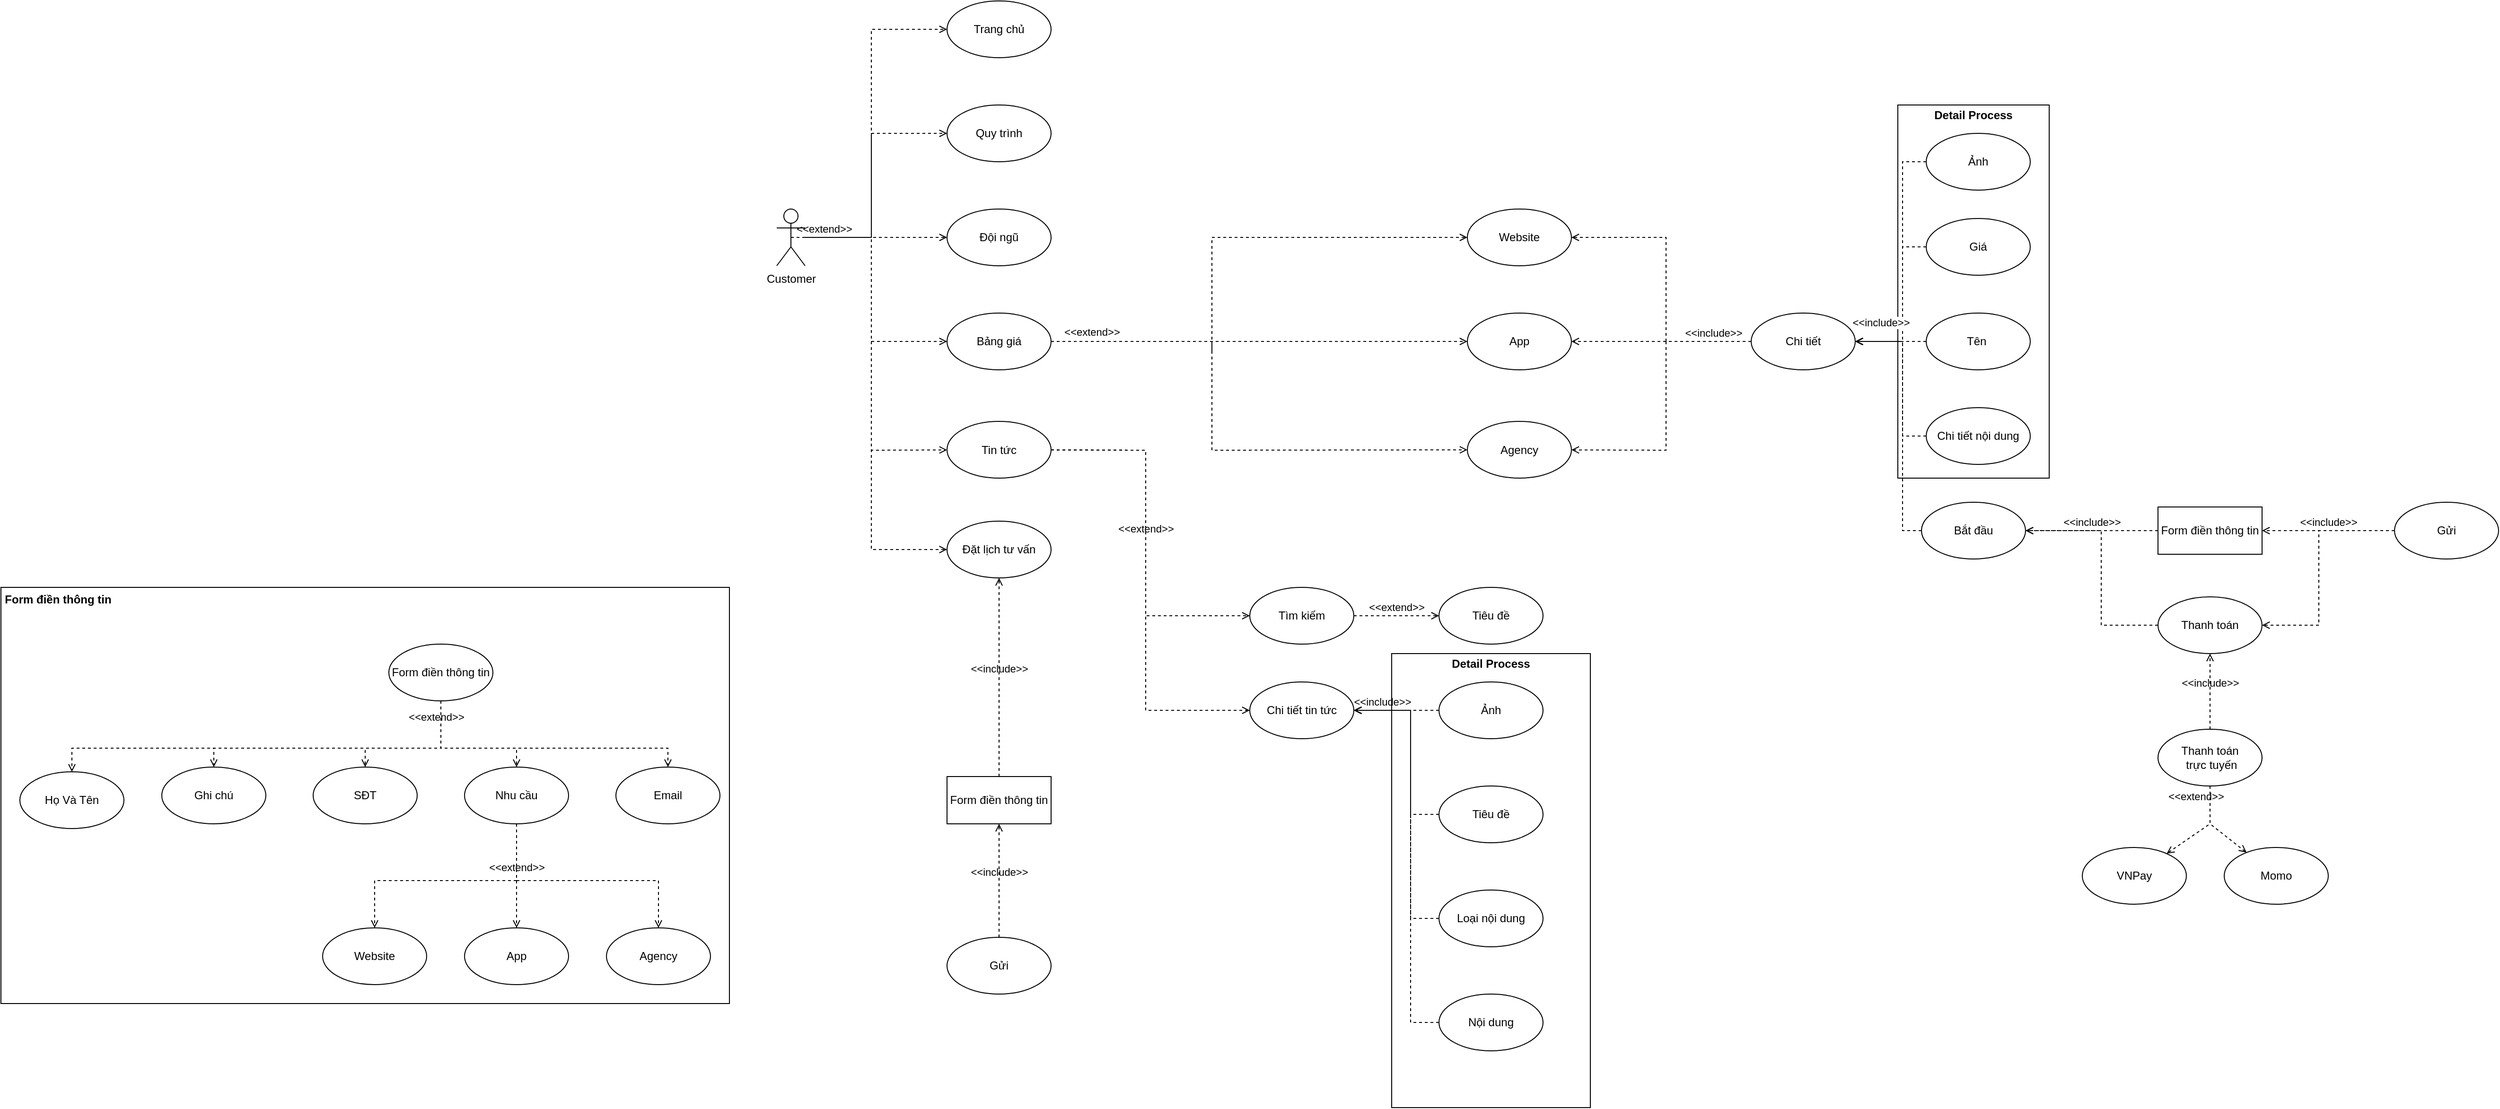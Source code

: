 <mxfile version="26.2.15" pages="6">
  <diagram name="Customer" id="IobibRuOt_75cvIBsCKA">
    <mxGraphModel grid="1" page="0" gridSize="10" guides="1" tooltips="1" connect="1" arrows="1" fold="1" pageScale="1" pageWidth="827" pageHeight="1169" math="0" shadow="0">
      <root>
        <mxCell id="0" />
        <mxCell id="1" parent="0" />
        <mxCell id="nTBm2SSv8zSqmQVRaqzO-8" value="&lt;p style=&quot;margin: 4px 0px 0px;&quot;&gt;&lt;b&gt;Detail Process&lt;/b&gt;&lt;/p&gt;" style="verticalAlign=top;align=center;overflow=fill;html=1;whiteSpace=wrap;movable=1;resizable=1;rotatable=1;deletable=1;editable=1;locked=0;connectable=1;" vertex="1" parent="1">
          <mxGeometry x="840" y="810" width="210" height="480" as="geometry" />
        </mxCell>
        <mxCell id="nTBm2SSv8zSqmQVRaqzO-1" value="" style="group" connectable="0" vertex="1" parent="1">
          <mxGeometry x="1375" y="230" width="160" height="394.5" as="geometry" />
        </mxCell>
        <mxCell id="nTBm2SSv8zSqmQVRaqzO-2" value="&lt;p style=&quot;margin: 4px 0px 0px;&quot;&gt;&lt;b&gt;Detail Process&lt;/b&gt;&lt;/p&gt;" style="verticalAlign=top;align=center;overflow=fill;html=1;whiteSpace=wrap;" vertex="1" parent="nTBm2SSv8zSqmQVRaqzO-1">
          <mxGeometry width="160" height="394.5" as="geometry" />
        </mxCell>
        <mxCell id="nTBm2SSv8zSqmQVRaqzO-3" value="Giá" style="ellipse;whiteSpace=wrap;html=1;" vertex="1" parent="nTBm2SSv8zSqmQVRaqzO-1">
          <mxGeometry x="30" y="120" width="110" height="60" as="geometry" />
        </mxCell>
        <mxCell id="nTBm2SSv8zSqmQVRaqzO-4" value="Tên&amp;nbsp;" style="ellipse;whiteSpace=wrap;html=1;" vertex="1" parent="nTBm2SSv8zSqmQVRaqzO-1">
          <mxGeometry x="30" y="220" width="110" height="60" as="geometry" />
        </mxCell>
        <mxCell id="nTBm2SSv8zSqmQVRaqzO-5" value="Chi tiết nội dung" style="ellipse;whiteSpace=wrap;html=1;" vertex="1" parent="nTBm2SSv8zSqmQVRaqzO-1">
          <mxGeometry x="30" y="320" width="110" height="60" as="geometry" />
        </mxCell>
        <mxCell id="nTBm2SSv8zSqmQVRaqzO-6" value="Ảnh" style="ellipse;whiteSpace=wrap;html=1;" vertex="1" parent="nTBm2SSv8zSqmQVRaqzO-1">
          <mxGeometry x="30" y="30" width="110" height="60" as="geometry" />
        </mxCell>
        <mxCell id="nTBm2SSv8zSqmQVRaqzO-13" value="Customer" style="shape=umlActor;verticalLabelPosition=bottom;verticalAlign=top;html=1;" vertex="1" parent="1">
          <mxGeometry x="190" y="340" width="30" height="60" as="geometry" />
        </mxCell>
        <mxCell id="nTBm2SSv8zSqmQVRaqzO-14" value="Đội ngũ" style="ellipse;whiteSpace=wrap;html=1;" vertex="1" parent="1">
          <mxGeometry x="370" y="340" width="110" height="60" as="geometry" />
        </mxCell>
        <mxCell id="nTBm2SSv8zSqmQVRaqzO-15" value="Quy trình" style="ellipse;whiteSpace=wrap;html=1;" vertex="1" parent="1">
          <mxGeometry x="370" y="230" width="110" height="60" as="geometry" />
        </mxCell>
        <mxCell id="nTBm2SSv8zSqmQVRaqzO-16" value="Trang chủ" style="ellipse;whiteSpace=wrap;html=1;" vertex="1" parent="1">
          <mxGeometry x="370" y="120" width="110" height="60" as="geometry" />
        </mxCell>
        <mxCell id="nTBm2SSv8zSqmQVRaqzO-17" value="Bảng giá" style="ellipse;whiteSpace=wrap;html=1;" vertex="1" parent="1">
          <mxGeometry x="370" y="450" width="110" height="60" as="geometry" />
        </mxCell>
        <mxCell id="nTBm2SSv8zSqmQVRaqzO-18" value="Tin tức" style="ellipse;whiteSpace=wrap;html=1;" vertex="1" parent="1">
          <mxGeometry x="370" y="564.5" width="110" height="60" as="geometry" />
        </mxCell>
        <mxCell id="nTBm2SSv8zSqmQVRaqzO-19" value="Đặt lịch tư vấn" style="ellipse;whiteSpace=wrap;html=1;" vertex="1" parent="1">
          <mxGeometry x="370" y="670" width="110" height="60" as="geometry" />
        </mxCell>
        <mxCell id="nTBm2SSv8zSqmQVRaqzO-20" value="App" style="ellipse;whiteSpace=wrap;html=1;" vertex="1" parent="1">
          <mxGeometry x="920" y="450" width="110" height="60" as="geometry" />
        </mxCell>
        <mxCell id="nTBm2SSv8zSqmQVRaqzO-21" value="Website" style="ellipse;whiteSpace=wrap;html=1;" vertex="1" parent="1">
          <mxGeometry x="920" y="340" width="110" height="60" as="geometry" />
        </mxCell>
        <mxCell id="nTBm2SSv8zSqmQVRaqzO-22" value="Agency" style="ellipse;whiteSpace=wrap;html=1;" vertex="1" parent="1">
          <mxGeometry x="920" y="564.5" width="110" height="60" as="geometry" />
        </mxCell>
        <mxCell id="nTBm2SSv8zSqmQVRaqzO-23" value="Tìm kiếm" style="ellipse;whiteSpace=wrap;html=1;" vertex="1" parent="1">
          <mxGeometry x="690" y="740" width="110" height="60" as="geometry" />
        </mxCell>
        <mxCell id="nTBm2SSv8zSqmQVRaqzO-24" value="Chi tiết tin tức" style="ellipse;whiteSpace=wrap;html=1;" vertex="1" parent="1">
          <mxGeometry x="690" y="840" width="110" height="60" as="geometry" />
        </mxCell>
        <mxCell id="nTBm2SSv8zSqmQVRaqzO-25" value="&amp;lt;&amp;lt;include&amp;gt;&amp;gt;" style="html=1;verticalAlign=bottom;labelBackgroundColor=none;endArrow=open;endFill=0;dashed=1;rounded=0;" edge="1" parent="1" source="nTBm2SSv8zSqmQVRaqzO-26" target="nTBm2SSv8zSqmQVRaqzO-19">
          <mxGeometry width="160" relative="1" as="geometry">
            <mxPoint x="560" y="880" as="sourcePoint" />
            <mxPoint x="425" y="930" as="targetPoint" />
          </mxGeometry>
        </mxCell>
        <mxCell id="nTBm2SSv8zSqmQVRaqzO-26" value="Form điền thông tin" style="html=1;whiteSpace=wrap;" vertex="1" parent="1">
          <mxGeometry x="370" y="940" width="110" height="50" as="geometry" />
        </mxCell>
        <mxCell id="nTBm2SSv8zSqmQVRaqzO-27" value="Chi tiết" style="ellipse;whiteSpace=wrap;html=1;" vertex="1" parent="1">
          <mxGeometry x="1220" y="450" width="110" height="60" as="geometry" />
        </mxCell>
        <mxCell id="nTBm2SSv8zSqmQVRaqzO-28" value="Bắt đầu" style="ellipse;whiteSpace=wrap;html=1;" vertex="1" parent="1">
          <mxGeometry x="1400" y="650" width="110" height="60" as="geometry" />
        </mxCell>
        <mxCell id="nTBm2SSv8zSqmQVRaqzO-29" value="Form điền thông tin" style="html=1;whiteSpace=wrap;" vertex="1" parent="1">
          <mxGeometry x="1650" y="655" width="110" height="50" as="geometry" />
        </mxCell>
        <mxCell id="nTBm2SSv8zSqmQVRaqzO-30" value="" style="html=1;verticalAlign=bottom;labelBackgroundColor=none;endArrow=open;endFill=0;dashed=1;rounded=0;" edge="1" parent="1" source="nTBm2SSv8zSqmQVRaqzO-40" target="nTBm2SSv8zSqmQVRaqzO-28">
          <mxGeometry width="160" relative="1" as="geometry">
            <mxPoint x="1470" y="670" as="sourcePoint" />
            <mxPoint x="1630" y="670" as="targetPoint" />
            <Array as="points">
              <mxPoint x="1590" y="780" />
              <mxPoint x="1590" y="680" />
            </Array>
          </mxGeometry>
        </mxCell>
        <mxCell id="nTBm2SSv8zSqmQVRaqzO-31" value="" style="html=1;verticalAlign=bottom;labelBackgroundColor=none;endArrow=open;endFill=0;dashed=1;rounded=0;" edge="1" parent="1" source="nTBm2SSv8zSqmQVRaqzO-4" target="nTBm2SSv8zSqmQVRaqzO-27">
          <mxGeometry width="160" relative="1" as="geometry">
            <mxPoint x="1290" y="560" as="sourcePoint" />
            <mxPoint x="1310" y="600" as="targetPoint" />
          </mxGeometry>
        </mxCell>
        <mxCell id="nTBm2SSv8zSqmQVRaqzO-32" value="&amp;lt;&amp;lt;include&amp;gt;&amp;gt;" style="html=1;verticalAlign=bottom;labelBackgroundColor=none;endArrow=open;endFill=0;dashed=1;rounded=0;" edge="1" parent="1" source="nTBm2SSv8zSqmQVRaqzO-27" target="nTBm2SSv8zSqmQVRaqzO-21">
          <mxGeometry x="-0.733" width="160" relative="1" as="geometry">
            <mxPoint x="1041" y="407" as="sourcePoint" />
            <mxPoint x="1240" y="490" as="targetPoint" />
            <Array as="points">
              <mxPoint x="1130" y="480" />
              <mxPoint x="1130" y="370" />
            </Array>
            <mxPoint as="offset" />
          </mxGeometry>
        </mxCell>
        <mxCell id="nTBm2SSv8zSqmQVRaqzO-33" value="&amp;lt;&amp;lt;extend&amp;gt;&amp;gt;" style="html=1;verticalAlign=bottom;labelBackgroundColor=none;endArrow=open;endFill=0;dashed=1;rounded=0;" edge="1" parent="1" source="nTBm2SSv8zSqmQVRaqzO-23" target="nTBm2SSv8zSqmQVRaqzO-34">
          <mxGeometry width="160" relative="1" as="geometry">
            <mxPoint x="1030" y="740" as="sourcePoint" />
            <mxPoint x="810" y="700" as="targetPoint" />
          </mxGeometry>
        </mxCell>
        <mxCell id="nTBm2SSv8zSqmQVRaqzO-34" value="Tiêu đề" style="ellipse;whiteSpace=wrap;html=1;" vertex="1" parent="1">
          <mxGeometry x="890" y="740" width="110" height="60" as="geometry" />
        </mxCell>
        <mxCell id="nTBm2SSv8zSqmQVRaqzO-35" value="" style="html=1;verticalAlign=bottom;labelBackgroundColor=none;endArrow=open;endFill=0;dashed=1;rounded=0;" edge="1" parent="1" source="nTBm2SSv8zSqmQVRaqzO-36" target="nTBm2SSv8zSqmQVRaqzO-40">
          <mxGeometry width="160" relative="1" as="geometry">
            <mxPoint x="1900" y="810" as="sourcePoint" />
            <mxPoint x="1890" y="680" as="targetPoint" />
            <Array as="points">
              <mxPoint x="1820" y="680" />
              <mxPoint x="1820" y="780" />
            </Array>
          </mxGeometry>
        </mxCell>
        <mxCell id="nTBm2SSv8zSqmQVRaqzO-36" value="Gửi" style="ellipse;whiteSpace=wrap;html=1;" vertex="1" parent="1">
          <mxGeometry x="1900" y="650" width="110" height="60" as="geometry" />
        </mxCell>
        <mxCell id="nTBm2SSv8zSqmQVRaqzO-37" value="&amp;lt;&amp;lt;include&amp;gt;&amp;gt;" style="html=1;verticalAlign=bottom;labelBackgroundColor=none;endArrow=open;endFill=0;dashed=1;rounded=0;" edge="1" parent="1" source="nTBm2SSv8zSqmQVRaqzO-38" target="nTBm2SSv8zSqmQVRaqzO-26">
          <mxGeometry width="160" relative="1" as="geometry">
            <mxPoint x="424.384" y="1030" as="sourcePoint" />
            <mxPoint x="590" y="1040" as="targetPoint" />
          </mxGeometry>
        </mxCell>
        <mxCell id="nTBm2SSv8zSqmQVRaqzO-38" value="Gửi" style="ellipse;whiteSpace=wrap;html=1;" vertex="1" parent="1">
          <mxGeometry x="370" y="1110" width="110" height="60" as="geometry" />
        </mxCell>
        <mxCell id="nTBm2SSv8zSqmQVRaqzO-39" value="" style="html=1;verticalAlign=bottom;labelBackgroundColor=none;endArrow=open;endFill=0;dashed=1;rounded=0;" edge="1" parent="1" source="nTBm2SSv8zSqmQVRaqzO-12" target="nTBm2SSv8zSqmQVRaqzO-24">
          <mxGeometry x="-0.556" width="160" relative="1" as="geometry">
            <mxPoint x="780" y="1160" as="sourcePoint" />
            <mxPoint x="710" y="1170" as="targetPoint" />
            <mxPoint as="offset" />
            <Array as="points">
              <mxPoint x="860" y="1200" />
              <mxPoint x="860" y="870" />
            </Array>
          </mxGeometry>
        </mxCell>
        <mxCell id="nTBm2SSv8zSqmQVRaqzO-40" value="Thanh toán" style="ellipse;whiteSpace=wrap;html=1;" vertex="1" parent="1">
          <mxGeometry x="1650" y="750" width="110" height="60" as="geometry" />
        </mxCell>
        <mxCell id="nTBm2SSv8zSqmQVRaqzO-41" value="&amp;lt;&amp;lt;include&amp;gt;&amp;gt;" style="html=1;verticalAlign=bottom;labelBackgroundColor=none;endArrow=open;endFill=0;dashed=1;rounded=0;" edge="1" parent="1" source="nTBm2SSv8zSqmQVRaqzO-42" target="nTBm2SSv8zSqmQVRaqzO-40">
          <mxGeometry width="160" relative="1" as="geometry">
            <mxPoint x="1738" y="804" as="sourcePoint" />
            <mxPoint x="1830" y="870" as="targetPoint" />
          </mxGeometry>
        </mxCell>
        <mxCell id="nTBm2SSv8zSqmQVRaqzO-42" value="Thanh toán&lt;div&gt;&amp;nbsp;trực tuyến&lt;/div&gt;" style="ellipse;whiteSpace=wrap;html=1;" vertex="1" parent="1">
          <mxGeometry x="1650" y="890" width="110" height="60" as="geometry" />
        </mxCell>
        <mxCell id="nTBm2SSv8zSqmQVRaqzO-43" value="&amp;lt;&amp;lt;extend&amp;gt;&amp;gt;" style="html=1;verticalAlign=bottom;labelBackgroundColor=none;endArrow=open;endFill=0;dashed=1;rounded=0;exitX=0.5;exitY=0.5;exitDx=0;exitDy=0;exitPerimeter=0;" edge="1" parent="1" source="nTBm2SSv8zSqmQVRaqzO-13" target="nTBm2SSv8zSqmQVRaqzO-16">
          <mxGeometry x="-0.818" width="160" relative="1" as="geometry">
            <mxPoint x="150" y="250" as="sourcePoint" />
            <mxPoint x="310" y="250" as="targetPoint" />
            <Array as="points">
              <mxPoint x="290" y="370" />
              <mxPoint x="290" y="150" />
            </Array>
            <mxPoint as="offset" />
          </mxGeometry>
        </mxCell>
        <mxCell id="nTBm2SSv8zSqmQVRaqzO-44" value="" style="html=1;verticalAlign=bottom;labelBackgroundColor=none;endArrow=open;endFill=0;dashed=1;rounded=0;" edge="1" parent="1" source="nTBm2SSv8zSqmQVRaqzO-13" target="nTBm2SSv8zSqmQVRaqzO-15">
          <mxGeometry width="160" relative="1" as="geometry">
            <mxPoint x="215" y="380" as="sourcePoint" />
            <mxPoint x="409" y="186" as="targetPoint" />
            <Array as="points">
              <mxPoint x="290" y="370" />
              <mxPoint x="290" y="260" />
            </Array>
          </mxGeometry>
        </mxCell>
        <mxCell id="nTBm2SSv8zSqmQVRaqzO-45" value="" style="html=1;verticalAlign=bottom;labelBackgroundColor=none;endArrow=open;endFill=0;dashed=1;rounded=0;" edge="1" parent="1" target="nTBm2SSv8zSqmQVRaqzO-21">
          <mxGeometry width="160" relative="1" as="geometry">
            <mxPoint x="650" y="490" as="sourcePoint" />
            <mxPoint x="740.0" y="410.0" as="targetPoint" />
            <Array as="points">
              <mxPoint x="650" y="370" />
            </Array>
          </mxGeometry>
        </mxCell>
        <mxCell id="nTBm2SSv8zSqmQVRaqzO-46" value="" style="html=1;verticalAlign=bottom;labelBackgroundColor=none;endArrow=open;endFill=0;dashed=1;rounded=0;" edge="1" parent="1" source="nTBm2SSv8zSqmQVRaqzO-13" target="nTBm2SSv8zSqmQVRaqzO-17">
          <mxGeometry width="160" relative="1" as="geometry">
            <mxPoint x="240" y="383" as="sourcePoint" />
            <mxPoint x="380" y="381" as="targetPoint" />
            <Array as="points">
              <mxPoint x="290" y="370" />
              <mxPoint x="290" y="480" />
            </Array>
          </mxGeometry>
        </mxCell>
        <mxCell id="nTBm2SSv8zSqmQVRaqzO-47" value="" style="html=1;verticalAlign=bottom;labelBackgroundColor=none;endArrow=open;endFill=0;dashed=1;rounded=0;" edge="1" parent="1" source="nTBm2SSv8zSqmQVRaqzO-13" target="nTBm2SSv8zSqmQVRaqzO-18">
          <mxGeometry width="160" relative="1" as="geometry">
            <mxPoint x="250" y="393" as="sourcePoint" />
            <mxPoint x="410" y="630" as="targetPoint" />
            <Array as="points">
              <mxPoint x="290" y="370" />
              <mxPoint x="290" y="595" />
            </Array>
          </mxGeometry>
        </mxCell>
        <mxCell id="nTBm2SSv8zSqmQVRaqzO-48" value="" style="html=1;verticalAlign=bottom;labelBackgroundColor=none;endArrow=open;endFill=0;dashed=1;rounded=0;" edge="1" parent="1" source="nTBm2SSv8zSqmQVRaqzO-13" target="nTBm2SSv8zSqmQVRaqzO-19">
          <mxGeometry width="160" relative="1" as="geometry">
            <mxPoint x="260" y="403" as="sourcePoint" />
            <mxPoint x="411" y="577" as="targetPoint" />
            <Array as="points">
              <mxPoint x="290" y="370" />
              <mxPoint x="290" y="700" />
            </Array>
          </mxGeometry>
        </mxCell>
        <mxCell id="nTBm2SSv8zSqmQVRaqzO-49" value="" style="html=1;verticalAlign=bottom;labelBackgroundColor=none;endArrow=open;endFill=0;dashed=1;rounded=0;" edge="1" parent="1" source="nTBm2SSv8zSqmQVRaqzO-17" target="nTBm2SSv8zSqmQVRaqzO-22">
          <mxGeometry width="160" relative="1" as="geometry">
            <mxPoint x="490" y="380" as="sourcePoint" />
            <mxPoint x="930" y="380" as="targetPoint" />
            <Array as="points">
              <mxPoint x="650" y="480" />
              <mxPoint x="650" y="595" />
            </Array>
          </mxGeometry>
        </mxCell>
        <mxCell id="nTBm2SSv8zSqmQVRaqzO-50" value="" style="html=1;verticalAlign=bottom;labelBackgroundColor=none;endArrow=open;endFill=0;dashed=1;rounded=0;" edge="1" parent="1" source="nTBm2SSv8zSqmQVRaqzO-17" target="nTBm2SSv8zSqmQVRaqzO-20">
          <mxGeometry width="160" relative="1" as="geometry">
            <mxPoint x="479" y="398" as="sourcePoint" />
            <mxPoint x="941" y="587" as="targetPoint" />
            <Array as="points">
              <mxPoint x="650" y="480" />
            </Array>
          </mxGeometry>
        </mxCell>
        <mxCell id="nTBm2SSv8zSqmQVRaqzO-51" value="&amp;lt;&amp;lt;extend&amp;gt;&amp;gt;" style="edgeLabel;html=1;align=center;verticalAlign=middle;resizable=0;points=[];" connectable="0" vertex="1" parent="nTBm2SSv8zSqmQVRaqzO-50">
          <mxGeometry x="-0.7" y="-2" relative="1" as="geometry">
            <mxPoint x="-23" y="-12" as="offset" />
          </mxGeometry>
        </mxCell>
        <mxCell id="nTBm2SSv8zSqmQVRaqzO-52" value="" style="html=1;verticalAlign=bottom;labelBackgroundColor=none;endArrow=open;endFill=0;dashed=1;rounded=0;" edge="1" parent="1" source="nTBm2SSv8zSqmQVRaqzO-27" target="nTBm2SSv8zSqmQVRaqzO-20">
          <mxGeometry width="160" relative="1" as="geometry">
            <mxPoint x="1228" y="586" as="sourcePoint" />
            <mxPoint x="1020" y="510" as="targetPoint" />
          </mxGeometry>
        </mxCell>
        <mxCell id="nTBm2SSv8zSqmQVRaqzO-53" value="" style="html=1;verticalAlign=bottom;labelBackgroundColor=none;endArrow=open;endFill=0;dashed=1;rounded=0;" edge="1" parent="1" source="nTBm2SSv8zSqmQVRaqzO-27" target="nTBm2SSv8zSqmQVRaqzO-22">
          <mxGeometry width="160" relative="1" as="geometry">
            <mxPoint x="1230" y="490" as="sourcePoint" />
            <mxPoint x="1040" y="490" as="targetPoint" />
            <Array as="points">
              <mxPoint x="1130" y="480" />
              <mxPoint x="1130" y="595" />
            </Array>
          </mxGeometry>
        </mxCell>
        <mxCell id="nTBm2SSv8zSqmQVRaqzO-54" value="" style="html=1;verticalAlign=bottom;labelBackgroundColor=none;endArrow=open;endFill=0;dashed=1;rounded=0;" edge="1" parent="1" source="nTBm2SSv8zSqmQVRaqzO-5" target="nTBm2SSv8zSqmQVRaqzO-27">
          <mxGeometry width="160" relative="1" as="geometry">
            <mxPoint x="1415" y="490" as="sourcePoint" />
            <mxPoint x="1340" y="490" as="targetPoint" />
            <Array as="points">
              <mxPoint x="1380" y="580" />
              <mxPoint x="1380" y="480" />
            </Array>
          </mxGeometry>
        </mxCell>
        <mxCell id="nTBm2SSv8zSqmQVRaqzO-55" value="" style="html=1;verticalAlign=bottom;labelBackgroundColor=none;endArrow=open;endFill=0;dashed=1;rounded=0;" edge="1" parent="1" source="nTBm2SSv8zSqmQVRaqzO-3" target="nTBm2SSv8zSqmQVRaqzO-27">
          <mxGeometry width="160" relative="1" as="geometry">
            <mxPoint x="1431" y="569" as="sourcePoint" />
            <mxPoint x="1324" y="511" as="targetPoint" />
            <Array as="points">
              <mxPoint x="1380" y="380" />
              <mxPoint x="1380" y="480" />
            </Array>
          </mxGeometry>
        </mxCell>
        <mxCell id="nTBm2SSv8zSqmQVRaqzO-56" value="" style="html=1;verticalAlign=bottom;labelBackgroundColor=none;endArrow=open;endFill=0;dashed=1;rounded=0;" edge="1" parent="1" source="nTBm2SSv8zSqmQVRaqzO-6" target="nTBm2SSv8zSqmQVRaqzO-27">
          <mxGeometry width="160" relative="1" as="geometry">
            <mxPoint x="1431" y="411" as="sourcePoint" />
            <mxPoint x="1324" y="469" as="targetPoint" />
            <Array as="points">
              <mxPoint x="1380" y="290" />
              <mxPoint x="1380" y="480" />
            </Array>
          </mxGeometry>
        </mxCell>
        <mxCell id="nTBm2SSv8zSqmQVRaqzO-57" value="&amp;lt;&amp;lt;include&amp;gt;&amp;gt;" style="edgeLabel;html=1;align=center;verticalAlign=middle;resizable=0;points=[];" connectable="0" vertex="1" parent="nTBm2SSv8zSqmQVRaqzO-56">
          <mxGeometry x="0.798" y="-3" relative="1" as="geometry">
            <mxPoint y="-17" as="offset" />
          </mxGeometry>
        </mxCell>
        <mxCell id="nTBm2SSv8zSqmQVRaqzO-58" value="" style="html=1;verticalAlign=bottom;labelBackgroundColor=none;endArrow=open;endFill=0;dashed=1;rounded=0;" edge="1" parent="1" source="nTBm2SSv8zSqmQVRaqzO-28" target="nTBm2SSv8zSqmQVRaqzO-27">
          <mxGeometry width="160" relative="1" as="geometry">
            <mxPoint x="1415" y="490" as="sourcePoint" />
            <mxPoint x="1340" y="490" as="targetPoint" />
            <Array as="points">
              <mxPoint x="1380" y="680" />
              <mxPoint x="1380" y="480" />
            </Array>
          </mxGeometry>
        </mxCell>
        <mxCell id="nTBm2SSv8zSqmQVRaqzO-59" value="&amp;lt;&amp;lt;include&amp;gt;&amp;gt;" style="html=1;verticalAlign=bottom;labelBackgroundColor=none;endArrow=open;endFill=0;dashed=1;rounded=0;" edge="1" parent="1" source="nTBm2SSv8zSqmQVRaqzO-29" target="nTBm2SSv8zSqmQVRaqzO-28">
          <mxGeometry width="160" relative="1" as="geometry">
            <mxPoint x="1671" y="772" as="sourcePoint" />
            <mxPoint x="1509" y="708" as="targetPoint" />
          </mxGeometry>
        </mxCell>
        <mxCell id="nTBm2SSv8zSqmQVRaqzO-60" value="&amp;lt;&amp;lt;include&amp;gt;&amp;gt;" style="html=1;verticalAlign=bottom;labelBackgroundColor=none;endArrow=open;endFill=0;dashed=1;rounded=0;" edge="1" parent="1" source="nTBm2SSv8zSqmQVRaqzO-36" target="nTBm2SSv8zSqmQVRaqzO-29">
          <mxGeometry width="160" relative="1" as="geometry">
            <mxPoint x="1921" y="708" as="sourcePoint" />
            <mxPoint x="1759" y="772" as="targetPoint" />
          </mxGeometry>
        </mxCell>
        <mxCell id="nTBm2SSv8zSqmQVRaqzO-61" value="&amp;lt;&amp;lt;extend&amp;gt;&amp;gt;" style="html=1;verticalAlign=bottom;labelBackgroundColor=none;endArrow=open;endFill=0;dashed=1;rounded=0;" edge="1" parent="1" source="nTBm2SSv8zSqmQVRaqzO-18" target="nTBm2SSv8zSqmQVRaqzO-23">
          <mxGeometry width="160" relative="1" as="geometry">
            <mxPoint x="570" y="679.57" as="sourcePoint" />
            <mxPoint x="660" y="679.57" as="targetPoint" />
            <Array as="points">
              <mxPoint x="580" y="595" />
              <mxPoint x="580" y="770" />
            </Array>
          </mxGeometry>
        </mxCell>
        <mxCell id="nTBm2SSv8zSqmQVRaqzO-62" value="" style="html=1;verticalAlign=bottom;labelBackgroundColor=none;endArrow=open;endFill=0;dashed=1;rounded=0;" edge="1" parent="1" source="nTBm2SSv8zSqmQVRaqzO-18" target="nTBm2SSv8zSqmQVRaqzO-24">
          <mxGeometry width="160" relative="1" as="geometry">
            <mxPoint x="474" y="626" as="sourcePoint" />
            <mxPoint x="716" y="759" as="targetPoint" />
            <Array as="points">
              <mxPoint x="580" y="595" />
              <mxPoint x="580" y="870" />
            </Array>
          </mxGeometry>
        </mxCell>
        <mxCell id="nTBm2SSv8zSqmQVRaqzO-63" value="&amp;lt;&amp;lt;include&amp;gt;&amp;gt;" style="html=1;verticalAlign=bottom;labelBackgroundColor=none;endArrow=open;endFill=0;dashed=1;rounded=0;" edge="1" parent="1" source="nTBm2SSv8zSqmQVRaqzO-11" target="nTBm2SSv8zSqmQVRaqzO-24">
          <mxGeometry x="0.806" width="160" relative="1" as="geometry">
            <mxPoint x="901" y="1203" as="sourcePoint" />
            <mxPoint x="760" y="1030" as="targetPoint" />
            <mxPoint as="offset" />
            <Array as="points">
              <mxPoint x="860" y="1090" />
              <mxPoint x="860" y="870" />
            </Array>
          </mxGeometry>
        </mxCell>
        <mxCell id="nTBm2SSv8zSqmQVRaqzO-64" value="" style="html=1;verticalAlign=bottom;labelBackgroundColor=none;endArrow=open;endFill=0;dashed=1;rounded=0;" edge="1" parent="1" source="nTBm2SSv8zSqmQVRaqzO-10" target="nTBm2SSv8zSqmQVRaqzO-24">
          <mxGeometry x="-0.556" width="160" relative="1" as="geometry">
            <mxPoint x="938" y="1182" as="sourcePoint" />
            <mxPoint x="772" y="908" as="targetPoint" />
            <mxPoint as="offset" />
            <Array as="points">
              <mxPoint x="860" y="980" />
              <mxPoint x="860" y="870" />
            </Array>
          </mxGeometry>
        </mxCell>
        <mxCell id="nTBm2SSv8zSqmQVRaqzO-65" value="" style="html=1;verticalAlign=bottom;labelBackgroundColor=none;endArrow=open;endFill=0;dashed=1;rounded=0;" edge="1" parent="1" source="nTBm2SSv8zSqmQVRaqzO-9" target="nTBm2SSv8zSqmQVRaqzO-24">
          <mxGeometry x="-0.556" width="160" relative="1" as="geometry">
            <mxPoint x="916" y="969" as="sourcePoint" />
            <mxPoint x="794" y="901" as="targetPoint" />
            <mxPoint as="offset" />
          </mxGeometry>
        </mxCell>
        <mxCell id="nTBm2SSv8zSqmQVRaqzO-66" value="" style="html=1;verticalAlign=bottom;labelBackgroundColor=none;endArrow=open;endFill=0;dashed=1;rounded=0;" edge="1" parent="1" source="nTBm2SSv8zSqmQVRaqzO-13" target="nTBm2SSv8zSqmQVRaqzO-14">
          <mxGeometry width="160" relative="1" as="geometry">
            <mxPoint x="230" y="380" as="sourcePoint" />
            <mxPoint x="380" y="270" as="targetPoint" />
            <Array as="points" />
          </mxGeometry>
        </mxCell>
        <mxCell id="nTBm2SSv8zSqmQVRaqzO-67" value="" style="html=1;whiteSpace=wrap;container=0;" vertex="1" parent="1">
          <mxGeometry x="-630" y="740" width="770" height="440" as="geometry" />
        </mxCell>
        <mxCell id="nTBm2SSv8zSqmQVRaqzO-68" value="Form điền thông tin" style="ellipse;whiteSpace=wrap;html=1;container=0;" vertex="1" parent="1">
          <mxGeometry x="-220" y="800" width="110" height="60" as="geometry" />
        </mxCell>
        <mxCell id="nTBm2SSv8zSqmQVRaqzO-69" value="Ghi chú" style="ellipse;whiteSpace=wrap;html=1;container=0;" vertex="1" parent="1">
          <mxGeometry x="-460" y="930" width="110" height="60" as="geometry" />
        </mxCell>
        <mxCell id="nTBm2SSv8zSqmQVRaqzO-70" value="SĐT" style="ellipse;whiteSpace=wrap;html=1;container=0;" vertex="1" parent="1">
          <mxGeometry x="-300" y="930" width="110" height="60" as="geometry" />
        </mxCell>
        <mxCell id="nTBm2SSv8zSqmQVRaqzO-71" value="Nhu cầu" style="ellipse;whiteSpace=wrap;html=1;container=0;" vertex="1" parent="1">
          <mxGeometry x="-140" y="930" width="110" height="60" as="geometry" />
        </mxCell>
        <mxCell id="nTBm2SSv8zSqmQVRaqzO-72" value="Email" style="ellipse;whiteSpace=wrap;html=1;container=0;" vertex="1" parent="1">
          <mxGeometry x="20" y="930" width="110" height="60" as="geometry" />
        </mxCell>
        <mxCell id="nTBm2SSv8zSqmQVRaqzO-73" value="Website" style="ellipse;whiteSpace=wrap;html=1;container=0;" vertex="1" parent="1">
          <mxGeometry x="-290" y="1100" width="110" height="60" as="geometry" />
        </mxCell>
        <mxCell id="nTBm2SSv8zSqmQVRaqzO-74" value="App" style="ellipse;whiteSpace=wrap;html=1;container=0;" vertex="1" parent="1">
          <mxGeometry x="-140" y="1100" width="110" height="60" as="geometry" />
        </mxCell>
        <mxCell id="nTBm2SSv8zSqmQVRaqzO-75" value="Agency" style="ellipse;whiteSpace=wrap;html=1;container=0;" vertex="1" parent="1">
          <mxGeometry x="10" y="1100" width="110" height="60" as="geometry" />
        </mxCell>
        <mxCell id="nTBm2SSv8zSqmQVRaqzO-76" value="&amp;lt;&amp;lt;extend&amp;gt;&amp;gt;" style="html=1;verticalAlign=bottom;labelBackgroundColor=none;endArrow=open;endFill=0;dashed=1;rounded=0;" edge="1" parent="1" source="nTBm2SSv8zSqmQVRaqzO-71" target="nTBm2SSv8zSqmQVRaqzO-74">
          <mxGeometry width="160" relative="1" as="geometry">
            <mxPoint x="-201" y="1113" as="sourcePoint" />
            <mxPoint x="-99" y="997" as="targetPoint" />
          </mxGeometry>
        </mxCell>
        <mxCell id="nTBm2SSv8zSqmQVRaqzO-77" value="Form điền thông tin" style="text;align=center;fontStyle=1;verticalAlign=middle;spacingLeft=3;spacingRight=3;strokeColor=none;rotatable=0;points=[[0,0.5],[1,0.5]];portConstraint=eastwest;html=1;container=0;" vertex="1" parent="1">
          <mxGeometry x="-630" y="740" width="120" height="26" as="geometry" />
        </mxCell>
        <mxCell id="nTBm2SSv8zSqmQVRaqzO-78" value="" style="html=1;verticalAlign=bottom;labelBackgroundColor=none;endArrow=open;endFill=0;dashed=1;rounded=0;" edge="1" parent="1" source="nTBm2SSv8zSqmQVRaqzO-71" target="nTBm2SSv8zSqmQVRaqzO-75">
          <mxGeometry width="160" relative="1" as="geometry">
            <mxPoint x="-75" y="1000" as="sourcePoint" />
            <mxPoint x="-75" y="1110" as="targetPoint" />
            <Array as="points">
              <mxPoint x="-85" y="1050" />
              <mxPoint x="65" y="1050" />
            </Array>
          </mxGeometry>
        </mxCell>
        <mxCell id="nTBm2SSv8zSqmQVRaqzO-79" value="" style="html=1;verticalAlign=bottom;labelBackgroundColor=none;endArrow=open;endFill=0;dashed=1;rounded=0;" edge="1" parent="1" source="nTBm2SSv8zSqmQVRaqzO-71" target="nTBm2SSv8zSqmQVRaqzO-73">
          <mxGeometry width="160" relative="1" as="geometry">
            <mxPoint x="-75" y="1000" as="sourcePoint" />
            <mxPoint x="-75" y="1110" as="targetPoint" />
            <Array as="points">
              <mxPoint x="-85" y="1050" />
              <mxPoint x="-235" y="1050" />
            </Array>
          </mxGeometry>
        </mxCell>
        <mxCell id="nTBm2SSv8zSqmQVRaqzO-80" value="&amp;lt;&amp;lt;extend&amp;gt;&amp;gt;" style="html=1;verticalAlign=bottom;labelBackgroundColor=none;endArrow=open;endFill=0;dashed=1;rounded=0;" edge="1" parent="1" source="nTBm2SSv8zSqmQVRaqzO-68" target="nTBm2SSv8zSqmQVRaqzO-72">
          <mxGeometry x="-0.835" y="-5" width="160" relative="1" as="geometry">
            <mxPoint x="-75" y="1000" as="sourcePoint" />
            <mxPoint x="-75" y="1110" as="targetPoint" />
            <Array as="points">
              <mxPoint x="-165" y="910" />
              <mxPoint x="75" y="910" />
            </Array>
            <mxPoint as="offset" />
          </mxGeometry>
        </mxCell>
        <mxCell id="nTBm2SSv8zSqmQVRaqzO-81" value="" style="html=1;verticalAlign=bottom;labelBackgroundColor=none;endArrow=open;endFill=0;dashed=1;rounded=0;" edge="1" parent="1" source="nTBm2SSv8zSqmQVRaqzO-68" target="nTBm2SSv8zSqmQVRaqzO-71">
          <mxGeometry width="160" relative="1" as="geometry">
            <mxPoint x="-116" y="861" as="sourcePoint" />
            <mxPoint x="46" y="949" as="targetPoint" />
            <Array as="points">
              <mxPoint x="-165" y="910" />
              <mxPoint x="-85" y="910" />
            </Array>
          </mxGeometry>
        </mxCell>
        <mxCell id="nTBm2SSv8zSqmQVRaqzO-82" value="" style="html=1;verticalAlign=bottom;labelBackgroundColor=none;endArrow=open;endFill=0;dashed=1;rounded=0;" edge="1" parent="1" source="nTBm2SSv8zSqmQVRaqzO-68" target="nTBm2SSv8zSqmQVRaqzO-70">
          <mxGeometry width="160" relative="1" as="geometry">
            <mxPoint x="-138" y="868" as="sourcePoint" />
            <mxPoint x="-93" y="942" as="targetPoint" />
            <Array as="points">
              <mxPoint x="-165" y="910" />
              <mxPoint x="-245" y="910" />
            </Array>
          </mxGeometry>
        </mxCell>
        <mxCell id="nTBm2SSv8zSqmQVRaqzO-83" value="" style="html=1;verticalAlign=bottom;labelBackgroundColor=none;endArrow=open;endFill=0;dashed=1;rounded=0;" edge="1" parent="1" source="nTBm2SSv8zSqmQVRaqzO-68" target="nTBm2SSv8zSqmQVRaqzO-69">
          <mxGeometry width="160" relative="1" as="geometry">
            <mxPoint x="-172" y="868" as="sourcePoint" />
            <mxPoint x="-218" y="942" as="targetPoint" />
            <Array as="points">
              <mxPoint x="-165" y="910" />
              <mxPoint x="-405" y="910" />
            </Array>
          </mxGeometry>
        </mxCell>
        <mxCell id="nTBm2SSv8zSqmQVRaqzO-84" value="&amp;lt;&amp;lt;extend&amp;gt;&amp;gt;" style="html=1;verticalAlign=bottom;labelBackgroundColor=none;endArrow=open;endFill=0;dashed=1;rounded=0;" edge="1" parent="1" source="nTBm2SSv8zSqmQVRaqzO-42" target="nTBm2SSv8zSqmQVRaqzO-85">
          <mxGeometry x="-0.581" y="-15" width="160" relative="1" as="geometry">
            <mxPoint x="1610" y="1010" as="sourcePoint" />
            <mxPoint x="1690" y="1100" as="targetPoint" />
            <Array as="points">
              <mxPoint x="1705" y="990" />
            </Array>
            <mxPoint as="offset" />
          </mxGeometry>
        </mxCell>
        <mxCell id="nTBm2SSv8zSqmQVRaqzO-85" value="VNPay" style="ellipse;whiteSpace=wrap;html=1;" vertex="1" parent="1">
          <mxGeometry x="1570" y="1015" width="110" height="60" as="geometry" />
        </mxCell>
        <mxCell id="nTBm2SSv8zSqmQVRaqzO-86" value="Momo" style="ellipse;whiteSpace=wrap;html=1;" vertex="1" parent="1">
          <mxGeometry x="1720" y="1015" width="110" height="60" as="geometry" />
        </mxCell>
        <mxCell id="nTBm2SSv8zSqmQVRaqzO-87" value="" style="html=1;verticalAlign=bottom;labelBackgroundColor=none;endArrow=open;endFill=0;dashed=1;rounded=0;" edge="1" parent="1" source="nTBm2SSv8zSqmQVRaqzO-42" target="nTBm2SSv8zSqmQVRaqzO-86">
          <mxGeometry width="160" relative="1" as="geometry">
            <mxPoint x="1715" y="960" as="sourcePoint" />
            <mxPoint x="1669" y="1032" as="targetPoint" />
            <Array as="points">
              <mxPoint x="1705" y="990" />
            </Array>
          </mxGeometry>
        </mxCell>
        <mxCell id="tYWNOS04NInWrv7MLNDJ-1" value="Họ Và Tên" style="ellipse;whiteSpace=wrap;html=1;container=0;" vertex="1" parent="1">
          <mxGeometry x="-610" y="935" width="110" height="60" as="geometry" />
        </mxCell>
        <mxCell id="tYWNOS04NInWrv7MLNDJ-2" value="" style="html=1;verticalAlign=bottom;labelBackgroundColor=none;endArrow=open;endFill=0;dashed=1;rounded=0;" edge="1" parent="1" source="nTBm2SSv8zSqmQVRaqzO-68" target="tYWNOS04NInWrv7MLNDJ-1">
          <mxGeometry width="160" relative="1" as="geometry">
            <mxPoint x="-155" y="870" as="sourcePoint" />
            <mxPoint x="-395" y="940" as="targetPoint" />
            <Array as="points">
              <mxPoint x="-165" y="910" />
              <mxPoint x="-555" y="910" />
            </Array>
          </mxGeometry>
        </mxCell>
        <mxCell id="nTBm2SSv8zSqmQVRaqzO-9" value="Ảnh" style="ellipse;whiteSpace=wrap;html=1;movable=1;resizable=1;rotatable=1;deletable=1;editable=1;locked=0;connectable=1;" vertex="1" parent="1">
          <mxGeometry x="890" y="840" width="110" height="60" as="geometry" />
        </mxCell>
        <mxCell id="nTBm2SSv8zSqmQVRaqzO-10" value="Tiêu đề" style="ellipse;whiteSpace=wrap;html=1;movable=1;resizable=1;rotatable=1;deletable=1;editable=1;locked=0;connectable=1;" vertex="1" parent="1">
          <mxGeometry x="890" y="950" width="110" height="60" as="geometry" />
        </mxCell>
        <mxCell id="nTBm2SSv8zSqmQVRaqzO-11" value="Loại nội dung" style="ellipse;whiteSpace=wrap;html=1;movable=1;resizable=1;rotatable=1;deletable=1;editable=1;locked=0;connectable=1;" vertex="1" parent="1">
          <mxGeometry x="890" y="1060" width="110" height="60" as="geometry" />
        </mxCell>
        <mxCell id="nTBm2SSv8zSqmQVRaqzO-12" value="Nội dung" style="ellipse;whiteSpace=wrap;html=1;movable=1;resizable=1;rotatable=1;deletable=1;editable=1;locked=0;connectable=1;" vertex="1" parent="1">
          <mxGeometry x="890" y="1170" width="110" height="60" as="geometry" />
        </mxCell>
      </root>
    </mxGraphModel>
  </diagram>
  <diagram id="NyqAVVL1gAJK_kAHSQw0" name="Admin">
    <mxGraphModel grid="1" page="0" gridSize="10" guides="1" tooltips="1" connect="1" arrows="1" fold="1" pageScale="1" pageWidth="827" pageHeight="1169" math="0" shadow="0" adaptiveColors="auto">
      <root>
        <mxCell id="0" />
        <mxCell id="1" parent="0" />
        <mxCell id="uTGjU8IjrbAwHtD65krS-8" value="&lt;p style=&quot;margin: 4px 0px 0px;&quot;&gt;&lt;b&gt;Add Process&lt;/b&gt;&lt;/p&gt;" style="verticalAlign=top;align=center;overflow=fill;html=1;whiteSpace=wrap;container=0;labelBackgroundColor=none;rounded=0;" vertex="1" parent="1">
          <mxGeometry x="1740" y="-640" width="230" height="870" as="geometry" />
        </mxCell>
        <mxCell id="fJBGgvJXVL2KREoNuNuT-84" value="" style="group;labelBackgroundColor=none;rounded=0;" connectable="0" vertex="1" parent="1">
          <mxGeometry x="480" y="880" width="160" height="280" as="geometry" />
        </mxCell>
        <mxCell id="fJBGgvJXVL2KREoNuNuT-82" value="&lt;p style=&quot;margin: 4px 0px 0px; text-align: center;&quot;&gt;&lt;b&gt;Payment Process&lt;/b&gt;&lt;/p&gt;" style="verticalAlign=top;align=left;overflow=fill;html=1;whiteSpace=wrap;labelBackgroundColor=none;rounded=0;" vertex="1" parent="fJBGgvJXVL2KREoNuNuT-84">
          <mxGeometry width="160" height="280" as="geometry" />
        </mxCell>
        <mxCell id="fJBGgvJXVL2KREoNuNuT-72" value="STT" style="ellipse;whiteSpace=wrap;html=1;labelBackgroundColor=none;rounded=0;" vertex="1" parent="fJBGgvJXVL2KREoNuNuT-84">
          <mxGeometry x="10" y="60" width="140" height="70" as="geometry" />
        </mxCell>
        <mxCell id="fJBGgvJXVL2KREoNuNuT-73" value="Tên Phương Thức" style="ellipse;whiteSpace=wrap;html=1;labelBackgroundColor=none;rounded=0;" vertex="1" parent="fJBGgvJXVL2KREoNuNuT-84">
          <mxGeometry x="10" y="160" width="140" height="70" as="geometry" />
        </mxCell>
        <mxCell id="fJBGgvJXVL2KREoNuNuT-62" value="" style="group;labelBackgroundColor=none;rounded=0;" connectable="0" vertex="1" parent="1">
          <mxGeometry x="980" y="870" width="170" height="1070" as="geometry" />
        </mxCell>
        <mxCell id="fJBGgvJXVL2KREoNuNuT-29" value="&lt;p style=&quot;margin: 4px 0px 0px; text-align: center;&quot;&gt;&lt;b style=&quot;&quot;&gt;Oder Detail Process&lt;/b&gt;&lt;/p&gt;" style="verticalAlign=top;align=left;overflow=fill;html=1;whiteSpace=wrap;container=0;labelBackgroundColor=none;rounded=0;" vertex="1" parent="fJBGgvJXVL2KREoNuNuT-62">
          <mxGeometry width="170" height="1070" as="geometry" />
        </mxCell>
        <mxCell id="fJBGgvJXVL2KREoNuNuT-14" value="ID" style="ellipse;whiteSpace=wrap;html=1;container=0;labelBackgroundColor=none;rounded=0;" vertex="1" parent="fJBGgvJXVL2KREoNuNuT-62">
          <mxGeometry x="10" y="40" width="140" height="70" as="geometry" />
        </mxCell>
        <mxCell id="fJBGgvJXVL2KREoNuNuT-15" value="Tên KH" style="ellipse;whiteSpace=wrap;html=1;container=0;labelBackgroundColor=none;rounded=0;" vertex="1" parent="fJBGgvJXVL2KREoNuNuT-62">
          <mxGeometry x="10" y="150" width="140" height="70" as="geometry" />
        </mxCell>
        <mxCell id="fJBGgvJXVL2KREoNuNuT-16" value="SĐT" style="ellipse;whiteSpace=wrap;html=1;container=0;labelBackgroundColor=none;rounded=0;" vertex="1" parent="fJBGgvJXVL2KREoNuNuT-62">
          <mxGeometry x="10" y="260" width="140" height="70" as="geometry" />
        </mxCell>
        <mxCell id="fJBGgvJXVL2KREoNuNuT-17" value="Email" style="ellipse;whiteSpace=wrap;html=1;container=0;labelBackgroundColor=none;rounded=0;" vertex="1" parent="fJBGgvJXVL2KREoNuNuT-62">
          <mxGeometry x="10" y="370" width="140" height="70" as="geometry" />
        </mxCell>
        <mxCell id="fJBGgvJXVL2KREoNuNuT-18" value="Loại dịch vụ" style="ellipse;whiteSpace=wrap;html=1;container=0;labelBackgroundColor=none;rounded=0;" vertex="1" parent="fJBGgvJXVL2KREoNuNuT-62">
          <mxGeometry x="10" y="480" width="140" height="70" as="geometry" />
        </mxCell>
        <mxCell id="fJBGgvJXVL2KREoNuNuT-19" value="Thanh Toán" style="ellipse;whiteSpace=wrap;html=1;container=0;labelBackgroundColor=none;rounded=0;" vertex="1" parent="fJBGgvJXVL2KREoNuNuT-62">
          <mxGeometry x="10" y="590" width="140" height="70" as="geometry" />
        </mxCell>
        <mxCell id="fJBGgvJXVL2KREoNuNuT-20" value="Số tiền đã thanh toán" style="ellipse;whiteSpace=wrap;html=1;container=0;labelBackgroundColor=none;rounded=0;" vertex="1" parent="fJBGgvJXVL2KREoNuNuT-62">
          <mxGeometry x="10" y="700" width="140" height="70" as="geometry" />
        </mxCell>
        <mxCell id="fJBGgvJXVL2KREoNuNuT-55" value="Trạng Thái" style="ellipse;whiteSpace=wrap;html=1;container=0;labelBackgroundColor=none;rounded=0;" vertex="1" parent="fJBGgvJXVL2KREoNuNuT-62">
          <mxGeometry x="10" y="800" width="140" height="70" as="geometry" />
        </mxCell>
        <mxCell id="fJBGgvJXVL2KREoNuNuT-56" value="Hoàn Thành" style="ellipse;whiteSpace=wrap;html=1;container=0;labelBackgroundColor=none;rounded=0;" vertex="1" parent="fJBGgvJXVL2KREoNuNuT-62">
          <mxGeometry x="10" y="900" width="140" height="70" as="geometry" />
        </mxCell>
        <mxCell id="fJBGgvJXVL2KREoNuNuT-57" value="Đang Triển Khai" style="ellipse;whiteSpace=wrap;html=1;container=0;labelBackgroundColor=none;rounded=0;" vertex="1" parent="fJBGgvJXVL2KREoNuNuT-62">
          <mxGeometry x="10" y="990" width="140" height="70" as="geometry" />
        </mxCell>
        <mxCell id="fJBGgvJXVL2KREoNuNuT-59" value="&amp;lt;&amp;lt;extend&amp;gt;&amp;gt;" style="html=1;verticalAlign=bottom;labelBackgroundColor=none;endArrow=open;endFill=0;dashed=1;rounded=0;fontColor=default;" edge="1" parent="fJBGgvJXVL2KREoNuNuT-62" source="fJBGgvJXVL2KREoNuNuT-55" target="fJBGgvJXVL2KREoNuNuT-56">
          <mxGeometry width="160" relative="1" as="geometry">
            <mxPoint x="220.0" y="966.218" as="sourcePoint" />
            <mxPoint x="220.41" y="870.0" as="targetPoint" />
            <Array as="points">
              <mxPoint x="160" y="835" />
              <mxPoint x="160" y="935" />
            </Array>
          </mxGeometry>
        </mxCell>
        <mxCell id="fJBGgvJXVL2KREoNuNuT-61" value="" style="html=1;verticalAlign=bottom;labelBackgroundColor=none;endArrow=open;endFill=0;dashed=1;rounded=0;fontColor=default;" edge="1" parent="fJBGgvJXVL2KREoNuNuT-62" source="fJBGgvJXVL2KREoNuNuT-55" target="fJBGgvJXVL2KREoNuNuT-57">
          <mxGeometry width="160" relative="1" as="geometry">
            <mxPoint x="160" y="845" as="sourcePoint" />
            <mxPoint x="160" y="945" as="targetPoint" />
            <Array as="points">
              <mxPoint x="160" y="835" />
              <mxPoint x="160" y="1025" />
            </Array>
          </mxGeometry>
        </mxCell>
        <mxCell id="fJBGgvJXVL2KREoNuNuT-53" value="" style="group;labelBackgroundColor=none;rounded=0;" connectable="0" vertex="1" parent="1">
          <mxGeometry x="760" y="1270" width="160" height="660" as="geometry" />
        </mxCell>
        <mxCell id="fJBGgvJXVL2KREoNuNuT-32" value="&lt;p style=&quot;margin: 4px 0px 0px; text-align: center;&quot;&gt;&lt;b style=&quot;&quot;&gt;Oder Edit Process&lt;/b&gt;&lt;/p&gt;" style="verticalAlign=top;align=left;overflow=fill;html=1;whiteSpace=wrap;container=0;labelBackgroundColor=none;rounded=0;" vertex="1" parent="fJBGgvJXVL2KREoNuNuT-53">
          <mxGeometry width="160" height="660" as="geometry" />
        </mxCell>
        <mxCell id="fJBGgvJXVL2KREoNuNuT-34" value="Tên KH" style="ellipse;whiteSpace=wrap;html=1;container=0;labelBackgroundColor=none;rounded=0;" vertex="1" parent="fJBGgvJXVL2KREoNuNuT-53">
          <mxGeometry x="10" y="30" width="140" height="70" as="geometry" />
        </mxCell>
        <mxCell id="fJBGgvJXVL2KREoNuNuT-35" value="SĐT" style="ellipse;whiteSpace=wrap;html=1;container=0;labelBackgroundColor=none;rounded=0;" vertex="1" parent="fJBGgvJXVL2KREoNuNuT-53">
          <mxGeometry x="10" y="140" width="140" height="70" as="geometry" />
        </mxCell>
        <mxCell id="fJBGgvJXVL2KREoNuNuT-36" value="Email" style="ellipse;whiteSpace=wrap;html=1;container=0;labelBackgroundColor=none;rounded=0;" vertex="1" parent="fJBGgvJXVL2KREoNuNuT-53">
          <mxGeometry x="10" y="250" width="140" height="70" as="geometry" />
        </mxCell>
        <mxCell id="fJBGgvJXVL2KREoNuNuT-37" value="Loại dịch vụ" style="ellipse;whiteSpace=wrap;html=1;container=0;labelBackgroundColor=none;rounded=0;" vertex="1" parent="fJBGgvJXVL2KREoNuNuT-53">
          <mxGeometry x="10" y="360" width="140" height="70" as="geometry" />
        </mxCell>
        <mxCell id="fJBGgvJXVL2KREoNuNuT-38" value="Thanh Toán" style="ellipse;whiteSpace=wrap;html=1;container=0;labelBackgroundColor=none;rounded=0;" vertex="1" parent="fJBGgvJXVL2KREoNuNuT-53">
          <mxGeometry x="10" y="470" width="140" height="70" as="geometry" />
        </mxCell>
        <mxCell id="fJBGgvJXVL2KREoNuNuT-39" value="Số tiền đã thanh toán" style="ellipse;whiteSpace=wrap;html=1;container=0;labelBackgroundColor=none;rounded=0;" vertex="1" parent="fJBGgvJXVL2KREoNuNuT-53">
          <mxGeometry x="10" y="580" width="140" height="70" as="geometry" />
        </mxCell>
        <mxCell id="CgL2gBaKjICGBIJEw4UR-23" value="&lt;p style=&quot;margin:0px;margin-top:4px;text-align:center;text-decoration:underline;&quot;&gt;&lt;b&gt;Detail Process&lt;/b&gt;&lt;/p&gt;" style="verticalAlign=top;align=left;overflow=fill;html=1;whiteSpace=wrap;container=0;labelBackgroundColor=none;rounded=0;" vertex="1" parent="1">
          <mxGeometry x="1620" y="250" width="260" height="970" as="geometry" />
        </mxCell>
        <mxCell id="uTGjU8IjrbAwHtD65krS-4" value="&lt;p style=&quot;margin:0px;margin-top:4px;text-align:center;text-decoration:underline;&quot;&gt;&lt;/p&gt;&lt;p style=&quot;text-align: center; margin: 0px 0px 0px 8px;&quot;&gt;&lt;b&gt;Detail Process&lt;/b&gt;&lt;/p&gt;" style="verticalAlign=top;align=left;overflow=fill;html=1;whiteSpace=wrap;container=0;labelBackgroundColor=none;rounded=0;" vertex="1" parent="1">
          <mxGeometry x="1270" y="-1090" width="260" height="640" as="geometry" />
        </mxCell>
        <mxCell id="CgL2gBaKjICGBIJEw4UR-62" value="" style="group;labelBackgroundColor=none;rounded=0;" connectable="0" vertex="1" parent="1">
          <mxGeometry x="960" y="-490" width="190" height="650" as="geometry" />
        </mxCell>
        <mxCell id="uTGjU8IjrbAwHtD65krS-16" value="&lt;p style=&quot;margin: 4px 0px 0px;&quot;&gt;&lt;b&gt;Edit Process&lt;/b&gt;&lt;/p&gt;" style="verticalAlign=top;align=center;overflow=fill;html=1;whiteSpace=wrap;container=0;labelBackgroundColor=none;rounded=0;" vertex="1" parent="CgL2gBaKjICGBIJEw4UR-62">
          <mxGeometry width="190" height="650" as="geometry" />
        </mxCell>
        <mxCell id="-YBaEL01cvQ2VCBFl-Ms-28" value="Ảnh" style="ellipse;whiteSpace=wrap;html=1;container=0;labelBackgroundColor=none;rounded=0;" vertex="1" parent="CgL2gBaKjICGBIJEw4UR-62">
          <mxGeometry x="30" y="20" width="140" height="70" as="geometry" />
        </mxCell>
        <mxCell id="-YBaEL01cvQ2VCBFl-Ms-29" value="Tiêu đề" style="ellipse;whiteSpace=wrap;html=1;container=0;labelBackgroundColor=none;rounded=0;" vertex="1" parent="CgL2gBaKjICGBIJEw4UR-62">
          <mxGeometry x="30" y="120" width="140" height="70" as="geometry" />
        </mxCell>
        <mxCell id="-YBaEL01cvQ2VCBFl-Ms-35" value="Giá" style="ellipse;whiteSpace=wrap;html=1;container=0;labelBackgroundColor=none;rounded=0;" vertex="1" parent="CgL2gBaKjICGBIJEw4UR-62">
          <mxGeometry x="30" y="220" width="140" height="70" as="geometry" />
        </mxCell>
        <mxCell id="-YBaEL01cvQ2VCBFl-Ms-36" value="Nội Dung" style="ellipse;whiteSpace=wrap;html=1;container=0;labelBackgroundColor=none;rounded=0;" vertex="1" parent="CgL2gBaKjICGBIJEw4UR-62">
          <mxGeometry x="30" y="318.01" width="140" height="70" as="geometry" />
        </mxCell>
        <mxCell id="-YBaEL01cvQ2VCBFl-Ms-43" value="Loại dịch vụ" style="ellipse;whiteSpace=wrap;html=1;container=0;labelBackgroundColor=none;rounded=0;" vertex="1" parent="CgL2gBaKjICGBIJEw4UR-62">
          <mxGeometry x="30" y="420" width="140" height="70" as="geometry" />
        </mxCell>
        <mxCell id="sPNDENQMZsFoE6Z_kuIF-5" value="&lt;b&gt;Submit&lt;/b&gt;" style="ellipse;whiteSpace=wrap;html=1;container=0;labelBackgroundColor=none;rounded=0;" vertex="1" parent="CgL2gBaKjICGBIJEw4UR-62">
          <mxGeometry x="25" y="510" width="140" height="70" as="geometry" />
        </mxCell>
        <mxCell id="CgL2gBaKjICGBIJEw4UR-46" value="" style="group;labelBackgroundColor=none;rounded=0;" connectable="0" vertex="1" parent="1">
          <mxGeometry x="1290" y="370" width="260" height="850" as="geometry" />
        </mxCell>
        <mxCell id="CgL2gBaKjICGBIJEw4UR-32" value="&lt;p style=&quot;margin:0px;margin-top:4px;text-align:center;text-decoration:underline;&quot;&gt;&lt;b&gt;Add Process&lt;/b&gt;&lt;/p&gt;" style="verticalAlign=top;align=left;overflow=fill;html=1;whiteSpace=wrap;container=0;labelBackgroundColor=none;rounded=0;" vertex="1" parent="CgL2gBaKjICGBIJEw4UR-46">
          <mxGeometry x="-10" y="10" width="260" height="850" as="geometry" />
        </mxCell>
        <mxCell id="CgL2gBaKjICGBIJEw4UR-33" value="ID" style="ellipse;whiteSpace=wrap;html=1;container=0;labelBackgroundColor=none;rounded=0;" vertex="1" parent="CgL2gBaKjICGBIJEw4UR-46">
          <mxGeometry x="41.071" y="30" width="130" height="70" as="geometry" />
        </mxCell>
        <mxCell id="CgL2gBaKjICGBIJEw4UR-34" value="Tiêu đề" style="ellipse;whiteSpace=wrap;html=1;container=0;labelBackgroundColor=none;rounded=0;" vertex="1" parent="CgL2gBaKjICGBIJEw4UR-46">
          <mxGeometry x="41.071" y="150" width="130" height="70" as="geometry" />
        </mxCell>
        <mxCell id="CgL2gBaKjICGBIJEw4UR-35" value="Ảnh" style="ellipse;whiteSpace=wrap;html=1;container=0;labelBackgroundColor=none;rounded=0;" vertex="1" parent="CgL2gBaKjICGBIJEw4UR-46">
          <mxGeometry x="41.071" y="270" width="130" height="70" as="geometry" />
        </mxCell>
        <mxCell id="CgL2gBaKjICGBIJEw4UR-36" value="Nội dung chi tiết" style="ellipse;whiteSpace=wrap;html=1;container=0;labelBackgroundColor=none;rounded=0;" vertex="1" parent="CgL2gBaKjICGBIJEw4UR-46">
          <mxGeometry x="41.071" y="390" width="130" height="70" as="geometry" />
        </mxCell>
        <mxCell id="CgL2gBaKjICGBIJEw4UR-37" value="Phân Loại" style="ellipse;whiteSpace=wrap;html=1;container=0;labelBackgroundColor=none;rounded=0;" vertex="1" parent="CgL2gBaKjICGBIJEw4UR-46">
          <mxGeometry x="41.071" y="510" width="130" height="70" as="geometry" />
        </mxCell>
        <mxCell id="CgL2gBaKjICGBIJEw4UR-38" value="Ngày đăng" style="ellipse;whiteSpace=wrap;html=1;container=0;labelBackgroundColor=none;rounded=0;" vertex="1" parent="CgL2gBaKjICGBIJEw4UR-46">
          <mxGeometry x="41.071" y="630" width="130" height="70" as="geometry" />
        </mxCell>
        <mxCell id="CgL2gBaKjICGBIJEw4UR-45" value="&lt;b&gt;Submit&lt;/b&gt;" style="ellipse;whiteSpace=wrap;html=1;container=0;labelBackgroundColor=none;rounded=0;" vertex="1" parent="CgL2gBaKjICGBIJEw4UR-46">
          <mxGeometry x="40.001" y="750" width="130" height="70" as="geometry" />
        </mxCell>
        <mxCell id="NL1_PhkF32iKU0EnJDTF-9" value="Dasborad" style="ellipse;whiteSpace=wrap;html=1;labelBackgroundColor=none;rounded=0;" vertex="1" parent="1">
          <mxGeometry x="170" y="165" width="140" height="70" as="geometry" />
        </mxCell>
        <mxCell id="NL1_PhkF32iKU0EnJDTF-13" value="QL Dịch Vụ" style="ellipse;whiteSpace=wrap;html=1;labelBackgroundColor=none;rounded=0;" vertex="1" parent="1">
          <mxGeometry x="400" y="40" width="140" height="70" as="geometry" />
        </mxCell>
        <mxCell id="NL1_PhkF32iKU0EnJDTF-16" value="QL Tin Tức" style="ellipse;whiteSpace=wrap;html=1;labelBackgroundColor=none;rounded=0;" vertex="1" parent="1">
          <mxGeometry x="400" y="165" width="140" height="70" as="geometry" />
        </mxCell>
        <mxCell id="rPHudHziX8BqCasA2BcT-1" value="&amp;lt;&amp;lt;extend&amp;gt;&amp;gt;" style="html=1;verticalAlign=bottom;labelBackgroundColor=none;endArrow=open;endFill=0;dashed=1;rounded=0;fontColor=default;" edge="1" parent="1" source="NL1_PhkF32iKU0EnJDTF-9" target="NL1_PhkF32iKU0EnJDTF-13">
          <mxGeometry x="-0.628" width="160" relative="1" as="geometry">
            <mxPoint x="410" y="85" as="sourcePoint" />
            <mxPoint x="310" y="181" as="targetPoint" />
            <Array as="points">
              <mxPoint x="360" y="200" />
              <mxPoint x="360" y="75" />
            </Array>
            <mxPoint as="offset" />
          </mxGeometry>
        </mxCell>
        <mxCell id="rPHudHziX8BqCasA2BcT-4" value="Danh Sách Dịch Vụ" style="ellipse;whiteSpace=wrap;html=1;labelBackgroundColor=none;rounded=0;" vertex="1" parent="1">
          <mxGeometry x="560" y="-1170" width="140" height="70" as="geometry" />
        </mxCell>
        <mxCell id="rPHudHziX8BqCasA2BcT-9" value="Tìm kiếm" style="ellipse;whiteSpace=wrap;html=1;labelBackgroundColor=none;rounded=0;" vertex="1" parent="1">
          <mxGeometry x="780" y="-1345" width="140" height="70" as="geometry" />
        </mxCell>
        <mxCell id="rPHudHziX8BqCasA2BcT-10" value="Tiêu đề" style="ellipse;whiteSpace=wrap;html=1;labelBackgroundColor=none;rounded=0;" vertex="1" parent="1">
          <mxGeometry x="780" y="-1510" width="140" height="70" as="geometry" />
        </mxCell>
        <mxCell id="rPHudHziX8BqCasA2BcT-11" value="&amp;lt;&amp;lt;include&amp;gt;&amp;gt;" style="html=1;verticalAlign=bottom;labelBackgroundColor=none;endArrow=open;endFill=0;dashed=1;rounded=0;fontColor=default;" edge="1" parent="1" source="rPHudHziX8BqCasA2BcT-10" target="rPHudHziX8BqCasA2BcT-9">
          <mxGeometry width="160" relative="1" as="geometry">
            <mxPoint x="950" y="-1400" as="sourcePoint" />
            <mxPoint x="1060" y="-1335" as="targetPoint" />
          </mxGeometry>
        </mxCell>
        <mxCell id="rPHudHziX8BqCasA2BcT-12" value="Lọc" style="ellipse;whiteSpace=wrap;html=1;labelBackgroundColor=none;rounded=0;" vertex="1" parent="1">
          <mxGeometry x="780" y="-1220" width="140" height="70" as="geometry" />
        </mxCell>
        <mxCell id="rPHudHziX8BqCasA2BcT-14" value="Thêm" style="ellipse;whiteSpace=wrap;html=1;labelBackgroundColor=none;rounded=0;" vertex="1" parent="1">
          <mxGeometry x="780" y="-950" width="140" height="70" as="geometry" />
        </mxCell>
        <mxCell id="rPHudHziX8BqCasA2BcT-15" value="App" style="ellipse;whiteSpace=wrap;html=1;labelBackgroundColor=none;rounded=0;" vertex="1" parent="1">
          <mxGeometry x="1080" y="-1220" width="140" height="70" as="geometry" />
        </mxCell>
        <mxCell id="rPHudHziX8BqCasA2BcT-16" value="Agency" style="ellipse;whiteSpace=wrap;html=1;labelBackgroundColor=none;rounded=0;" vertex="1" parent="1">
          <mxGeometry x="1080" y="-1110" width="140" height="70" as="geometry" />
        </mxCell>
        <mxCell id="rPHudHziX8BqCasA2BcT-17" value="Website" style="ellipse;whiteSpace=wrap;html=1;labelBackgroundColor=none;rounded=0;" vertex="1" parent="1">
          <mxGeometry x="1080" y="-1330" width="140" height="70" as="geometry" />
        </mxCell>
        <mxCell id="hC3eYIbAfynGcyaSZK8b-2" value="&amp;lt;&amp;lt;extend&amp;gt;&amp;gt;" style="html=1;verticalAlign=bottom;labelBackgroundColor=none;endArrow=open;endFill=0;dashed=1;rounded=0;fontColor=default;" edge="1" parent="1" source="rPHudHziX8BqCasA2BcT-12" target="rPHudHziX8BqCasA2BcT-17">
          <mxGeometry x="-0.556" width="160" relative="1" as="geometry">
            <mxPoint x="1103" y="-1264" as="sourcePoint" />
            <mxPoint x="1140" y="-1340" as="targetPoint" />
            <mxPoint as="offset" />
            <Array as="points">
              <mxPoint x="1040" y="-1185" />
              <mxPoint x="1040" y="-1295" />
            </Array>
          </mxGeometry>
        </mxCell>
        <mxCell id="-YBaEL01cvQ2VCBFl-Ms-23" value="Sửa" style="ellipse;whiteSpace=wrap;html=1;labelBackgroundColor=none;rounded=0;" vertex="1" parent="1">
          <mxGeometry x="780" y="-830" width="140" height="70" as="geometry" />
        </mxCell>
        <mxCell id="-YBaEL01cvQ2VCBFl-Ms-44" value="Xóa" style="ellipse;whiteSpace=wrap;html=1;labelBackgroundColor=none;rounded=0;" vertex="1" parent="1">
          <mxGeometry x="780" y="-700" width="140" height="70" as="geometry" />
        </mxCell>
        <mxCell id="CgL2gBaKjICGBIJEw4UR-1" value="&amp;lt;&amp;lt;extend&amp;gt;&amp;gt;" style="html=1;verticalAlign=bottom;labelBackgroundColor=none;endArrow=open;endFill=0;dashed=1;rounded=0;fontColor=default;" edge="1" parent="1" source="CgL2gBaKjICGBIJEw4UR-17" target="CgL2gBaKjICGBIJEw4UR-2">
          <mxGeometry width="160" relative="1" as="geometry">
            <mxPoint x="1055" y="200" as="sourcePoint" />
            <mxPoint x="970" y="260" as="targetPoint" />
            <Array as="points" />
          </mxGeometry>
        </mxCell>
        <mxCell id="CgL2gBaKjICGBIJEw4UR-2" value="Tìm kiếm" style="ellipse;whiteSpace=wrap;html=1;labelBackgroundColor=none;rounded=0;" vertex="1" parent="1">
          <mxGeometry x="1055" y="165" width="140" height="70" as="geometry" />
        </mxCell>
        <mxCell id="CgL2gBaKjICGBIJEw4UR-3" value="Chi tiết thông tin" style="ellipse;whiteSpace=wrap;html=1;labelBackgroundColor=none;rounded=0;" vertex="1" parent="1">
          <mxGeometry x="1055" y="280" width="140" height="70" as="geometry" />
        </mxCell>
        <mxCell id="CgL2gBaKjICGBIJEw4UR-6" value="&amp;lt;&amp;lt;include&amp;gt;&amp;gt;" style="html=1;verticalAlign=bottom;labelBackgroundColor=none;endArrow=open;endFill=0;dashed=1;rounded=0;fontColor=default;" edge="1" parent="1" source="CgL2gBaKjICGBIJEw4UR-7" target="CgL2gBaKjICGBIJEw4UR-2">
          <mxGeometry width="160" relative="1" as="geometry">
            <mxPoint x="1250" y="150" as="sourcePoint" />
            <mxPoint x="1335" y="200" as="targetPoint" />
          </mxGeometry>
        </mxCell>
        <mxCell id="CgL2gBaKjICGBIJEw4UR-7" value="Kí tự" style="ellipse;whiteSpace=wrap;html=1;labelBackgroundColor=none;rounded=0;" vertex="1" parent="1">
          <mxGeometry x="1305" y="165" width="140" height="70" as="geometry" />
        </mxCell>
        <mxCell id="CgL2gBaKjICGBIJEw4UR-8" value="&amp;lt;&amp;lt;include&amp;gt;&amp;gt;" style="html=1;verticalAlign=bottom;labelBackgroundColor=none;endArrow=open;endFill=0;dashed=1;rounded=0;fontColor=default;" edge="1" parent="1" source="CgL2gBaKjICGBIJEw4UR-9" target="CgL2gBaKjICGBIJEw4UR-3">
          <mxGeometry width="160" relative="1" as="geometry">
            <mxPoint x="1230" y="280" as="sourcePoint" />
            <mxPoint x="1565" y="420" as="targetPoint" />
          </mxGeometry>
        </mxCell>
        <mxCell id="CgL2gBaKjICGBIJEw4UR-17" value="Danh sách tin tức" style="ellipse;whiteSpace=wrap;html=1;labelBackgroundColor=none;rounded=0;" vertex="1" parent="1">
          <mxGeometry x="660" y="165" width="140" height="70" as="geometry" />
        </mxCell>
        <mxCell id="CgL2gBaKjICGBIJEw4UR-18" value="&amp;lt;&amp;lt;include&amp;gt;&amp;gt;" style="html=1;verticalAlign=bottom;labelBackgroundColor=none;endArrow=open;endFill=0;dashed=1;rounded=0;exitX=0;exitY=0.5;exitDx=0;exitDy=0;fontColor=default;" edge="1" parent="1" source="CgL2gBaKjICGBIJEw4UR-17" target="NL1_PhkF32iKU0EnJDTF-16">
          <mxGeometry width="160" relative="1" as="geometry">
            <mxPoint x="560" y="150" as="sourcePoint" />
            <mxPoint x="740" y="320" as="targetPoint" />
            <Array as="points" />
            <mxPoint as="offset" />
          </mxGeometry>
        </mxCell>
        <mxCell id="CgL2gBaKjICGBIJEw4UR-20" value="Thêm" style="ellipse;whiteSpace=wrap;html=1;labelBackgroundColor=none;rounded=0;" vertex="1" parent="1">
          <mxGeometry x="1055" y="400" width="140" height="70" as="geometry" />
        </mxCell>
        <mxCell id="CgL2gBaKjICGBIJEw4UR-26" value="Sửa" style="ellipse;whiteSpace=wrap;html=1;labelBackgroundColor=none;rounded=0;" vertex="1" parent="1">
          <mxGeometry x="1055" y="520" width="140" height="70" as="geometry" />
        </mxCell>
        <mxCell id="CgL2gBaKjICGBIJEw4UR-39" value="&amp;lt;&amp;lt;include&amp;gt;&amp;gt;" style="html=1;verticalAlign=bottom;labelBackgroundColor=none;endArrow=open;endFill=0;dashed=1;rounded=0;fontColor=default;" edge="1" parent="1" source="CgL2gBaKjICGBIJEw4UR-33" target="CgL2gBaKjICGBIJEw4UR-20">
          <mxGeometry width="160" relative="1" as="geometry">
            <mxPoint x="1230" y="490" as="sourcePoint" />
            <mxPoint x="1190" y="730" as="targetPoint" />
          </mxGeometry>
        </mxCell>
        <mxCell id="CgL2gBaKjICGBIJEw4UR-74" value="" style="group;labelBackgroundColor=none;rounded=0;" connectable="0" vertex="1" parent="1">
          <mxGeometry x="1615" y="1220" width="260" height="850" as="geometry" />
        </mxCell>
        <mxCell id="CgL2gBaKjICGBIJEw4UR-75" value="&lt;p style=&quot;margin:0px;margin-top:4px;text-align:center;text-decoration:underline;&quot;&gt;&lt;b&gt;Edit Process&lt;/b&gt;&lt;/p&gt;" style="verticalAlign=top;align=left;overflow=fill;html=1;whiteSpace=wrap;container=0;labelBackgroundColor=none;rounded=0;" vertex="1" parent="CgL2gBaKjICGBIJEw4UR-74">
          <mxGeometry x="-10" y="10" width="260" height="850" as="geometry" />
        </mxCell>
        <mxCell id="CgL2gBaKjICGBIJEw4UR-76" value="ID" style="ellipse;whiteSpace=wrap;html=1;container=0;labelBackgroundColor=none;rounded=0;" vertex="1" parent="CgL2gBaKjICGBIJEw4UR-74">
          <mxGeometry x="41.071" y="30" width="130" height="70" as="geometry" />
        </mxCell>
        <mxCell id="CgL2gBaKjICGBIJEw4UR-77" value="Tiêu đề" style="ellipse;whiteSpace=wrap;html=1;container=0;labelBackgroundColor=none;rounded=0;" vertex="1" parent="CgL2gBaKjICGBIJEw4UR-74">
          <mxGeometry x="41.071" y="150" width="130" height="70" as="geometry" />
        </mxCell>
        <mxCell id="CgL2gBaKjICGBIJEw4UR-78" value="Ảnh" style="ellipse;whiteSpace=wrap;html=1;container=0;labelBackgroundColor=none;rounded=0;" vertex="1" parent="CgL2gBaKjICGBIJEw4UR-74">
          <mxGeometry x="41.071" y="270" width="130" height="70" as="geometry" />
        </mxCell>
        <mxCell id="CgL2gBaKjICGBIJEw4UR-79" value="Nội dung chi tiết" style="ellipse;whiteSpace=wrap;html=1;container=0;labelBackgroundColor=none;rounded=0;" vertex="1" parent="CgL2gBaKjICGBIJEw4UR-74">
          <mxGeometry x="41.071" y="390" width="130" height="70" as="geometry" />
        </mxCell>
        <mxCell id="CgL2gBaKjICGBIJEw4UR-80" value="Phân Loại" style="ellipse;whiteSpace=wrap;html=1;container=0;labelBackgroundColor=none;rounded=0;" vertex="1" parent="CgL2gBaKjICGBIJEw4UR-74">
          <mxGeometry x="41.071" y="510" width="130" height="70" as="geometry" />
        </mxCell>
        <mxCell id="CgL2gBaKjICGBIJEw4UR-81" value="Ngày đăng" style="ellipse;whiteSpace=wrap;html=1;container=0;labelBackgroundColor=none;rounded=0;" vertex="1" parent="CgL2gBaKjICGBIJEw4UR-74">
          <mxGeometry x="41.071" y="630" width="130" height="70" as="geometry" />
        </mxCell>
        <mxCell id="CgL2gBaKjICGBIJEw4UR-82" value="&lt;b&gt;Submit&lt;/b&gt;" style="ellipse;whiteSpace=wrap;html=1;container=0;labelBackgroundColor=none;rounded=0;" vertex="1" parent="CgL2gBaKjICGBIJEw4UR-74">
          <mxGeometry x="40.001" y="750" width="130" height="70" as="geometry" />
        </mxCell>
        <mxCell id="CgL2gBaKjICGBIJEw4UR-90" value="Xóa" style="ellipse;whiteSpace=wrap;html=1;labelBackgroundColor=none;rounded=0;" vertex="1" parent="1">
          <mxGeometry x="1055" y="620" width="140" height="70" as="geometry" />
        </mxCell>
        <mxCell id="CgL2gBaKjICGBIJEw4UR-9" value="ID" style="ellipse;whiteSpace=wrap;html=1;container=0;labelBackgroundColor=none;rounded=0;" vertex="1" parent="1">
          <mxGeometry x="1675" y="280" width="140" height="70" as="geometry" />
        </mxCell>
        <mxCell id="CgL2gBaKjICGBIJEw4UR-10" value="Tiêu đề" style="ellipse;whiteSpace=wrap;html=1;container=0;labelBackgroundColor=none;rounded=0;" vertex="1" parent="1">
          <mxGeometry x="1675" y="400" width="140" height="70" as="geometry" />
        </mxCell>
        <mxCell id="CgL2gBaKjICGBIJEw4UR-11" value="Ảnh" style="ellipse;whiteSpace=wrap;html=1;container=0;labelBackgroundColor=none;rounded=0;" vertex="1" parent="1">
          <mxGeometry x="1675" y="520" width="140" height="70" as="geometry" />
        </mxCell>
        <mxCell id="CgL2gBaKjICGBIJEw4UR-14" value="Nội dung chi tiết" style="ellipse;whiteSpace=wrap;html=1;container=0;labelBackgroundColor=none;rounded=0;" vertex="1" parent="1">
          <mxGeometry x="1675" y="640" width="140" height="70" as="geometry" />
        </mxCell>
        <mxCell id="CgL2gBaKjICGBIJEw4UR-21" value="Phân Loại" style="ellipse;whiteSpace=wrap;html=1;container=0;labelBackgroundColor=none;rounded=0;" vertex="1" parent="1">
          <mxGeometry x="1675" y="760" width="140" height="70" as="geometry" />
        </mxCell>
        <mxCell id="CgL2gBaKjICGBIJEw4UR-28" value="Ngày đăng" style="ellipse;whiteSpace=wrap;html=1;container=0;labelBackgroundColor=none;rounded=0;" vertex="1" parent="1">
          <mxGeometry x="1675" y="880" width="140" height="70" as="geometry" />
        </mxCell>
        <mxCell id="-YBaEL01cvQ2VCBFl-Ms-12" value="ID" style="ellipse;whiteSpace=wrap;html=1;container=0;labelBackgroundColor=none;rounded=0;" vertex="1" parent="1">
          <mxGeometry x="1325" y="-1041.19" width="140" height="68.889" as="geometry" />
        </mxCell>
        <mxCell id="-YBaEL01cvQ2VCBFl-Ms-14" value="Ảnh" style="ellipse;whiteSpace=wrap;html=1;container=0;labelBackgroundColor=none;rounded=0;" vertex="1" parent="1">
          <mxGeometry x="1325" y="-937.857" width="140" height="68.889" as="geometry" />
        </mxCell>
        <mxCell id="-YBaEL01cvQ2VCBFl-Ms-15" value="Tiêu đề" style="ellipse;whiteSpace=wrap;html=1;container=0;labelBackgroundColor=none;rounded=0;" vertex="1" parent="1">
          <mxGeometry x="1325" y="-829.603" width="140" height="68.889" as="geometry" />
        </mxCell>
        <mxCell id="-YBaEL01cvQ2VCBFl-Ms-16" value="Giá" style="ellipse;whiteSpace=wrap;html=1;container=0;labelBackgroundColor=none;rounded=0;" vertex="1" parent="1">
          <mxGeometry x="1325" y="-731.19" width="140" height="68.889" as="geometry" />
        </mxCell>
        <mxCell id="-YBaEL01cvQ2VCBFl-Ms-17" value="Nội dung" style="ellipse;whiteSpace=wrap;html=1;container=0;labelBackgroundColor=none;rounded=0;" vertex="1" parent="1">
          <mxGeometry x="1325" y="-632.778" width="140" height="68.889" as="geometry" />
        </mxCell>
        <mxCell id="CgL2gBaKjICGBIJEw4UR-107" value="Loại dịch vụ" style="ellipse;whiteSpace=wrap;html=1;container=0;labelBackgroundColor=none;rounded=0;" vertex="1" parent="1">
          <mxGeometry x="1325" y="-542.3" width="140" height="70" as="geometry" />
        </mxCell>
        <mxCell id="gw3HvICB-m0gEn8vdvlp-1" value="QL Đơn Hàng" style="ellipse;whiteSpace=wrap;html=1;labelBackgroundColor=none;rounded=0;" vertex="1" parent="1">
          <mxGeometry x="400" y="290" width="140" height="70" as="geometry" />
        </mxCell>
        <mxCell id="gw3HvICB-m0gEn8vdvlp-2" value="QL Thanh Toán" style="ellipse;whiteSpace=wrap;html=1;labelBackgroundColor=none;rounded=0;" vertex="1" parent="1">
          <mxGeometry x="400" y="420" width="140" height="70" as="geometry" />
        </mxCell>
        <mxCell id="8OLLLGsv7oz0MRPEcLrS-2" value="&amp;lt;&amp;lt;include&amp;gt;&amp;gt;" style="html=1;verticalAlign=bottom;labelBackgroundColor=none;endArrow=open;endFill=0;dashed=1;rounded=0;fontColor=default;" edge="1" parent="1" source="8OLLLGsv7oz0MRPEcLrS-3" target="gw3HvICB-m0gEn8vdvlp-1">
          <mxGeometry width="160" relative="1" as="geometry">
            <mxPoint x="570" y="280" as="sourcePoint" />
            <mxPoint x="640" y="570" as="targetPoint" />
            <Array as="points" />
          </mxGeometry>
        </mxCell>
        <mxCell id="8OLLLGsv7oz0MRPEcLrS-3" value="Danh sách đơn hàng" style="ellipse;whiteSpace=wrap;html=1;labelBackgroundColor=none;rounded=0;" vertex="1" parent="1">
          <mxGeometry x="660" y="290" width="140" height="70" as="geometry" />
        </mxCell>
        <mxCell id="fJBGgvJXVL2KREoNuNuT-2" value="Tìm kiếm" style="ellipse;whiteSpace=wrap;html=1;labelBackgroundColor=none;rounded=0;" vertex="1" parent="1">
          <mxGeometry x="760" y="690" width="140" height="70" as="geometry" />
        </mxCell>
        <mxCell id="fJBGgvJXVL2KREoNuNuT-4" value="&amp;lt;&amp;lt;extend&amp;gt;&amp;gt;" style="html=1;verticalAlign=bottom;labelBackgroundColor=none;endArrow=open;endFill=0;dashed=1;rounded=0;fontColor=default;" edge="1" parent="1" source="8OLLLGsv7oz0MRPEcLrS-3" target="fJBGgvJXVL2KREoNuNuT-2">
          <mxGeometry width="160" relative="1" as="geometry">
            <mxPoint x="830" y="430" as="sourcePoint" />
            <mxPoint x="550" y="335" as="targetPoint" />
            <Array as="points">
              <mxPoint x="730" y="725" />
            </Array>
          </mxGeometry>
        </mxCell>
        <mxCell id="fJBGgvJXVL2KREoNuNuT-5" value="&amp;lt;&amp;lt;include&amp;gt;&amp;gt;" style="html=1;verticalAlign=bottom;labelBackgroundColor=none;endArrow=open;endFill=0;dashed=1;rounded=0;fontColor=default;" edge="1" parent="1" source="fJBGgvJXVL2KREoNuNuT-6" target="fJBGgvJXVL2KREoNuNuT-2">
          <mxGeometry y="-20" width="160" relative="1" as="geometry">
            <mxPoint x="830" y="620" as="sourcePoint" />
            <mxPoint x="550" y="335" as="targetPoint" />
            <Array as="points" />
            <mxPoint as="offset" />
          </mxGeometry>
        </mxCell>
        <mxCell id="fJBGgvJXVL2KREoNuNuT-6" value="Tên KH" style="ellipse;whiteSpace=wrap;html=1;labelBackgroundColor=none;rounded=0;" vertex="1" parent="1">
          <mxGeometry x="760" y="580" width="140" height="70" as="geometry" />
        </mxCell>
        <mxCell id="fJBGgvJXVL2KREoNuNuT-7" value="" style="html=1;verticalAlign=bottom;labelBackgroundColor=none;endArrow=open;endFill=0;dashed=1;rounded=0;fontColor=default;" edge="1" parent="1" source="8OLLLGsv7oz0MRPEcLrS-3" target="fJBGgvJXVL2KREoNuNuT-8">
          <mxGeometry width="160" relative="1" as="geometry">
            <mxPoint x="690" y="680" as="sourcePoint" />
            <mxPoint x="730" y="760" as="targetPoint" />
            <Array as="points">
              <mxPoint x="730" y="835" />
            </Array>
          </mxGeometry>
        </mxCell>
        <mxCell id="fJBGgvJXVL2KREoNuNuT-8" value="Xóa" style="ellipse;whiteSpace=wrap;html=1;labelBackgroundColor=none;rounded=0;" vertex="1" parent="1">
          <mxGeometry x="760" y="800" width="140" height="70" as="geometry" />
        </mxCell>
        <mxCell id="fJBGgvJXVL2KREoNuNuT-11" value="Sửa" style="ellipse;whiteSpace=wrap;html=1;labelBackgroundColor=none;rounded=0;" vertex="1" parent="1">
          <mxGeometry x="760" y="1020" width="140" height="70" as="geometry" />
        </mxCell>
        <mxCell id="fJBGgvJXVL2KREoNuNuT-12" value="" style="html=1;verticalAlign=bottom;labelBackgroundColor=none;endArrow=open;endFill=0;dashed=1;rounded=0;fontColor=default;" edge="1" parent="1" source="8OLLLGsv7oz0MRPEcLrS-3" target="fJBGgvJXVL2KREoNuNuT-9">
          <mxGeometry width="160" relative="1" as="geometry">
            <mxPoint x="720.26" y="320" as="sourcePoint" />
            <mxPoint x="800.005" y="970.065" as="targetPoint" />
            <Array as="points">
              <mxPoint x="730" y="945" />
            </Array>
          </mxGeometry>
        </mxCell>
        <mxCell id="fJBGgvJXVL2KREoNuNuT-13" value="" style="html=1;verticalAlign=bottom;labelBackgroundColor=none;endArrow=open;endFill=0;dashed=1;rounded=0;fontColor=default;" edge="1" parent="1" source="8OLLLGsv7oz0MRPEcLrS-3" target="fJBGgvJXVL2KREoNuNuT-11">
          <mxGeometry width="160" relative="1" as="geometry">
            <mxPoint x="735" y="360" as="sourcePoint" />
            <mxPoint x="825" y="1020" as="targetPoint" />
            <Array as="points">
              <mxPoint x="730" y="1055" />
            </Array>
          </mxGeometry>
        </mxCell>
        <mxCell id="fJBGgvJXVL2KREoNuNuT-9" value="Thông tin chi tiết" style="ellipse;whiteSpace=wrap;html=1;labelBackgroundColor=none;rounded=0;" vertex="1" parent="1">
          <mxGeometry x="760" y="910" width="140" height="70" as="geometry" />
        </mxCell>
        <mxCell id="fJBGgvJXVL2KREoNuNuT-63" value="Danh sách&lt;div&gt;phương thức thanh toán&lt;/div&gt;" style="ellipse;whiteSpace=wrap;html=1;labelBackgroundColor=none;rounded=0;" vertex="1" parent="1">
          <mxGeometry x="480" y="780" width="140" height="70" as="geometry" />
        </mxCell>
        <mxCell id="fJBGgvJXVL2KREoNuNuT-64" value="&amp;lt;&amp;lt;include&amp;gt;&amp;gt;" style="html=1;verticalAlign=bottom;labelBackgroundColor=none;endArrow=open;endFill=0;dashed=1;rounded=0;fontColor=default;" edge="1" parent="1" source="fJBGgvJXVL2KREoNuNuT-63" target="gw3HvICB-m0gEn8vdvlp-2">
          <mxGeometry x="0.672" width="160" relative="1" as="geometry">
            <mxPoint x="380" y="560" as="sourcePoint" />
            <mxPoint x="220" y="560" as="targetPoint" />
            <Array as="points">
              <mxPoint x="550" y="455" />
            </Array>
            <mxPoint as="offset" />
          </mxGeometry>
        </mxCell>
        <mxCell id="fJBGgvJXVL2KREoNuNuT-66" value="Thêm" style="ellipse;whiteSpace=wrap;html=1;labelBackgroundColor=none;rounded=0;" vertex="1" parent="1">
          <mxGeometry x="490" y="1170" width="140" height="70" as="geometry" />
        </mxCell>
        <mxCell id="fJBGgvJXVL2KREoNuNuT-71" value="" style="html=1;verticalAlign=bottom;labelBackgroundColor=none;endArrow=open;endFill=0;dashed=1;rounded=0;fontColor=default;" edge="1" parent="1" source="fJBGgvJXVL2KREoNuNuT-63" target="fJBGgvJXVL2KREoNuNuT-66">
          <mxGeometry width="160" relative="1" as="geometry">
            <mxPoint x="690.0" y="1075.0" as="sourcePoint" />
            <mxPoint x="640" y="1085" as="targetPoint" />
            <Array as="points">
              <mxPoint x="660" y="815" />
              <mxPoint x="660" y="1205" />
            </Array>
          </mxGeometry>
        </mxCell>
        <mxCell id="fJBGgvJXVL2KREoNuNuT-85" value="Xóa" style="ellipse;whiteSpace=wrap;html=1;labelBackgroundColor=none;rounded=0;" vertex="1" parent="1">
          <mxGeometry x="490" y="1300" width="140" height="70" as="geometry" />
        </mxCell>
        <mxCell id="fJBGgvJXVL2KREoNuNuT-86" value="Sửa" style="ellipse;whiteSpace=wrap;html=1;labelBackgroundColor=none;rounded=0;" vertex="1" parent="1">
          <mxGeometry x="490" y="1430" width="140" height="70" as="geometry" />
        </mxCell>
        <mxCell id="fJBGgvJXVL2KREoNuNuT-87" value="" style="html=1;verticalAlign=bottom;labelBackgroundColor=none;endArrow=open;endFill=0;dashed=1;rounded=0;fontColor=default;" edge="1" parent="1" source="fJBGgvJXVL2KREoNuNuT-63" target="fJBGgvJXVL2KREoNuNuT-85">
          <mxGeometry width="160" relative="1" as="geometry">
            <mxPoint x="690.0" y="1075.0" as="sourcePoint" />
            <mxPoint x="670" y="1300" as="targetPoint" />
            <Array as="points">
              <mxPoint x="660" y="815" />
              <mxPoint x="660" y="1335" />
            </Array>
          </mxGeometry>
        </mxCell>
        <mxCell id="fJBGgvJXVL2KREoNuNuT-88" value="" style="html=1;verticalAlign=bottom;labelBackgroundColor=none;endArrow=open;endFill=0;dashed=1;rounded=0;fontColor=default;" edge="1" parent="1" source="fJBGgvJXVL2KREoNuNuT-63" target="fJBGgvJXVL2KREoNuNuT-86">
          <mxGeometry width="160" relative="1" as="geometry">
            <mxPoint x="690.0" y="1075.0" as="sourcePoint" />
            <mxPoint x="680" y="1440" as="targetPoint" />
            <Array as="points">
              <mxPoint x="660" y="815" />
              <mxPoint x="660" y="1465" />
            </Array>
          </mxGeometry>
        </mxCell>
        <mxCell id="9U66VkcIe11YpvQWOlBm-5" value="" style="group;labelBackgroundColor=none;rounded=0;" connectable="0" vertex="1" parent="1">
          <mxGeometry x="-730" y="40" width="820" height="310" as="geometry" />
        </mxCell>
        <mxCell id="uTGjU8IjrbAwHtD65krS-14" value="&lt;p style=&quot;margin: 4px 0px 0px;&quot;&gt;&lt;/p&gt;&lt;p style=&quot;margin:0px;margin-left:8px;&quot;&gt;&lt;b&gt;&lt;u&gt;Login Process&lt;/u&gt;&lt;/b&gt;&lt;/p&gt;" style="verticalAlign=top;align=left;overflow=fill;html=1;whiteSpace=wrap;container=0;labelBackgroundColor=none;rounded=0;" vertex="1" parent="9U66VkcIe11YpvQWOlBm-5">
          <mxGeometry x="100" y="5" width="720" height="310" as="geometry" />
        </mxCell>
        <mxCell id="NL1_PhkF32iKU0EnJDTF-1" value="Admin&lt;div&gt;&lt;br&gt;&lt;/div&gt;" style="shape=umlActor;verticalLabelPosition=bottom;verticalAlign=top;html=1;container=0;labelBackgroundColor=none;rounded=0;" vertex="1" parent="9U66VkcIe11YpvQWOlBm-5">
          <mxGeometry y="130" width="30" height="60" as="geometry" />
        </mxCell>
        <mxCell id="8uVNgBzAXUR4Zrbd0TH2-1" value="&amp;lt;&amp;lt;include&amp;gt;&amp;gt;" style="html=1;verticalAlign=bottom;labelBackgroundColor=none;endArrow=open;endFill=0;dashed=1;rounded=0;fontColor=default;" edge="1" parent="9U66VkcIe11YpvQWOlBm-5" source="o_d9JBQ7UOZ8qh7gA0dy-17" target="NL1_PhkF32iKU0EnJDTF-1">
          <mxGeometry width="160" relative="1" as="geometry">
            <mxPoint x="20" y="140" as="sourcePoint" />
            <mxPoint x="50" y="190" as="targetPoint" />
          </mxGeometry>
        </mxCell>
        <mxCell id="Z-GBhfwNpatcNuPzgKj--2" value="&amp;lt;&amp;lt;include&amp;gt;&amp;gt;" style="html=1;verticalAlign=bottom;labelBackgroundColor=none;endArrow=open;endFill=0;dashed=1;rounded=0;fontColor=default;" edge="1" parent="9U66VkcIe11YpvQWOlBm-5" source="NL1_PhkF32iKU0EnJDTF-9" target="8uVNgBzAXUR4Zrbd0TH2-2">
          <mxGeometry width="160" relative="1" as="geometry">
            <mxPoint x="783.449" y="180.002" as="sourcePoint" />
            <mxPoint x="860" y="260" as="targetPoint" />
          </mxGeometry>
        </mxCell>
        <mxCell id="NL1_PhkF32iKU0EnJDTF-3" value="Email" style="ellipse;whiteSpace=wrap;html=1;container=0;labelBackgroundColor=none;rounded=0;" vertex="1" parent="9U66VkcIe11YpvQWOlBm-5">
          <mxGeometry x="370" y="70" width="140" height="70" as="geometry" />
        </mxCell>
        <mxCell id="NL1_PhkF32iKU0EnJDTF-4" value="Password" style="ellipse;whiteSpace=wrap;html=1;container=0;labelBackgroundColor=none;rounded=0;" vertex="1" parent="9U66VkcIe11YpvQWOlBm-5">
          <mxGeometry x="370" y="180" width="140" height="70" as="geometry" />
        </mxCell>
        <mxCell id="o_d9JBQ7UOZ8qh7gA0dy-17" value="Đăng nhập" style="ellipse;whiteSpace=wrap;html=1;container=0;labelBackgroundColor=none;rounded=0;" vertex="1" parent="9U66VkcIe11YpvQWOlBm-5">
          <mxGeometry x="120" y="125" width="140" height="70" as="geometry" />
        </mxCell>
        <mxCell id="8uVNgBzAXUR4Zrbd0TH2-2" value="Submit" style="ellipse;whiteSpace=wrap;html=1;container=0;labelBackgroundColor=none;rounded=0;" vertex="1" parent="9U66VkcIe11YpvQWOlBm-5">
          <mxGeometry x="670" y="125" width="140" height="70" as="geometry" />
        </mxCell>
        <mxCell id="9U66VkcIe11YpvQWOlBm-1" value="&amp;lt;&amp;lt;include&amp;gt;&amp;gt;" style="html=1;verticalAlign=bottom;labelBackgroundColor=none;endArrow=open;endFill=0;dashed=1;rounded=0;fontColor=default;" edge="1" parent="9U66VkcIe11YpvQWOlBm-5" source="NL1_PhkF32iKU0EnJDTF-3" target="o_d9JBQ7UOZ8qh7gA0dy-17">
          <mxGeometry width="160" relative="1" as="geometry">
            <mxPoint x="130" y="170" as="sourcePoint" />
            <mxPoint x="40" y="170" as="targetPoint" />
            <Array as="points">
              <mxPoint x="320" y="105" />
              <mxPoint x="320" y="160" />
            </Array>
          </mxGeometry>
        </mxCell>
        <mxCell id="9U66VkcIe11YpvQWOlBm-2" value="" style="html=1;verticalAlign=bottom;labelBackgroundColor=none;endArrow=open;endFill=0;dashed=1;rounded=0;fontColor=default;" edge="1" parent="9U66VkcIe11YpvQWOlBm-5" source="NL1_PhkF32iKU0EnJDTF-4" target="o_d9JBQ7UOZ8qh7gA0dy-17">
          <mxGeometry width="160" relative="1" as="geometry">
            <mxPoint x="383" y="126" as="sourcePoint" />
            <mxPoint x="50" y="180" as="targetPoint" />
            <Array as="points">
              <mxPoint x="320" y="215" />
              <mxPoint x="320" y="160" />
            </Array>
          </mxGeometry>
        </mxCell>
        <mxCell id="9U66VkcIe11YpvQWOlBm-3" value="&amp;lt;&amp;lt;include&amp;gt;&amp;gt;" style="html=1;verticalAlign=bottom;labelBackgroundColor=none;endArrow=open;endFill=0;dashed=1;rounded=0;fontColor=default;" edge="1" parent="9U66VkcIe11YpvQWOlBm-5" source="8uVNgBzAXUR4Zrbd0TH2-2" target="NL1_PhkF32iKU0EnJDTF-3">
          <mxGeometry x="-0.628" width="160" relative="1" as="geometry">
            <mxPoint x="600" y="140" as="sourcePoint" />
            <mxPoint x="510" y="140" as="targetPoint" />
            <Array as="points">
              <mxPoint x="580" y="160" />
              <mxPoint x="580" y="105" />
            </Array>
            <mxPoint as="offset" />
          </mxGeometry>
        </mxCell>
        <mxCell id="9U66VkcIe11YpvQWOlBm-4" value="" style="html=1;verticalAlign=bottom;labelBackgroundColor=none;endArrow=open;endFill=0;dashed=1;rounded=0;fontColor=default;" edge="1" parent="9U66VkcIe11YpvQWOlBm-5" source="8uVNgBzAXUR4Zrbd0TH2-2" target="NL1_PhkF32iKU0EnJDTF-4">
          <mxGeometry width="160" relative="1" as="geometry">
            <mxPoint x="684" y="158" as="sourcePoint" />
            <mxPoint x="516" y="127" as="targetPoint" />
            <Array as="points">
              <mxPoint x="580" y="160" />
              <mxPoint x="580" y="215" />
            </Array>
          </mxGeometry>
        </mxCell>
        <mxCell id="9U66VkcIe11YpvQWOlBm-6" value="" style="html=1;verticalAlign=bottom;labelBackgroundColor=none;endArrow=open;endFill=0;dashed=1;rounded=0;fontColor=default;" edge="1" parent="1" source="NL1_PhkF32iKU0EnJDTF-9" target="NL1_PhkF32iKU0EnJDTF-16">
          <mxGeometry width="160" relative="1" as="geometry">
            <mxPoint x="297" y="184" as="sourcePoint" />
            <mxPoint x="433" y="111" as="targetPoint" />
          </mxGeometry>
        </mxCell>
        <mxCell id="9U66VkcIe11YpvQWOlBm-7" value="" style="html=1;verticalAlign=bottom;labelBackgroundColor=none;endArrow=open;endFill=0;dashed=1;rounded=0;fontColor=default;" edge="1" parent="1" source="NL1_PhkF32iKU0EnJDTF-9" target="gw3HvICB-m0gEn8vdvlp-2">
          <mxGeometry width="160" relative="1" as="geometry">
            <mxPoint x="320" y="210" as="sourcePoint" />
            <mxPoint x="410" y="210" as="targetPoint" />
            <Array as="points">
              <mxPoint x="360" y="200" />
              <mxPoint x="360" y="455" />
            </Array>
          </mxGeometry>
        </mxCell>
        <mxCell id="9U66VkcIe11YpvQWOlBm-8" value="" style="html=1;verticalAlign=bottom;labelBackgroundColor=none;endArrow=open;endFill=0;dashed=1;rounded=0;fontColor=default;" edge="1" parent="1" source="NL1_PhkF32iKU0EnJDTF-9" target="gw3HvICB-m0gEn8vdvlp-1">
          <mxGeometry width="160" relative="1" as="geometry">
            <mxPoint x="279" y="242" as="sourcePoint" />
            <mxPoint x="451" y="433" as="targetPoint" />
            <Array as="points">
              <mxPoint x="360" y="200" />
              <mxPoint x="360" y="325" />
            </Array>
          </mxGeometry>
        </mxCell>
        <mxCell id="9U66VkcIe11YpvQWOlBm-9" value="&amp;lt;&amp;lt;include&amp;gt;&amp;gt;" style="html=1;verticalAlign=bottom;labelBackgroundColor=none;endArrow=open;endFill=0;dashed=1;rounded=0;fontColor=default;" edge="1" parent="1" source="rPHudHziX8BqCasA2BcT-4" target="NL1_PhkF32iKU0EnJDTF-13">
          <mxGeometry x="0.937" y="-30" width="160" relative="1" as="geometry">
            <mxPoint x="550" y="-60" as="sourcePoint" />
            <mxPoint x="300" y="-128.333" as="targetPoint" />
            <Array as="points">
              <mxPoint x="470" y="-1135" />
            </Array>
            <mxPoint as="offset" />
          </mxGeometry>
        </mxCell>
        <mxCell id="9U66VkcIe11YpvQWOlBm-10" value="&amp;lt;&amp;lt;extend&amp;gt;&amp;gt;" style="html=1;verticalAlign=bottom;labelBackgroundColor=none;endArrow=open;endFill=0;dashed=1;rounded=0;fontColor=default;" edge="1" parent="1" source="rPHudHziX8BqCasA2BcT-4" target="rPHudHziX8BqCasA2BcT-9">
          <mxGeometry x="-0.765" width="160" relative="1" as="geometry">
            <mxPoint x="520" y="-1350" as="sourcePoint" />
            <mxPoint x="680" y="-1350" as="targetPoint" />
            <Array as="points">
              <mxPoint x="760" y="-1135" />
              <mxPoint x="760" y="-1310" />
            </Array>
            <mxPoint as="offset" />
          </mxGeometry>
        </mxCell>
        <mxCell id="9U66VkcIe11YpvQWOlBm-11" value="" style="html=1;verticalAlign=bottom;labelBackgroundColor=none;endArrow=open;endFill=0;dashed=1;rounded=0;fontColor=default;" edge="1" parent="1" source="rPHudHziX8BqCasA2BcT-4" target="rPHudHziX8BqCasA2BcT-12">
          <mxGeometry width="160" relative="1" as="geometry">
            <mxPoint x="677" y="-1155" as="sourcePoint" />
            <mxPoint x="823" y="-1270" as="targetPoint" />
            <Array as="points">
              <mxPoint x="760" y="-1135" />
              <mxPoint x="760" y="-1185" />
            </Array>
          </mxGeometry>
        </mxCell>
        <mxCell id="9U66VkcIe11YpvQWOlBm-13" value="" style="html=1;verticalAlign=bottom;labelBackgroundColor=none;endArrow=open;endFill=0;dashed=1;rounded=0;fontColor=default;" edge="1" parent="1" source="rPHudHziX8BqCasA2BcT-4" target="rPHudHziX8BqCasA2BcT-14">
          <mxGeometry width="160" relative="1" as="geometry">
            <mxPoint x="697" y="-1135" as="sourcePoint" />
            <mxPoint x="813" y="-1071" as="targetPoint" />
            <Array as="points">
              <mxPoint x="760" y="-1135" />
              <mxPoint x="760" y="-910" />
            </Array>
          </mxGeometry>
        </mxCell>
        <mxCell id="9U66VkcIe11YpvQWOlBm-14" value="" style="html=1;verticalAlign=bottom;labelBackgroundColor=none;endArrow=open;endFill=0;dashed=1;rounded=0;fontColor=default;" edge="1" parent="1" source="rPHudHziX8BqCasA2BcT-4" target="-YBaEL01cvQ2VCBFl-Ms-23">
          <mxGeometry width="160" relative="1" as="geometry">
            <mxPoint x="707" y="-1125" as="sourcePoint" />
            <mxPoint x="837" y="-938" as="targetPoint" />
            <Array as="points">
              <mxPoint x="760" y="-1135" />
              <mxPoint x="760" y="-800" />
            </Array>
          </mxGeometry>
        </mxCell>
        <mxCell id="9U66VkcIe11YpvQWOlBm-15" value="" style="html=1;verticalAlign=bottom;labelBackgroundColor=none;endArrow=open;endFill=0;dashed=1;rounded=0;fontColor=default;" edge="1" parent="1" source="rPHudHziX8BqCasA2BcT-4" target="-YBaEL01cvQ2VCBFl-Ms-44">
          <mxGeometry width="160" relative="1" as="geometry">
            <mxPoint x="717" y="-1115" as="sourcePoint" />
            <mxPoint x="845" y="-819" as="targetPoint" />
            <Array as="points">
              <mxPoint x="760" y="-1135" />
              <mxPoint x="760" y="-665" />
            </Array>
          </mxGeometry>
        </mxCell>
        <mxCell id="GSJvu2eWbOg2A5gCSFY9-1" value="" style="html=1;verticalAlign=bottom;labelBackgroundColor=none;endArrow=open;endFill=0;dashed=1;rounded=0;fontColor=default;" edge="1" parent="1" source="rPHudHziX8BqCasA2BcT-12" target="rPHudHziX8BqCasA2BcT-15">
          <mxGeometry x="0.5" width="160" relative="1" as="geometry">
            <mxPoint x="908" y="-1201" as="sourcePoint" />
            <mxPoint x="1150" y="-1330" as="targetPoint" />
            <mxPoint as="offset" />
          </mxGeometry>
        </mxCell>
        <mxCell id="GSJvu2eWbOg2A5gCSFY9-2" value="" style="html=1;verticalAlign=bottom;labelBackgroundColor=none;endArrow=open;endFill=0;dashed=1;rounded=0;fontColor=default;" edge="1" parent="1" source="rPHudHziX8BqCasA2BcT-12" target="rPHudHziX8BqCasA2BcT-16">
          <mxGeometry x="0.5" width="160" relative="1" as="geometry">
            <mxPoint x="918" y="-1191" as="sourcePoint" />
            <mxPoint x="1091" y="-1180" as="targetPoint" />
            <mxPoint as="offset" />
            <Array as="points">
              <mxPoint x="1040" y="-1185" />
              <mxPoint x="1040" y="-1075" />
            </Array>
          </mxGeometry>
        </mxCell>
        <mxCell id="GSJvu2eWbOg2A5gCSFY9-4" value="&amp;lt;&amp;lt;include&amp;gt;&amp;gt;" style="html=1;verticalAlign=bottom;labelBackgroundColor=none;endArrow=open;endFill=0;dashed=1;rounded=0;fontColor=default;" edge="1" parent="1" source="-YBaEL01cvQ2VCBFl-Ms-12" target="rPHudHziX8BqCasA2BcT-4">
          <mxGeometry x="0.778" y="-5" width="160" relative="1" as="geometry">
            <mxPoint x="1040" y="-990" as="sourcePoint" />
            <mxPoint x="920.0" y="-1055" as="targetPoint" />
            <Array as="points">
              <mxPoint x="1080" y="-1007" />
              <mxPoint x="1080" y="-1055" />
              <mxPoint x="630" y="-1055" />
            </Array>
            <mxPoint as="offset" />
          </mxGeometry>
        </mxCell>
        <mxCell id="GSJvu2eWbOg2A5gCSFY9-5" value="" style="html=1;verticalAlign=bottom;labelBackgroundColor=none;endArrow=open;endFill=0;dashed=1;rounded=0;fontColor=default;" edge="1" parent="1" source="-YBaEL01cvQ2VCBFl-Ms-14" target="rPHudHziX8BqCasA2BcT-4">
          <mxGeometry width="160" relative="1" as="geometry">
            <mxPoint x="1336" y="-1003" as="sourcePoint" />
            <mxPoint x="920.0" y="-1055" as="targetPoint" />
            <Array as="points">
              <mxPoint x="1080" y="-903" />
              <mxPoint x="1080" y="-1010" />
              <mxPoint x="1080" y="-1055" />
              <mxPoint x="630" y="-1055" />
            </Array>
          </mxGeometry>
        </mxCell>
        <mxCell id="GSJvu2eWbOg2A5gCSFY9-6" value="" style="html=1;verticalAlign=bottom;labelBackgroundColor=none;endArrow=open;endFill=0;dashed=1;rounded=0;fontColor=default;" edge="1" parent="1" source="-YBaEL01cvQ2VCBFl-Ms-15" target="rPHudHziX8BqCasA2BcT-4">
          <mxGeometry width="160" relative="1" as="geometry">
            <mxPoint x="1343" y="-802" as="sourcePoint" />
            <mxPoint x="920.0" y="-1055" as="targetPoint" />
            <Array as="points">
              <mxPoint x="1080" y="-795" />
              <mxPoint x="1080" y="-1010" />
              <mxPoint x="1080" y="-1055" />
              <mxPoint x="630" y="-1055" />
            </Array>
          </mxGeometry>
        </mxCell>
        <mxCell id="GSJvu2eWbOg2A5gCSFY9-7" value="" style="html=1;verticalAlign=bottom;labelBackgroundColor=none;endArrow=open;endFill=0;dashed=1;rounded=0;fontColor=default;" edge="1" parent="1" source="-YBaEL01cvQ2VCBFl-Ms-16" target="rPHudHziX8BqCasA2BcT-4">
          <mxGeometry width="160" relative="1" as="geometry">
            <mxPoint x="1355" y="-809" as="sourcePoint" />
            <mxPoint x="920.0" y="-1055" as="targetPoint" />
            <Array as="points">
              <mxPoint x="1080" y="-697" />
              <mxPoint x="1080" y="-1055" />
              <mxPoint x="630" y="-1055" />
            </Array>
          </mxGeometry>
        </mxCell>
        <mxCell id="GSJvu2eWbOg2A5gCSFY9-8" value="" style="html=1;verticalAlign=bottom;labelBackgroundColor=none;endArrow=open;endFill=0;dashed=1;rounded=0;fontColor=default;" edge="1" parent="1" source="-YBaEL01cvQ2VCBFl-Ms-17" target="rPHudHziX8BqCasA2BcT-4">
          <mxGeometry width="160" relative="1" as="geometry">
            <mxPoint x="1363" y="-714" as="sourcePoint" />
            <mxPoint x="920.0" y="-1055" as="targetPoint" />
            <Array as="points">
              <mxPoint x="1080" y="-598" />
              <mxPoint x="1080" y="-1055" />
              <mxPoint x="630" y="-1055" />
            </Array>
          </mxGeometry>
        </mxCell>
        <mxCell id="GSJvu2eWbOg2A5gCSFY9-9" value="" style="html=1;verticalAlign=bottom;labelBackgroundColor=none;endArrow=open;endFill=0;dashed=1;rounded=0;fontColor=default;" edge="1" parent="1" source="CgL2gBaKjICGBIJEw4UR-107" target="rPHudHziX8BqCasA2BcT-4">
          <mxGeometry width="160" relative="1" as="geometry">
            <mxPoint x="1370" y="-618" as="sourcePoint" />
            <mxPoint x="920.0" y="-1055" as="targetPoint" />
            <Array as="points">
              <mxPoint x="1240" y="-507" />
              <mxPoint x="1240" y="-550" />
              <mxPoint x="1080" y="-550" />
              <mxPoint x="1080" y="-1055" />
              <mxPoint x="630" y="-1055" />
            </Array>
          </mxGeometry>
        </mxCell>
        <mxCell id="72IUOS94MAtUbQazEUhz-2" value="&amp;lt;&amp;lt;include&amp;gt;&amp;gt;" style="html=1;verticalAlign=bottom;labelBackgroundColor=none;endArrow=open;endFill=0;dashed=1;rounded=0;fontColor=default;" edge="1" parent="1" source="eWjs4tq_o6uH_2l82Vcy-2" target="-YBaEL01cvQ2VCBFl-Ms-44">
          <mxGeometry width="160" relative="1" as="geometry">
            <mxPoint x="850.096" y="-589.93" as="sourcePoint" />
            <mxPoint x="890" y="-590" as="targetPoint" />
          </mxGeometry>
        </mxCell>
        <mxCell id="72IUOS94MAtUbQazEUhz-3" value="&amp;lt;&amp;lt;include&amp;gt;&amp;gt;" style="html=1;verticalAlign=bottom;labelBackgroundColor=none;endArrow=open;endFill=0;dashed=1;rounded=0;fontColor=default;" edge="1" parent="1" source="8uVNgBzAXUR4Zrbd0TH2-5" target="rPHudHziX8BqCasA2BcT-14">
          <mxGeometry x="0.941" y="5" width="160" relative="1" as="geometry">
            <mxPoint x="1000" y="-720" as="sourcePoint" />
            <mxPoint x="1160" y="-720" as="targetPoint" />
            <Array as="points">
              <mxPoint x="1200" y="-435" />
              <mxPoint x="1200" y="-520" />
              <mxPoint x="970" y="-520" />
              <mxPoint x="970" y="-915" />
            </Array>
            <mxPoint as="offset" />
          </mxGeometry>
        </mxCell>
        <mxCell id="72IUOS94MAtUbQazEUhz-4" value="" style="html=1;verticalAlign=bottom;labelBackgroundColor=none;endArrow=open;endFill=0;dashed=1;rounded=0;fontColor=default;" edge="1" parent="1" source="8uVNgBzAXUR4Zrbd0TH2-6" target="rPHudHziX8BqCasA2BcT-14">
          <mxGeometry width="160" relative="1" as="geometry">
            <mxPoint x="1814" y="-449" as="sourcePoint" />
            <mxPoint x="911" y="-881" as="targetPoint" />
            <Array as="points">
              <mxPoint x="1200" y="-320" />
              <mxPoint x="1200" y="-520" />
              <mxPoint x="970" y="-520" />
              <mxPoint x="970" y="-915" />
            </Array>
          </mxGeometry>
        </mxCell>
        <mxCell id="72IUOS94MAtUbQazEUhz-5" value="" style="html=1;verticalAlign=bottom;labelBackgroundColor=none;endArrow=open;endFill=0;dashed=1;rounded=0;fontColor=default;" edge="1" parent="1" source="8uVNgBzAXUR4Zrbd0TH2-7" target="rPHudHziX8BqCasA2BcT-14">
          <mxGeometry width="160" relative="1" as="geometry">
            <mxPoint x="1820" y="-334" as="sourcePoint" />
            <mxPoint x="921" y="-871" as="targetPoint" />
            <Array as="points">
              <mxPoint x="1200" y="-190" />
              <mxPoint x="1200" y="-520" />
              <mxPoint x="970" y="-520" />
              <mxPoint x="970" y="-915" />
            </Array>
          </mxGeometry>
        </mxCell>
        <mxCell id="72IUOS94MAtUbQazEUhz-6" value="" style="html=1;verticalAlign=bottom;labelBackgroundColor=none;endArrow=open;endFill=0;dashed=1;rounded=0;fontColor=default;" edge="1" parent="1" source="8uVNgBzAXUR4Zrbd0TH2-8" target="rPHudHziX8BqCasA2BcT-14">
          <mxGeometry width="160" relative="1" as="geometry">
            <mxPoint x="1815" y="-201" as="sourcePoint" />
            <mxPoint x="931" y="-861" as="targetPoint" />
            <Array as="points">
              <mxPoint x="1200" y="-57" />
              <mxPoint x="1200" y="-520" />
              <mxPoint x="970" y="-520" />
              <mxPoint x="970" y="-915" />
            </Array>
          </mxGeometry>
        </mxCell>
        <mxCell id="72IUOS94MAtUbQazEUhz-8" value="" style="html=1;verticalAlign=bottom;labelBackgroundColor=none;endArrow=open;endFill=0;dashed=1;rounded=0;fontColor=default;" edge="1" parent="1" source="-YBaEL01cvQ2VCBFl-Ms-30" target="rPHudHziX8BqCasA2BcT-14">
          <mxGeometry width="160" relative="1" as="geometry">
            <mxPoint x="1795" y="-47" as="sourcePoint" />
            <mxPoint x="930" y="-905" as="targetPoint" />
            <Array as="points">
              <mxPoint x="1200" y="75" />
              <mxPoint x="1200" y="-520" />
              <mxPoint x="970" y="-520" />
              <mxPoint x="970" y="-915" />
            </Array>
          </mxGeometry>
        </mxCell>
        <mxCell id="tFMyDgBu6Km3Zx6pcoEJ-1" value="" style="html=1;verticalAlign=bottom;labelBackgroundColor=none;endArrow=open;endFill=0;dashed=1;rounded=0;fontColor=default;" edge="1" parent="1" source="-YBaEL01cvQ2VCBFl-Ms-11" target="rPHudHziX8BqCasA2BcT-14">
          <mxGeometry width="160" relative="1" as="geometry">
            <mxPoint x="1795" y="85" as="sourcePoint" />
            <mxPoint x="930" y="-905" as="targetPoint" />
            <Array as="points">
              <mxPoint x="1680" y="195" />
              <mxPoint x="1680" y="80" />
              <mxPoint x="1200" y="80" />
              <mxPoint x="1200" y="-520" />
              <mxPoint x="970" y="-520" />
              <mxPoint x="970" y="-915" />
            </Array>
          </mxGeometry>
        </mxCell>
        <mxCell id="tFMyDgBu6Km3Zx6pcoEJ-2" value="&amp;lt;&amp;lt;include&amp;gt;&amp;gt;" style="html=1;verticalAlign=bottom;labelBackgroundColor=none;endArrow=open;endFill=0;dashed=1;rounded=0;fontColor=default;" edge="1" parent="1" source="eWjs4tq_o6uH_2l82Vcy-1" target="CgL2gBaKjICGBIJEw4UR-90">
          <mxGeometry width="160" relative="1" as="geometry">
            <mxPoint x="1125.672" y="741.41" as="sourcePoint" />
            <mxPoint x="1090" y="750" as="targetPoint" />
          </mxGeometry>
        </mxCell>
        <mxCell id="tFMyDgBu6Km3Zx6pcoEJ-4" value="" style="html=1;verticalAlign=bottom;labelBackgroundColor=none;endArrow=open;endFill=0;dashed=1;rounded=0;fontColor=default;" edge="1" parent="1" source="CgL2gBaKjICGBIJEw4UR-17" target="CgL2gBaKjICGBIJEw4UR-3">
          <mxGeometry width="160" relative="1" as="geometry">
            <mxPoint x="810" y="210" as="sourcePoint" />
            <mxPoint x="1065" y="210" as="targetPoint" />
            <Array as="points">
              <mxPoint x="1000" y="200" />
              <mxPoint x="1000" y="315" />
            </Array>
          </mxGeometry>
        </mxCell>
        <mxCell id="tFMyDgBu6Km3Zx6pcoEJ-5" value="" style="html=1;verticalAlign=bottom;labelBackgroundColor=none;endArrow=open;endFill=0;dashed=1;rounded=0;fontColor=default;" edge="1" parent="1" source="CgL2gBaKjICGBIJEw4UR-17" target="CgL2gBaKjICGBIJEw4UR-20">
          <mxGeometry width="160" relative="1" as="geometry">
            <mxPoint x="801" y="228" as="sourcePoint" />
            <mxPoint x="1075" y="307" as="targetPoint" />
            <Array as="points">
              <mxPoint x="1000" y="200" />
              <mxPoint x="1000" y="435" />
            </Array>
          </mxGeometry>
        </mxCell>
        <mxCell id="tFMyDgBu6Km3Zx6pcoEJ-6" value="" style="html=1;verticalAlign=bottom;labelBackgroundColor=none;endArrow=open;endFill=0;dashed=1;rounded=0;fontColor=default;" edge="1" parent="1" source="CgL2gBaKjICGBIJEw4UR-17" target="CgL2gBaKjICGBIJEw4UR-26">
          <mxGeometry width="160" relative="1" as="geometry">
            <mxPoint x="811" y="238" as="sourcePoint" />
            <mxPoint x="1092" y="417" as="targetPoint" />
            <Array as="points">
              <mxPoint x="1000" y="200" />
              <mxPoint x="1000" y="555" />
            </Array>
          </mxGeometry>
        </mxCell>
        <mxCell id="tFMyDgBu6Km3Zx6pcoEJ-7" value="" style="html=1;verticalAlign=bottom;labelBackgroundColor=none;endArrow=open;endFill=0;dashed=1;rounded=0;fontColor=default;" edge="1" parent="1" source="CgL2gBaKjICGBIJEw4UR-17" target="CgL2gBaKjICGBIJEw4UR-90">
          <mxGeometry width="160" relative="1" as="geometry">
            <mxPoint x="821" y="248" as="sourcePoint" />
            <mxPoint x="1104" y="534" as="targetPoint" />
            <Array as="points">
              <mxPoint x="1000" y="200" />
              <mxPoint x="1000" y="655" />
            </Array>
          </mxGeometry>
        </mxCell>
        <mxCell id="eWjs4tq_o6uH_2l82Vcy-1" value="Thùng rác" style="ellipse;whiteSpace=wrap;html=1;labelBackgroundColor=none;rounded=0;" vertex="1" parent="1">
          <mxGeometry x="1055" y="740" width="140" height="70" as="geometry" />
        </mxCell>
        <mxCell id="eWjs4tq_o6uH_2l82Vcy-2" value="Thùng rác" style="ellipse;whiteSpace=wrap;html=1;labelBackgroundColor=none;rounded=0;" vertex="1" parent="1">
          <mxGeometry x="780" y="-580" width="140" height="70" as="geometry" />
        </mxCell>
        <mxCell id="eWjs4tq_o6uH_2l82Vcy-3" value="&amp;lt;&amp;lt;include&amp;gt;&amp;gt;" style="html=1;verticalAlign=bottom;labelBackgroundColor=none;endArrow=open;endFill=0;dashed=1;rounded=0;fontColor=default;" edge="1" parent="1" source="-YBaEL01cvQ2VCBFl-Ms-28" target="-YBaEL01cvQ2VCBFl-Ms-23">
          <mxGeometry x="0.907" y="5" width="160" relative="1" as="geometry">
            <mxPoint x="500" y="-750" as="sourcePoint" />
            <mxPoint x="660" y="-750" as="targetPoint" />
            <Array as="points">
              <mxPoint x="950" y="-435" />
              <mxPoint x="950" y="-795" />
            </Array>
            <mxPoint as="offset" />
          </mxGeometry>
        </mxCell>
        <mxCell id="eWjs4tq_o6uH_2l82Vcy-4" value="" style="html=1;verticalAlign=bottom;labelBackgroundColor=none;endArrow=open;endFill=0;dashed=1;rounded=0;fontColor=default;" edge="1" parent="1" source="-YBaEL01cvQ2VCBFl-Ms-29" target="-YBaEL01cvQ2VCBFl-Ms-23">
          <mxGeometry width="160" relative="1" as="geometry">
            <mxPoint x="1050" y="-459" as="sourcePoint" />
            <mxPoint x="880" y="-751" as="targetPoint" />
            <Array as="points">
              <mxPoint x="950" y="-335" />
              <mxPoint x="950" y="-795" />
            </Array>
          </mxGeometry>
        </mxCell>
        <mxCell id="eWjs4tq_o6uH_2l82Vcy-5" value="" style="html=1;verticalAlign=bottom;labelBackgroundColor=none;endArrow=open;endFill=0;dashed=1;rounded=0;fontColor=default;" edge="1" parent="1" source="-YBaEL01cvQ2VCBFl-Ms-35" target="-YBaEL01cvQ2VCBFl-Ms-23">
          <mxGeometry width="160" relative="1" as="geometry">
            <mxPoint x="1055" y="-359" as="sourcePoint" />
            <mxPoint x="890" y="-741" as="targetPoint" />
            <Array as="points">
              <mxPoint x="950" y="-235" />
              <mxPoint x="950" y="-795" />
            </Array>
          </mxGeometry>
        </mxCell>
        <mxCell id="eWjs4tq_o6uH_2l82Vcy-6" value="" style="html=1;verticalAlign=bottom;labelBackgroundColor=none;endArrow=open;endFill=0;dashed=1;rounded=0;fontColor=default;" edge="1" parent="1" source="-YBaEL01cvQ2VCBFl-Ms-36" target="-YBaEL01cvQ2VCBFl-Ms-23">
          <mxGeometry width="160" relative="1" as="geometry">
            <mxPoint x="1058" y="-260" as="sourcePoint" />
            <mxPoint x="900" y="-731" as="targetPoint" />
            <Array as="points">
              <mxPoint x="950" y="-137" />
              <mxPoint x="950" y="-795" />
            </Array>
          </mxGeometry>
        </mxCell>
        <mxCell id="eWjs4tq_o6uH_2l82Vcy-7" value="" style="html=1;verticalAlign=bottom;labelBackgroundColor=none;endArrow=open;endFill=0;dashed=1;rounded=0;fontColor=default;" edge="1" parent="1" source="-YBaEL01cvQ2VCBFl-Ms-43" target="-YBaEL01cvQ2VCBFl-Ms-23">
          <mxGeometry width="160" relative="1" as="geometry">
            <mxPoint x="1061" y="-162" as="sourcePoint" />
            <mxPoint x="910" y="-721" as="targetPoint" />
            <Array as="points">
              <mxPoint x="950" y="-35" />
              <mxPoint x="950" y="-795" />
            </Array>
          </mxGeometry>
        </mxCell>
        <mxCell id="eWjs4tq_o6uH_2l82Vcy-9" value="" style="html=1;verticalAlign=bottom;labelBackgroundColor=none;endArrow=open;endFill=0;dashed=1;rounded=0;fontColor=default;" edge="1" parent="1" source="CgL2gBaKjICGBIJEw4UR-10" target="CgL2gBaKjICGBIJEw4UR-3">
          <mxGeometry width="160" relative="1" as="geometry">
            <mxPoint x="1685" y="325" as="sourcePoint" />
            <mxPoint x="1205" y="325" as="targetPoint" />
            <Array as="points">
              <mxPoint x="1560" y="435" />
              <mxPoint x="1560" y="315" />
            </Array>
          </mxGeometry>
        </mxCell>
        <mxCell id="eWjs4tq_o6uH_2l82Vcy-10" value="" style="html=1;verticalAlign=bottom;labelBackgroundColor=none;endArrow=open;endFill=0;dashed=1;rounded=0;fontColor=default;" edge="1" parent="1" source="CgL2gBaKjICGBIJEw4UR-11" target="CgL2gBaKjICGBIJEw4UR-3">
          <mxGeometry width="160" relative="1" as="geometry">
            <mxPoint x="1690" y="432" as="sourcePoint" />
            <mxPoint x="1215" y="335" as="targetPoint" />
            <Array as="points">
              <mxPoint x="1560" y="555" />
              <mxPoint x="1560" y="315" />
            </Array>
          </mxGeometry>
        </mxCell>
        <mxCell id="eWjs4tq_o6uH_2l82Vcy-11" value="" style="html=1;verticalAlign=bottom;labelBackgroundColor=none;endArrow=open;endFill=0;dashed=1;rounded=0;fontColor=default;" edge="1" parent="1" source="CgL2gBaKjICGBIJEw4UR-14" target="CgL2gBaKjICGBIJEw4UR-3">
          <mxGeometry width="160" relative="1" as="geometry">
            <mxPoint x="1701" y="543" as="sourcePoint" />
            <mxPoint x="1225" y="345" as="targetPoint" />
            <Array as="points">
              <mxPoint x="1560" y="675" />
              <mxPoint x="1560" y="315" />
            </Array>
          </mxGeometry>
        </mxCell>
        <mxCell id="eWjs4tq_o6uH_2l82Vcy-12" value="" style="html=1;verticalAlign=bottom;labelBackgroundColor=none;endArrow=open;endFill=0;dashed=1;rounded=0;fontColor=default;" edge="1" parent="1" source="CgL2gBaKjICGBIJEw4UR-21" target="CgL2gBaKjICGBIJEw4UR-3">
          <mxGeometry width="160" relative="1" as="geometry">
            <mxPoint x="1712" y="658" as="sourcePoint" />
            <mxPoint x="1235" y="355" as="targetPoint" />
            <Array as="points">
              <mxPoint x="1560" y="795" />
              <mxPoint x="1560" y="315" />
            </Array>
          </mxGeometry>
        </mxCell>
        <mxCell id="eWjs4tq_o6uH_2l82Vcy-13" value="" style="html=1;verticalAlign=bottom;labelBackgroundColor=none;endArrow=open;endFill=0;dashed=1;rounded=0;fontColor=default;" edge="1" parent="1" source="CgL2gBaKjICGBIJEw4UR-28" target="CgL2gBaKjICGBIJEw4UR-3">
          <mxGeometry width="160" relative="1" as="geometry">
            <mxPoint x="1720" y="775" as="sourcePoint" />
            <mxPoint x="1245" y="365" as="targetPoint" />
            <Array as="points">
              <mxPoint x="1560" y="915" />
              <mxPoint x="1560" y="315" />
            </Array>
          </mxGeometry>
        </mxCell>
        <mxCell id="eWjs4tq_o6uH_2l82Vcy-14" value="" style="html=1;verticalAlign=bottom;labelBackgroundColor=none;endArrow=open;endFill=0;dashed=1;rounded=0;fontColor=default;" edge="1" parent="1" source="sPNDENQMZsFoE6Z_kuIF-7" target="CgL2gBaKjICGBIJEw4UR-3">
          <mxGeometry width="160" relative="1" as="geometry">
            <mxPoint x="1675" y="1035" as="sourcePoint" />
            <mxPoint x="1255" y="375" as="targetPoint" />
            <Array as="points">
              <mxPoint x="1560" y="1035" />
              <mxPoint x="1560" y="315" />
            </Array>
          </mxGeometry>
        </mxCell>
        <mxCell id="eWjs4tq_o6uH_2l82Vcy-20" value="" style="html=1;verticalAlign=bottom;labelBackgroundColor=none;endArrow=open;endFill=0;dashed=1;rounded=0;fontColor=default;" edge="1" parent="1" source="CgL2gBaKjICGBIJEw4UR-34" target="CgL2gBaKjICGBIJEw4UR-20">
          <mxGeometry width="160" relative="1" as="geometry">
            <mxPoint x="1341" y="445" as="sourcePoint" />
            <mxPoint x="1205" y="445" as="targetPoint" />
            <Array as="points">
              <mxPoint x="1270" y="555" />
              <mxPoint x="1270" y="435" />
            </Array>
          </mxGeometry>
        </mxCell>
        <mxCell id="eWjs4tq_o6uH_2l82Vcy-21" value="" style="html=1;verticalAlign=bottom;labelBackgroundColor=none;endArrow=open;endFill=0;dashed=1;rounded=0;fontColor=default;" edge="1" parent="1" source="CgL2gBaKjICGBIJEw4UR-35" target="CgL2gBaKjICGBIJEw4UR-20">
          <mxGeometry width="160" relative="1" as="geometry">
            <mxPoint x="1362" y="539" as="sourcePoint" />
            <mxPoint x="1215" y="455" as="targetPoint" />
            <Array as="points">
              <mxPoint x="1270" y="675" />
              <mxPoint x="1270" y="435" />
            </Array>
          </mxGeometry>
        </mxCell>
        <mxCell id="eWjs4tq_o6uH_2l82Vcy-22" value="" style="html=1;verticalAlign=bottom;labelBackgroundColor=none;endArrow=open;endFill=0;dashed=1;rounded=0;fontColor=default;" edge="1" parent="1" source="CgL2gBaKjICGBIJEw4UR-36" target="CgL2gBaKjICGBIJEw4UR-20">
          <mxGeometry width="160" relative="1" as="geometry">
            <mxPoint x="1380" y="653" as="sourcePoint" />
            <mxPoint x="1225" y="465" as="targetPoint" />
            <Array as="points">
              <mxPoint x="1270" y="795" />
              <mxPoint x="1270" y="435" />
            </Array>
          </mxGeometry>
        </mxCell>
        <mxCell id="eWjs4tq_o6uH_2l82Vcy-23" value="" style="html=1;verticalAlign=bottom;labelBackgroundColor=none;endArrow=open;endFill=0;dashed=1;rounded=0;fontColor=default;" edge="1" parent="1" source="CgL2gBaKjICGBIJEw4UR-37" target="CgL2gBaKjICGBIJEw4UR-20">
          <mxGeometry width="160" relative="1" as="geometry">
            <mxPoint x="1389" y="771" as="sourcePoint" />
            <mxPoint x="1235" y="475" as="targetPoint" />
            <Array as="points">
              <mxPoint x="1270" y="915" />
              <mxPoint x="1270" y="435" />
            </Array>
          </mxGeometry>
        </mxCell>
        <mxCell id="eWjs4tq_o6uH_2l82Vcy-24" value="" style="html=1;verticalAlign=bottom;labelBackgroundColor=none;endArrow=open;endFill=0;dashed=1;rounded=0;fontColor=default;" edge="1" parent="1" source="CgL2gBaKjICGBIJEw4UR-38" target="CgL2gBaKjICGBIJEw4UR-20">
          <mxGeometry width="160" relative="1" as="geometry">
            <mxPoint x="1394" y="891" as="sourcePoint" />
            <mxPoint x="1245" y="485" as="targetPoint" />
            <Array as="points">
              <mxPoint x="1270" y="1035" />
              <mxPoint x="1270" y="435" />
            </Array>
          </mxGeometry>
        </mxCell>
        <mxCell id="eWjs4tq_o6uH_2l82Vcy-25" value="" style="html=1;verticalAlign=bottom;labelBackgroundColor=none;endArrow=open;endFill=0;dashed=1;rounded=0;fontColor=default;" edge="1" parent="1" source="CgL2gBaKjICGBIJEw4UR-45" target="CgL2gBaKjICGBIJEw4UR-20">
          <mxGeometry width="160" relative="1" as="geometry">
            <mxPoint x="1302.625" y="1065.226" as="sourcePoint" />
            <mxPoint x="1170" y="440" as="targetPoint" />
            <Array as="points">
              <mxPoint x="1270" y="1155" />
              <mxPoint x="1270" y="435" />
            </Array>
          </mxGeometry>
        </mxCell>
        <mxCell id="CgL2gBaKjICGBIJEw4UR-83" value="&amp;lt;&amp;lt;include&amp;gt;&amp;gt;" style="html=1;verticalAlign=bottom;labelBackgroundColor=none;endArrow=open;endFill=0;dashed=1;rounded=0;fontColor=default;" edge="1" parent="1" source="CgL2gBaKjICGBIJEw4UR-76" target="CgL2gBaKjICGBIJEw4UR-26">
          <mxGeometry x="0.983" width="160" relative="1" as="geometry">
            <mxPoint x="1515" y="1580" as="sourcePoint" />
            <mxPoint x="1520" y="1285" as="targetPoint" />
            <Array as="points">
              <mxPoint x="1200" y="1285" />
              <mxPoint x="1200" y="555" />
            </Array>
            <mxPoint as="offset" />
          </mxGeometry>
        </mxCell>
        <mxCell id="CgL2gBaKjICGBIJEw4UR-84" value="" style="html=1;verticalAlign=bottom;labelBackgroundColor=none;endArrow=open;endFill=0;dashed=1;rounded=0;fontColor=default;" edge="1" parent="1" source="CgL2gBaKjICGBIJEw4UR-77" target="CgL2gBaKjICGBIJEw4UR-26">
          <mxGeometry width="160" relative="1" as="geometry">
            <mxPoint x="1663.399" y="1354.598" as="sourcePoint" />
            <mxPoint x="1520" y="1285" as="targetPoint" />
            <Array as="points">
              <mxPoint x="1565" y="1405" />
              <mxPoint x="1565" y="1285" />
              <mxPoint x="1200" y="1285" />
              <mxPoint x="1200" y="555" />
            </Array>
          </mxGeometry>
        </mxCell>
        <mxCell id="CgL2gBaKjICGBIJEw4UR-86" value="" style="html=1;verticalAlign=bottom;labelBackgroundColor=none;endArrow=open;endFill=0;dashed=1;rounded=0;fontColor=default;" edge="1" parent="1" source="CgL2gBaKjICGBIJEw4UR-78" target="CgL2gBaKjICGBIJEw4UR-26">
          <mxGeometry width="160" relative="1" as="geometry">
            <mxPoint x="1691" y="1403" as="sourcePoint" />
            <mxPoint x="1520" y="1285" as="targetPoint" />
            <Array as="points">
              <mxPoint x="1565" y="1525" />
              <mxPoint x="1565" y="1285" />
              <mxPoint x="1200" y="1285" />
              <mxPoint x="1200" y="555" />
            </Array>
          </mxGeometry>
        </mxCell>
        <mxCell id="CgL2gBaKjICGBIJEw4UR-85" value="" style="html=1;verticalAlign=bottom;labelBackgroundColor=none;endArrow=open;endFill=0;dashed=1;rounded=0;fontColor=default;" edge="1" parent="1" source="CgL2gBaKjICGBIJEw4UR-79" target="CgL2gBaKjICGBIJEw4UR-26">
          <mxGeometry width="160" relative="1" as="geometry">
            <mxPoint x="1681" y="1393" as="sourcePoint" />
            <mxPoint x="1100" y="550" as="targetPoint" />
            <Array as="points">
              <mxPoint x="1565" y="1645" />
              <mxPoint x="1565" y="1285" />
              <mxPoint x="1200" y="1285" />
              <mxPoint x="1200" y="555" />
            </Array>
          </mxGeometry>
        </mxCell>
        <mxCell id="CgL2gBaKjICGBIJEw4UR-87" value="" style="html=1;verticalAlign=bottom;labelBackgroundColor=none;endArrow=open;endFill=0;dashed=1;rounded=0;fontColor=default;" edge="1" parent="1" source="CgL2gBaKjICGBIJEw4UR-80" target="CgL2gBaKjICGBIJEw4UR-26">
          <mxGeometry width="160" relative="1" as="geometry">
            <mxPoint x="1707" y="1623" as="sourcePoint" />
            <mxPoint x="1520" y="1285" as="targetPoint" />
            <Array as="points">
              <mxPoint x="1565" y="1765" />
              <mxPoint x="1565" y="1285" />
              <mxPoint x="1200" y="1285" />
              <mxPoint x="1200" y="555" />
            </Array>
          </mxGeometry>
        </mxCell>
        <mxCell id="CgL2gBaKjICGBIJEw4UR-88" value="" style="html=1;verticalAlign=bottom;labelBackgroundColor=none;endArrow=open;endFill=0;dashed=1;rounded=0;fontColor=default;" edge="1" parent="1" source="CgL2gBaKjICGBIJEw4UR-81" target="CgL2gBaKjICGBIJEw4UR-26">
          <mxGeometry width="160" relative="1" as="geometry">
            <mxPoint x="1713" y="1741" as="sourcePoint" />
            <mxPoint x="1520" y="1285" as="targetPoint" />
            <Array as="points">
              <mxPoint x="1565" y="1885" />
              <mxPoint x="1565" y="1285" />
              <mxPoint x="1200" y="1285" />
              <mxPoint x="1200" y="555" />
            </Array>
          </mxGeometry>
        </mxCell>
        <mxCell id="CgL2gBaKjICGBIJEw4UR-89" value="" style="html=1;verticalAlign=bottom;labelBackgroundColor=none;endArrow=open;endFill=0;dashed=1;rounded=0;fontColor=default;" edge="1" parent="1" source="CgL2gBaKjICGBIJEw4UR-82" target="CgL2gBaKjICGBIJEw4UR-26">
          <mxGeometry width="160" relative="1" as="geometry">
            <mxPoint x="1730" y="1980" as="sourcePoint" />
            <mxPoint x="1520" y="1285" as="targetPoint" />
            <Array as="points">
              <mxPoint x="1565" y="2005" />
              <mxPoint x="1565" y="1285" />
              <mxPoint x="1200" y="1285" />
              <mxPoint x="1200" y="555" />
            </Array>
          </mxGeometry>
        </mxCell>
        <mxCell id="fJBGgvJXVL2KREoNuNuT-22" value="&amp;lt;&amp;lt;include&amp;gt;&amp;gt;" style="html=1;verticalAlign=bottom;labelBackgroundColor=none;endArrow=open;endFill=0;dashed=1;rounded=0;fontColor=default;" edge="1" parent="1" source="fJBGgvJXVL2KREoNuNuT-14" target="fJBGgvJXVL2KREoNuNuT-9">
          <mxGeometry width="160" relative="1" as="geometry">
            <mxPoint x="940" y="1030" as="sourcePoint" />
            <mxPoint x="780" y="1030" as="targetPoint" />
            <Array as="points" />
          </mxGeometry>
        </mxCell>
        <mxCell id="fJBGgvJXVL2KREoNuNuT-42" value="" style="html=1;verticalAlign=bottom;labelBackgroundColor=none;endArrow=open;endFill=0;dashed=1;rounded=0;fontColor=default;" edge="1" parent="1" source="fJBGgvJXVL2KREoNuNuT-15" target="fJBGgvJXVL2KREoNuNuT-9">
          <mxGeometry width="160" relative="1" as="geometry">
            <mxPoint x="1000" y="955" as="sourcePoint" />
            <mxPoint x="910" y="955" as="targetPoint" />
            <Array as="points">
              <mxPoint x="940" y="1050" />
              <mxPoint x="940" y="945" />
            </Array>
          </mxGeometry>
        </mxCell>
        <mxCell id="fJBGgvJXVL2KREoNuNuT-43" value="" style="html=1;verticalAlign=bottom;labelBackgroundColor=none;endArrow=open;endFill=0;dashed=1;rounded=0;fontColor=default;" edge="1" parent="1" source="fJBGgvJXVL2KREoNuNuT-16" target="fJBGgvJXVL2KREoNuNuT-9">
          <mxGeometry width="160" relative="1" as="geometry">
            <mxPoint x="1028" y="1037" as="sourcePoint" />
            <mxPoint x="920" y="965" as="targetPoint" />
            <Array as="points">
              <mxPoint x="940" y="1165" />
              <mxPoint x="940" y="945" />
            </Array>
          </mxGeometry>
        </mxCell>
        <mxCell id="fJBGgvJXVL2KREoNuNuT-44" value="" style="html=1;verticalAlign=bottom;labelBackgroundColor=none;endArrow=open;endFill=0;dashed=1;rounded=0;fontColor=default;" edge="1" parent="1" source="fJBGgvJXVL2KREoNuNuT-17" target="fJBGgvJXVL2KREoNuNuT-9">
          <mxGeometry width="160" relative="1" as="geometry">
            <mxPoint x="1047" y="1142" as="sourcePoint" />
            <mxPoint x="930" y="975" as="targetPoint" />
            <Array as="points">
              <mxPoint x="940" y="1275" />
              <mxPoint x="940" y="945" />
            </Array>
          </mxGeometry>
        </mxCell>
        <mxCell id="fJBGgvJXVL2KREoNuNuT-45" value="" style="html=1;verticalAlign=bottom;labelBackgroundColor=none;endArrow=open;endFill=0;dashed=1;rounded=0;fontColor=default;" edge="1" parent="1" source="fJBGgvJXVL2KREoNuNuT-18" target="fJBGgvJXVL2KREoNuNuT-9">
          <mxGeometry width="160" relative="1" as="geometry">
            <mxPoint x="1055" y="1251" as="sourcePoint" />
            <mxPoint x="940" y="985" as="targetPoint" />
            <Array as="points">
              <mxPoint x="940" y="1385" />
              <mxPoint x="940" y="945" />
            </Array>
          </mxGeometry>
        </mxCell>
        <mxCell id="fJBGgvJXVL2KREoNuNuT-46" value="" style="html=1;verticalAlign=bottom;labelBackgroundColor=none;endArrow=open;endFill=0;dashed=1;rounded=0;fontColor=default;" edge="1" parent="1" source="fJBGgvJXVL2KREoNuNuT-19" target="fJBGgvJXVL2KREoNuNuT-9">
          <mxGeometry width="160" relative="1" as="geometry">
            <mxPoint x="1060" y="1360" as="sourcePoint" />
            <mxPoint x="950" y="995" as="targetPoint" />
            <Array as="points">
              <mxPoint x="940" y="1495" />
              <mxPoint x="940" y="945" />
            </Array>
          </mxGeometry>
        </mxCell>
        <mxCell id="fJBGgvJXVL2KREoNuNuT-47" value="" style="html=1;verticalAlign=bottom;labelBackgroundColor=none;endArrow=open;endFill=0;dashed=1;rounded=0;fontColor=default;" edge="1" parent="1" source="fJBGgvJXVL2KREoNuNuT-20" target="fJBGgvJXVL2KREoNuNuT-9">
          <mxGeometry width="160" relative="1" as="geometry">
            <mxPoint x="1062" y="1470" as="sourcePoint" />
            <mxPoint x="960" y="1005" as="targetPoint" />
            <Array as="points">
              <mxPoint x="940" y="1605" />
              <mxPoint x="940" y="945" />
            </Array>
          </mxGeometry>
        </mxCell>
        <mxCell id="fJBGgvJXVL2KREoNuNuT-58" value="" style="html=1;verticalAlign=bottom;labelBackgroundColor=none;endArrow=open;endFill=0;dashed=1;rounded=0;fontColor=default;" edge="1" parent="1" source="fJBGgvJXVL2KREoNuNuT-55" target="fJBGgvJXVL2KREoNuNuT-9">
          <mxGeometry width="160" relative="1" as="geometry">
            <mxPoint x="1000" y="1615" as="sourcePoint" />
            <mxPoint x="910" y="955" as="targetPoint" />
            <Array as="points">
              <mxPoint x="940" y="1705" />
              <mxPoint x="940" y="945" />
            </Array>
          </mxGeometry>
        </mxCell>
        <mxCell id="fJBGgvJXVL2KREoNuNuT-49" value="" style="html=1;verticalAlign=bottom;labelBackgroundColor=none;endArrow=open;endFill=0;dashed=1;rounded=0;fontColor=default;" edge="1" parent="1" source="fJBGgvJXVL2KREoNuNuT-34" target="fJBGgvJXVL2KREoNuNuT-11">
          <mxGeometry width="160" relative="1" as="geometry">
            <mxPoint x="660" y="1390" as="sourcePoint" />
            <mxPoint x="821" y="1099" as="targetPoint" />
            <Array as="points">
              <mxPoint x="720" y="1335" />
              <mxPoint x="720" y="1120" />
              <mxPoint x="830" y="1120" />
            </Array>
          </mxGeometry>
        </mxCell>
        <mxCell id="fJBGgvJXVL2KREoNuNuT-48" value="" style="html=1;verticalAlign=bottom;labelBackgroundColor=none;endArrow=open;endFill=0;dashed=1;rounded=0;fontColor=default;" edge="1" parent="1" source="fJBGgvJXVL2KREoNuNuT-35" target="fJBGgvJXVL2KREoNuNuT-11">
          <mxGeometry width="160" relative="1" as="geometry">
            <mxPoint x="650" y="1380" as="sourcePoint" />
            <mxPoint x="820" y="1099" as="targetPoint" />
            <Array as="points">
              <mxPoint x="720" y="1445" />
              <mxPoint x="720" y="1120" />
              <mxPoint x="830" y="1120" />
            </Array>
          </mxGeometry>
        </mxCell>
        <mxCell id="fJBGgvJXVL2KREoNuNuT-41" value="" style="html=1;verticalAlign=bottom;labelBackgroundColor=none;endArrow=open;endFill=0;dashed=1;rounded=0;fontColor=default;" edge="1" parent="1" source="fJBGgvJXVL2KREoNuNuT-36" target="fJBGgvJXVL2KREoNuNuT-11">
          <mxGeometry width="160" relative="1" as="geometry">
            <mxPoint x="640" y="1370" as="sourcePoint" />
            <mxPoint x="480" y="1370" as="targetPoint" />
            <Array as="points">
              <mxPoint x="720" y="1555" />
              <mxPoint x="720" y="1120" />
              <mxPoint x="830" y="1120" />
            </Array>
          </mxGeometry>
        </mxCell>
        <mxCell id="fJBGgvJXVL2KREoNuNuT-50" value="" style="html=1;verticalAlign=bottom;labelBackgroundColor=none;endArrow=open;endFill=0;dashed=1;rounded=0;fontColor=default;" edge="1" parent="1" source="fJBGgvJXVL2KREoNuNuT-37" target="fJBGgvJXVL2KREoNuNuT-11">
          <mxGeometry width="160" relative="1" as="geometry">
            <mxPoint x="849" y="1530" as="sourcePoint" />
            <mxPoint x="841" y="1100" as="targetPoint" />
            <Array as="points">
              <mxPoint x="720" y="1665" />
              <mxPoint x="720" y="1120" />
              <mxPoint x="830" y="1120" />
            </Array>
          </mxGeometry>
        </mxCell>
        <mxCell id="fJBGgvJXVL2KREoNuNuT-51" value="" style="html=1;verticalAlign=bottom;labelBackgroundColor=none;endArrow=open;endFill=0;dashed=1;rounded=0;fontColor=default;" edge="1" parent="1" source="fJBGgvJXVL2KREoNuNuT-38" target="fJBGgvJXVL2KREoNuNuT-11">
          <mxGeometry width="160" relative="1" as="geometry">
            <mxPoint x="849" y="1640" as="sourcePoint" />
            <mxPoint x="841" y="1100" as="targetPoint" />
            <Array as="points">
              <mxPoint x="720" y="1775" />
              <mxPoint x="720" y="1120" />
              <mxPoint x="830" y="1120" />
            </Array>
          </mxGeometry>
        </mxCell>
        <mxCell id="fJBGgvJXVL2KREoNuNuT-54" value="&amp;lt;&amp;lt;include&amp;gt;&amp;gt;" style="edgeLabel;html=1;align=center;verticalAlign=middle;resizable=0;points=[];labelBackgroundColor=none;rounded=0;" connectable="0" vertex="1" parent="fJBGgvJXVL2KREoNuNuT-51">
          <mxGeometry x="-0.778" y="-4" relative="1" as="geometry">
            <mxPoint x="56" y="-621" as="offset" />
          </mxGeometry>
        </mxCell>
        <mxCell id="fJBGgvJXVL2KREoNuNuT-52" value="" style="html=1;verticalAlign=bottom;labelBackgroundColor=none;endArrow=open;endFill=0;dashed=1;rounded=0;fontColor=default;" edge="1" parent="1" source="fJBGgvJXVL2KREoNuNuT-39" target="fJBGgvJXVL2KREoNuNuT-11">
          <mxGeometry width="160" relative="1" as="geometry">
            <mxPoint x="850" y="1750" as="sourcePoint" />
            <mxPoint x="840" y="1100" as="targetPoint" />
            <Array as="points">
              <mxPoint x="720" y="1885" />
              <mxPoint x="720" y="1120" />
              <mxPoint x="830" y="1120" />
            </Array>
          </mxGeometry>
        </mxCell>
        <mxCell id="4rTPWGBFUq3KTDgGxNZ6-3" value="" style="html=1;verticalAlign=bottom;labelBackgroundColor=none;endArrow=open;endFill=0;dashed=1;rounded=0;fontColor=default;" edge="1" parent="1" source="fJBGgvJXVL2KREoNuNuT-63" target="fJBGgvJXVL2KREoNuNuT-72">
          <mxGeometry width="160" relative="1" as="geometry">
            <mxPoint x="280" y="710" as="sourcePoint" />
            <mxPoint x="440" y="710" as="targetPoint" />
            <Array as="points">
              <mxPoint x="470" y="815" />
              <mxPoint x="470" y="975" />
            </Array>
          </mxGeometry>
        </mxCell>
        <mxCell id="4rTPWGBFUq3KTDgGxNZ6-4" value="&amp;lt;&amp;lt;include&amp;gt;&amp;gt;" style="html=1;verticalAlign=bottom;labelBackgroundColor=none;endArrow=open;endFill=0;dashed=1;rounded=0;fontColor=default;" edge="1" parent="1" source="fJBGgvJXVL2KREoNuNuT-63" target="fJBGgvJXVL2KREoNuNuT-73">
          <mxGeometry x="-0.702" width="160" relative="1" as="geometry">
            <mxPoint x="490" y="730" as="sourcePoint" />
            <mxPoint x="556" y="912" as="targetPoint" />
            <Array as="points">
              <mxPoint x="470" y="815" />
              <mxPoint x="470" y="1075" />
            </Array>
            <mxPoint as="offset" />
          </mxGeometry>
        </mxCell>
        <mxCell id="-YBaEL01cvQ2VCBFl-Ms-11" value="&lt;b&gt;Submit&lt;/b&gt;" style="ellipse;whiteSpace=wrap;html=1;container=0;labelBackgroundColor=none;rounded=0;" vertex="1" parent="1">
          <mxGeometry x="1785" y="165" width="140" height="60" as="geometry" />
        </mxCell>
        <mxCell id="8uVNgBzAXUR4Zrbd0TH2-5" value="Loại dịch vụ" style="ellipse;whiteSpace=wrap;html=1;container=0;labelBackgroundColor=none;rounded=0;" vertex="1" parent="1">
          <mxGeometry x="1785" y="-470" width="140" height="70" as="geometry" />
        </mxCell>
        <mxCell id="8uVNgBzAXUR4Zrbd0TH2-6" value="Ảnh&amp;nbsp;" style="ellipse;whiteSpace=wrap;html=1;container=0;labelBackgroundColor=none;rounded=0;" vertex="1" parent="1">
          <mxGeometry x="1785" y="-351.99" width="140" height="70" as="geometry" />
        </mxCell>
        <mxCell id="8uVNgBzAXUR4Zrbd0TH2-7" value="Tiêu đề" style="ellipse;whiteSpace=wrap;html=1;container=0;labelBackgroundColor=none;rounded=0;" vertex="1" parent="1">
          <mxGeometry x="1785" y="-221.99" width="140" height="70" as="geometry" />
        </mxCell>
        <mxCell id="8uVNgBzAXUR4Zrbd0TH2-8" value="Giá" style="ellipse;whiteSpace=wrap;html=1;container=0;labelBackgroundColor=none;rounded=0;" vertex="1" parent="1">
          <mxGeometry x="1785" y="-91.99" width="140" height="70" as="geometry" />
        </mxCell>
        <mxCell id="-YBaEL01cvQ2VCBFl-Ms-30" value="Nội Dung" style="ellipse;whiteSpace=wrap;html=1;container=0;labelBackgroundColor=none;rounded=0;" vertex="1" parent="1">
          <mxGeometry x="1785" y="40" width="140" height="70" as="geometry" />
        </mxCell>
        <mxCell id="sPNDENQMZsFoE6Z_kuIF-3" value="ID" style="ellipse;whiteSpace=wrap;html=1;container=0;labelBackgroundColor=none;rounded=0;" vertex="1" parent="1">
          <mxGeometry x="1780" y="-580" width="140" height="70" as="geometry" />
        </mxCell>
        <mxCell id="sPNDENQMZsFoE6Z_kuIF-4" value="" style="html=1;verticalAlign=bottom;labelBackgroundColor=none;endArrow=open;endFill=0;dashed=1;rounded=0;fontColor=default;" edge="1" parent="1" source="sPNDENQMZsFoE6Z_kuIF-3" target="rPHudHziX8BqCasA2BcT-14">
          <mxGeometry x="0.941" y="5" width="160" relative="1" as="geometry">
            <mxPoint x="1795" y="-425" as="sourcePoint" />
            <mxPoint x="930" y="-905" as="targetPoint" />
            <Array as="points">
              <mxPoint x="1680" y="-545" />
              <mxPoint x="1680" y="-440" />
              <mxPoint x="1200" y="-440" />
              <mxPoint x="1200" y="-520" />
              <mxPoint x="970" y="-520" />
              <mxPoint x="970" y="-915" />
            </Array>
            <mxPoint as="offset" />
          </mxGeometry>
        </mxCell>
        <mxCell id="sPNDENQMZsFoE6Z_kuIF-6" value="" style="html=1;verticalAlign=bottom;labelBackgroundColor=none;endArrow=open;endFill=0;dashed=1;rounded=0;fontColor=default;" edge="1" parent="1" source="sPNDENQMZsFoE6Z_kuIF-5" target="-YBaEL01cvQ2VCBFl-Ms-23">
          <mxGeometry width="160" relative="1" as="geometry">
            <mxPoint x="1000" y="-25" as="sourcePoint" />
            <mxPoint x="930" y="-785" as="targetPoint" />
            <Array as="points">
              <mxPoint x="950" y="55" />
              <mxPoint x="950" y="-795" />
            </Array>
          </mxGeometry>
        </mxCell>
        <mxCell id="sPNDENQMZsFoE6Z_kuIF-7" value="Tác giả" style="ellipse;whiteSpace=wrap;html=1;container=0;labelBackgroundColor=none;rounded=0;" vertex="1" parent="1">
          <mxGeometry x="1675" y="1000" width="140" height="70" as="geometry" />
        </mxCell>
        <mxCell id="sPNDENQMZsFoE6Z_kuIF-9" value="Lượt xem" style="ellipse;whiteSpace=wrap;html=1;container=0;labelBackgroundColor=none;rounded=0;" vertex="1" parent="1">
          <mxGeometry x="1675" y="1110" width="140" height="70" as="geometry" />
        </mxCell>
        <mxCell id="sPNDENQMZsFoE6Z_kuIF-10" value="" style="html=1;verticalAlign=bottom;labelBackgroundColor=none;endArrow=open;endFill=0;dashed=1;rounded=0;fontColor=default;" edge="1" parent="1" source="sPNDENQMZsFoE6Z_kuIF-9" target="CgL2gBaKjICGBIJEw4UR-3">
          <mxGeometry width="160" relative="1" as="geometry">
            <mxPoint x="1685" y="1045" as="sourcePoint" />
            <mxPoint x="1205" y="324" as="targetPoint" />
            <Array as="points">
              <mxPoint x="1560" y="1145" />
              <mxPoint x="1560" y="315" />
            </Array>
          </mxGeometry>
        </mxCell>
      </root>
    </mxGraphModel>
  </diagram>
  <diagram id="ntbP4c9ONK2suDB4xCoY" name="login_admin">
    <mxGraphModel dx="1213" dy="770" grid="1" gridSize="10" guides="1" tooltips="1" connect="1" arrows="1" fold="1" page="1" pageScale="1" pageWidth="827" pageHeight="1169" math="0" shadow="0">
      <root>
        <mxCell id="0" />
        <mxCell id="1" parent="0" />
        <mxCell id="LUWdwpPp1lVEzb50KUsU-1" value="Admin" style="shape=umlLifeline;perimeter=lifelinePerimeter;whiteSpace=wrap;html=1;container=1;dropTarget=0;collapsible=0;recursiveResize=0;outlineConnect=0;portConstraint=eastwest;newEdgeStyle={&quot;edgeStyle&quot;:&quot;elbowEdgeStyle&quot;,&quot;elbow&quot;:&quot;vertical&quot;,&quot;curved&quot;:0,&quot;rounded&quot;:0};" parent="1" vertex="1">
          <mxGeometry x="320" y="770" width="100" height="360" as="geometry" />
        </mxCell>
        <mxCell id="LUWdwpPp1lVEzb50KUsU-2" value="UI" style="shape=umlLifeline;perimeter=lifelinePerimeter;whiteSpace=wrap;html=1;container=1;dropTarget=0;collapsible=0;recursiveResize=0;outlineConnect=0;portConstraint=eastwest;newEdgeStyle={&quot;edgeStyle&quot;:&quot;elbowEdgeStyle&quot;,&quot;elbow&quot;:&quot;vertical&quot;,&quot;curved&quot;:0,&quot;rounded&quot;:0};" parent="1" vertex="1">
          <mxGeometry x="480" y="770" width="100" height="360" as="geometry" />
        </mxCell>
        <mxCell id="LUWdwpPp1lVEzb50KUsU-3" value="Bakend API" style="shape=umlLifeline;perimeter=lifelinePerimeter;whiteSpace=wrap;html=1;container=1;dropTarget=0;collapsible=0;recursiveResize=0;outlineConnect=0;portConstraint=eastwest;newEdgeStyle={&quot;edgeStyle&quot;:&quot;elbowEdgeStyle&quot;,&quot;elbow&quot;:&quot;vertical&quot;,&quot;curved&quot;:0,&quot;rounded&quot;:0};" parent="1" vertex="1">
          <mxGeometry x="640" y="770" width="100" height="360" as="geometry" />
        </mxCell>
        <mxCell id="LUWdwpPp1lVEzb50KUsU-4" value="DB" style="shape=umlLifeline;perimeter=lifelinePerimeter;whiteSpace=wrap;html=1;container=1;dropTarget=0;collapsible=0;recursiveResize=0;outlineConnect=0;portConstraint=eastwest;newEdgeStyle={&quot;edgeStyle&quot;:&quot;elbowEdgeStyle&quot;,&quot;elbow&quot;:&quot;vertical&quot;,&quot;curved&quot;:0,&quot;rounded&quot;:0};" parent="1" vertex="1">
          <mxGeometry x="800" y="770" width="100" height="360" as="geometry" />
        </mxCell>
        <mxCell id="LUWdwpPp1lVEzb50KUsU-5" value="Nhập thông tin đăng nhập" style="html=1;verticalAlign=bottom;endArrow=block;curved=0;rounded=0;" parent="1" edge="1">
          <mxGeometry width="80" relative="1" as="geometry">
            <mxPoint x="370" y="850" as="sourcePoint" />
            <mxPoint x="530" y="850" as="targetPoint" />
          </mxGeometry>
        </mxCell>
        <mxCell id="LUWdwpPp1lVEzb50KUsU-6" value="Gửi API Req" style="html=1;verticalAlign=bottom;endArrow=block;curved=0;rounded=0;" parent="1" edge="1">
          <mxGeometry x="0.003" width="80" relative="1" as="geometry">
            <mxPoint x="530" y="890" as="sourcePoint" />
            <mxPoint x="689.5" y="890" as="targetPoint" />
            <mxPoint as="offset" />
          </mxGeometry>
        </mxCell>
        <mxCell id="LUWdwpPp1lVEzb50KUsU-7" value="Truy vấn thông tin" style="html=1;verticalAlign=bottom;endArrow=block;curved=0;rounded=0;" parent="1" edge="1">
          <mxGeometry x="0.003" width="80" relative="1" as="geometry">
            <mxPoint x="690" y="930" as="sourcePoint" />
            <mxPoint x="849.5" y="930" as="targetPoint" />
            <mxPoint as="offset" />
          </mxGeometry>
        </mxCell>
        <mxCell id="LUWdwpPp1lVEzb50KUsU-8" value="Admin" style="html=1;whiteSpace=wrap;" parent="1" vertex="1">
          <mxGeometry x="320" y="1130" width="110" height="50" as="geometry" />
        </mxCell>
        <mxCell id="LUWdwpPp1lVEzb50KUsU-9" value="UI" style="html=1;whiteSpace=wrap;" parent="1" vertex="1">
          <mxGeometry x="480" y="1130" width="110" height="50" as="geometry" />
        </mxCell>
        <mxCell id="LUWdwpPp1lVEzb50KUsU-10" value="Backend API" style="html=1;whiteSpace=wrap;" parent="1" vertex="1">
          <mxGeometry x="640" y="1130" width="110" height="50" as="geometry" />
        </mxCell>
        <mxCell id="LUWdwpPp1lVEzb50KUsU-11" value="DB" style="html=1;whiteSpace=wrap;" parent="1" vertex="1">
          <mxGeometry x="800" y="1130" width="110" height="50" as="geometry" />
        </mxCell>
        <mxCell id="LUWdwpPp1lVEzb50KUsU-12" value="Ktra thông tin" style="html=1;align=left;spacingLeft=2;endArrow=block;rounded=0;edgeStyle=orthogonalEdgeStyle;curved=0;rounded=0;" parent="1" edge="1">
          <mxGeometry x="-0.334" relative="1" as="geometry">
            <mxPoint x="690" y="900.01" as="sourcePoint" />
            <Array as="points">
              <mxPoint x="710" y="920.01" />
            </Array>
            <mxPoint x="690" y="920.01" as="targetPoint" />
            <mxPoint as="offset" />
          </mxGeometry>
        </mxCell>
        <mxCell id="LUWdwpPp1lVEzb50KUsU-13" value="return" style="html=1;verticalAlign=bottom;endArrow=open;dashed=1;endSize=8;curved=0;rounded=0;" parent="1" source="LUWdwpPp1lVEzb50KUsU-4" target="LUWdwpPp1lVEzb50KUsU-3" edge="1">
          <mxGeometry relative="1" as="geometry">
            <mxPoint x="800" y="970" as="sourcePoint" />
            <mxPoint x="720" y="970" as="targetPoint" />
          </mxGeometry>
        </mxCell>
        <mxCell id="LUWdwpPp1lVEzb50KUsU-14" value="Reponse" style="html=1;verticalAlign=bottom;endArrow=open;dashed=1;endSize=8;curved=0;rounded=0;" parent="1" edge="1">
          <mxGeometry relative="1" as="geometry">
            <mxPoint x="690" y="1000" as="sourcePoint" />
            <mxPoint x="530" y="1000" as="targetPoint" />
          </mxGeometry>
        </mxCell>
        <mxCell id="LUWdwpPp1lVEzb50KUsU-15" value="Thông báo thành công/ thất bại" style="html=1;verticalAlign=bottom;endArrow=open;dashed=1;endSize=8;curved=0;rounded=0;" parent="1" edge="1">
          <mxGeometry relative="1" as="geometry">
            <mxPoint x="530" y="1030" as="sourcePoint" />
            <mxPoint x="370" y="1030" as="targetPoint" />
          </mxGeometry>
        </mxCell>
      </root>
    </mxGraphModel>
  </diagram>
  <diagram id="7TfVXmlXDkzSLRIw-JgW" name="admin_tin tức">
    <mxGraphModel dx="1155" dy="733" grid="0" gridSize="10" guides="1" tooltips="1" connect="1" arrows="1" fold="1" page="1" pageScale="1" pageWidth="1600" pageHeight="1200" math="0" shadow="0">
      <root>
        <mxCell id="0" />
        <mxCell id="1" parent="0" />
        <mxCell id="8irDsucAEA5KgrZJiL_h-5" value="Bấm xem danh sách bài đăng" style="html=1;verticalAlign=bottom;endArrow=block;curved=0;rounded=0;labelBackgroundColor=none;strokeColor=#0B4D6A;fontColor=default;" parent="1" edge="1">
          <mxGeometry width="80" relative="1" as="geometry">
            <mxPoint x="220" y="730" as="sourcePoint" />
            <mxPoint x="380" y="730" as="targetPoint" />
          </mxGeometry>
        </mxCell>
        <mxCell id="8irDsucAEA5KgrZJiL_h-6" value="Gửi API Req" style="html=1;verticalAlign=bottom;endArrow=block;curved=0;rounded=0;labelBackgroundColor=none;strokeColor=#0B4D6A;fontColor=default;" parent="1" edge="1">
          <mxGeometry x="0.003" width="80" relative="1" as="geometry">
            <mxPoint x="378.962" y="760" as="sourcePoint" />
            <mxPoint x="1179.5" y="760" as="targetPoint" />
            <mxPoint as="offset" />
          </mxGeometry>
        </mxCell>
        <mxCell id="8irDsucAEA5KgrZJiL_h-7" value="Truy vấn dữ liệu" style="html=1;verticalAlign=bottom;endArrow=block;curved=0;rounded=0;labelBackgroundColor=none;strokeColor=#0B4D6A;fontColor=default;" parent="1" edge="1">
          <mxGeometry x="0.003" width="80" relative="1" as="geometry">
            <mxPoint x="1180" y="780" as="sourcePoint" />
            <mxPoint x="1339.5" y="780" as="targetPoint" />
            <mxPoint as="offset" />
          </mxGeometry>
        </mxCell>
        <mxCell id="8irDsucAEA5KgrZJiL_h-15" value="Thông báo thành công/ thất bại" style="html=1;verticalAlign=bottom;endArrow=open;dashed=1;endSize=8;curved=0;rounded=0;labelBackgroundColor=none;strokeColor=#0B4D6A;fontColor=default;" parent="1" edge="1">
          <mxGeometry relative="1" as="geometry">
            <mxPoint x="380" y="880" as="sourcePoint" />
            <mxPoint x="220" y="880" as="targetPoint" />
          </mxGeometry>
        </mxCell>
        <mxCell id="8irDsucAEA5KgrZJiL_h-1" value="Admin" style="shape=umlLifeline;perimeter=lifelinePerimeter;whiteSpace=wrap;html=1;container=0;dropTarget=0;collapsible=0;recursiveResize=0;outlineConnect=0;portConstraint=eastwest;newEdgeStyle={&quot;edgeStyle&quot;:&quot;elbowEdgeStyle&quot;,&quot;elbow&quot;:&quot;vertical&quot;,&quot;curved&quot;:0,&quot;rounded&quot;:0};labelBackgroundColor=none;fillColor=#09555B;strokeColor=#BAC8D3;fontColor=#EEEEEE;" parent="1" vertex="1">
          <mxGeometry x="170" y="630" width="100" height="1280" as="geometry" />
        </mxCell>
        <mxCell id="8irDsucAEA5KgrZJiL_h-2" value="Khôi phục" style="shape=umlLifeline;perimeter=lifelinePerimeter;whiteSpace=wrap;html=1;container=0;dropTarget=0;collapsible=0;recursiveResize=0;outlineConnect=0;portConstraint=eastwest;newEdgeStyle={&quot;edgeStyle&quot;:&quot;elbowEdgeStyle&quot;,&quot;elbow&quot;:&quot;vertical&quot;,&quot;curved&quot;:0,&quot;rounded&quot;:0};labelBackgroundColor=none;fillColor=#09555B;strokeColor=#BAC8D3;fontColor=#EEEEEE;" parent="1" vertex="1">
          <mxGeometry x="970" y="630" width="100" height="1280" as="geometry" />
        </mxCell>
        <mxCell id="8irDsucAEA5KgrZJiL_h-3" value="Bakend API" style="shape=umlLifeline;perimeter=lifelinePerimeter;whiteSpace=wrap;html=1;container=0;dropTarget=0;collapsible=0;recursiveResize=0;outlineConnect=0;portConstraint=eastwest;newEdgeStyle={&quot;edgeStyle&quot;:&quot;elbowEdgeStyle&quot;,&quot;elbow&quot;:&quot;vertical&quot;,&quot;curved&quot;:0,&quot;rounded&quot;:0};labelBackgroundColor=none;fillColor=#09555B;strokeColor=#BAC8D3;fontColor=#EEEEEE;" parent="1" vertex="1">
          <mxGeometry x="1130" y="630" width="100" height="1280" as="geometry" />
        </mxCell>
        <mxCell id="8irDsucAEA5KgrZJiL_h-4" value="DB" style="shape=umlLifeline;perimeter=lifelinePerimeter;whiteSpace=wrap;html=1;container=0;dropTarget=0;collapsible=0;recursiveResize=0;outlineConnect=0;portConstraint=eastwest;newEdgeStyle={&quot;edgeStyle&quot;:&quot;elbowEdgeStyle&quot;,&quot;elbow&quot;:&quot;vertical&quot;,&quot;curved&quot;:0,&quot;rounded&quot;:0};labelBackgroundColor=none;fillColor=#09555B;strokeColor=#BAC8D3;fontColor=#EEEEEE;" parent="1" vertex="1">
          <mxGeometry x="1290" y="630" width="100" height="1280" as="geometry" />
        </mxCell>
        <mxCell id="8irDsucAEA5KgrZJiL_h-8" value="Admin" style="html=1;whiteSpace=wrap;container=0;labelBackgroundColor=none;fillColor=#09555B;strokeColor=#BAC8D3;fontColor=#EEEEEE;" parent="1" vertex="1">
          <mxGeometry x="170" y="1910" width="110" height="40" as="geometry" />
        </mxCell>
        <mxCell id="8irDsucAEA5KgrZJiL_h-9" value="Khôi phục" style="html=1;whiteSpace=wrap;container=0;labelBackgroundColor=none;fillColor=#09555B;strokeColor=#BAC8D3;fontColor=#EEEEEE;" parent="1" vertex="1">
          <mxGeometry x="970" y="1910" width="110" height="40" as="geometry" />
        </mxCell>
        <mxCell id="8irDsucAEA5KgrZJiL_h-10" value="Backend API" style="html=1;whiteSpace=wrap;container=0;labelBackgroundColor=none;fillColor=#09555B;strokeColor=#BAC8D3;fontColor=#EEEEEE;" parent="1" vertex="1">
          <mxGeometry x="1125" y="1910" width="110" height="40" as="geometry" />
        </mxCell>
        <mxCell id="8irDsucAEA5KgrZJiL_h-11" value="DB" style="html=1;whiteSpace=wrap;container=0;labelBackgroundColor=none;fillColor=#09555B;strokeColor=#BAC8D3;fontColor=#EEEEEE;" parent="1" vertex="1">
          <mxGeometry x="1290" y="1910" width="110" height="40" as="geometry" />
        </mxCell>
        <mxCell id="8irDsucAEA5KgrZJiL_h-13" value="return" style="html=1;verticalAlign=bottom;endArrow=open;dashed=1;endSize=8;curved=0;rounded=0;labelBackgroundColor=none;strokeColor=#0B4D6A;fontColor=default;" parent="1" edge="1">
          <mxGeometry relative="1" as="geometry">
            <mxPoint x="1339.5" y="809.998" as="sourcePoint" />
            <mxPoint x="1179.855" y="809.998" as="targetPoint" />
          </mxGeometry>
        </mxCell>
        <mxCell id="8irDsucAEA5KgrZJiL_h-14" value="Response" style="html=1;verticalAlign=bottom;endArrow=open;dashed=1;endSize=8;curved=0;rounded=0;labelBackgroundColor=none;strokeColor=#0B4D6A;fontColor=default;" parent="1" target="a-9lkM2S_O8Y577Ztk9a-1" edge="1">
          <mxGeometry relative="1" as="geometry">
            <mxPoint x="1180" y="840.002" as="sourcePoint" />
            <mxPoint x="1020" y="840.002" as="targetPoint" />
          </mxGeometry>
        </mxCell>
        <mxCell id="A2k5KtlCoZ9bbze7_6rb-2" value="Thêm tin" style="html=1;verticalAlign=bottom;endArrow=block;curved=0;rounded=0;labelBackgroundColor=none;strokeColor=#0B4D6A;fontColor=default;" parent="1" target="a-9lkM2S_O8Y577Ztk9a-3" edge="1">
          <mxGeometry width="80" relative="1" as="geometry">
            <mxPoint x="220" y="973.421" as="sourcePoint" />
            <mxPoint x="380" y="973.421" as="targetPoint" />
          </mxGeometry>
        </mxCell>
        <mxCell id="A2k5KtlCoZ9bbze7_6rb-15" value="Nhập thông tin bài viết" style="html=1;verticalAlign=bottom;endArrow=block;curved=0;rounded=0;movable=1;resizable=1;rotatable=1;deletable=1;editable=1;locked=0;connectable=1;labelBackgroundColor=none;strokeColor=#0B4D6A;fontColor=default;" parent="1" target="a-9lkM2S_O8Y577Ztk9a-3" edge="1">
          <mxGeometry width="80" relative="1" as="geometry">
            <mxPoint x="220" y="996.316" as="sourcePoint" />
            <mxPoint x="380" y="996.316" as="targetPoint" />
          </mxGeometry>
        </mxCell>
        <mxCell id="EnioFDEQNsZ1UP3ck64z-1" value="Ktra thông tin" style="html=1;align=left;spacingLeft=2;endArrow=block;rounded=0;edgeStyle=orthogonalEdgeStyle;curved=0;rounded=0;labelBackgroundColor=none;strokeColor=#0B4D6A;fontColor=default;" parent="1" edge="1">
          <mxGeometry x="-0.334" relative="1" as="geometry">
            <mxPoint x="700" y="1230.004" as="sourcePoint" />
            <Array as="points">
              <mxPoint x="720" y="1252.899" />
            </Array>
            <mxPoint x="700" y="1252.899" as="targetPoint" />
            <mxPoint as="offset" />
          </mxGeometry>
        </mxCell>
        <mxCell id="EnioFDEQNsZ1UP3ck64z-2" value="Gửi API Req&amp;nbsp;" style="html=1;verticalAlign=bottom;endArrow=block;curved=0;rounded=0;labelBackgroundColor=none;strokeColor=#0B4D6A;fontColor=default;" parent="1" source="a-9lkM2S_O8Y577Ztk9a-3" edge="1">
          <mxGeometry width="80" relative="1" as="geometry">
            <mxPoint x="1020" y="1042.105" as="sourcePoint" />
            <mxPoint x="1180" y="1042.105" as="targetPoint" />
          </mxGeometry>
        </mxCell>
        <mxCell id="EnioFDEQNsZ1UP3ck64z-3" value="Lưu thông tin" style="html=1;verticalAlign=bottom;endArrow=block;curved=0;rounded=0;labelBackgroundColor=none;strokeColor=#0B4D6A;fontColor=default;" parent="1" edge="1">
          <mxGeometry width="80" relative="1" as="geometry">
            <mxPoint x="1180" y="1053.553" as="sourcePoint" />
            <mxPoint x="1340" y="1053.553" as="targetPoint" />
          </mxGeometry>
        </mxCell>
        <mxCell id="EnioFDEQNsZ1UP3ck64z-4" value="return" style="html=1;verticalAlign=bottom;endArrow=open;dashed=1;endSize=8;curved=0;rounded=0;labelBackgroundColor=none;strokeColor=#0B4D6A;fontColor=default;" parent="1" edge="1">
          <mxGeometry relative="1" as="geometry">
            <mxPoint x="1339.65" y="1087.893" as="sourcePoint" />
            <mxPoint x="1180.005" y="1087.893" as="targetPoint" />
          </mxGeometry>
        </mxCell>
        <mxCell id="EnioFDEQNsZ1UP3ck64z-5" value="Response" style="html=1;verticalAlign=bottom;endArrow=open;dashed=1;endSize=8;curved=0;rounded=0;labelBackgroundColor=none;strokeColor=#0B4D6A;fontColor=default;" parent="1" target="a-9lkM2S_O8Y577Ztk9a-3" edge="1">
          <mxGeometry relative="1" as="geometry">
            <mxPoint x="1180" y="1122.237" as="sourcePoint" />
            <mxPoint x="1020" y="1122.237" as="targetPoint" />
          </mxGeometry>
        </mxCell>
        <mxCell id="EnioFDEQNsZ1UP3ck64z-6" value="Thông báo thành công/ thất bại" style="html=1;verticalAlign=bottom;endArrow=open;dashed=1;endSize=8;curved=0;rounded=0;labelBackgroundColor=none;strokeColor=#0B4D6A;fontColor=default;" parent="1" source="a-9lkM2S_O8Y577Ztk9a-3" edge="1">
          <mxGeometry relative="1" as="geometry">
            <mxPoint x="380" y="1156.579" as="sourcePoint" />
            <mxPoint x="220" y="1156.579" as="targetPoint" />
          </mxGeometry>
        </mxCell>
        <mxCell id="L51-xdAiNZEaUnIZc5BW-1" value="Cập nhật bài viết" style="html=1;verticalAlign=bottom;endArrow=block;curved=0;rounded=0;labelBackgroundColor=none;strokeColor=#0B4D6A;fontColor=default;" parent="1" target="a-9lkM2S_O8Y577Ztk9a-6" edge="1">
          <mxGeometry width="80" relative="1" as="geometry">
            <mxPoint x="220" y="1209.996" as="sourcePoint" />
            <mxPoint x="380" y="1209.996" as="targetPoint" />
          </mxGeometry>
        </mxCell>
        <mxCell id="L51-xdAiNZEaUnIZc5BW-3" value="Nhập nội dung cần sửa" style="html=1;verticalAlign=bottom;endArrow=block;curved=0;rounded=0;labelBackgroundColor=none;strokeColor=#0B4D6A;fontColor=default;" parent="1" target="a-9lkM2S_O8Y577Ztk9a-6" edge="1">
          <mxGeometry width="80" relative="1" as="geometry">
            <mxPoint x="220" y="1229.996" as="sourcePoint" />
            <mxPoint x="380" y="1229.996" as="targetPoint" />
          </mxGeometry>
        </mxCell>
        <mxCell id="L51-xdAiNZEaUnIZc5BW-4" value="Ktra thông tin" style="html=1;align=left;spacingLeft=2;endArrow=block;rounded=0;edgeStyle=orthogonalEdgeStyle;curved=0;rounded=0;labelBackgroundColor=none;strokeColor=#0B4D6A;fontColor=default;" parent="1" edge="1">
          <mxGeometry x="-0.334" relative="1" as="geometry">
            <mxPoint x="540" y="1000" as="sourcePoint" />
            <Array as="points">
              <mxPoint x="560" y="1000" />
              <mxPoint x="560" y="1023" />
            </Array>
            <mxPoint x="540" y="1023" as="targetPoint" />
            <mxPoint as="offset" />
          </mxGeometry>
        </mxCell>
        <mxCell id="0fJCOIIU44MrDumZfom4-3" value="Gửi API Req&amp;nbsp;" style="html=1;verticalAlign=bottom;endArrow=block;curved=0;rounded=0;labelBackgroundColor=none;strokeColor=#0B4D6A;fontColor=default;" parent="1" source="a-9lkM2S_O8Y577Ztk9a-6" edge="1">
          <mxGeometry width="80" relative="1" as="geometry">
            <mxPoint x="1020" y="1279.995" as="sourcePoint" />
            <mxPoint x="1180" y="1279.995" as="targetPoint" />
          </mxGeometry>
        </mxCell>
        <mxCell id="0fJCOIIU44MrDumZfom4-4" value="Lưu thông tin" style="html=1;verticalAlign=bottom;endArrow=block;curved=0;rounded=0;labelBackgroundColor=none;strokeColor=#0B4D6A;fontColor=default;" parent="1" edge="1">
          <mxGeometry width="80" relative="1" as="geometry">
            <mxPoint x="1180" y="1290.003" as="sourcePoint" />
            <mxPoint x="1340" y="1290.003" as="targetPoint" />
          </mxGeometry>
        </mxCell>
        <mxCell id="0fJCOIIU44MrDumZfom4-5" value="return" style="html=1;verticalAlign=bottom;endArrow=open;dashed=1;endSize=8;curved=0;rounded=0;labelBackgroundColor=none;strokeColor=#0B4D6A;fontColor=default;" parent="1" edge="1">
          <mxGeometry relative="1" as="geometry">
            <mxPoint x="1339.65" y="1310.003" as="sourcePoint" />
            <mxPoint x="1180.005" y="1310.003" as="targetPoint" />
          </mxGeometry>
        </mxCell>
        <mxCell id="0fJCOIIU44MrDumZfom4-6" value="Response" style="html=1;verticalAlign=bottom;endArrow=open;dashed=1;endSize=8;curved=0;rounded=0;labelBackgroundColor=none;strokeColor=#0B4D6A;fontColor=default;" parent="1" target="a-9lkM2S_O8Y577Ztk9a-6" edge="1">
          <mxGeometry relative="1" as="geometry">
            <mxPoint x="1180" y="1329.997" as="sourcePoint" />
            <mxPoint x="1020" y="1329.997" as="targetPoint" />
          </mxGeometry>
        </mxCell>
        <mxCell id="0fJCOIIU44MrDumZfom4-7" value="Thông báo thành công/ thất bại" style="html=1;verticalAlign=bottom;endArrow=open;dashed=1;endSize=8;curved=0;rounded=0;labelBackgroundColor=none;strokeColor=#0B4D6A;fontColor=default;" parent="1" source="a-9lkM2S_O8Y577Ztk9a-6" edge="1">
          <mxGeometry relative="1" as="geometry">
            <mxPoint x="380" y="1349.999" as="sourcePoint" />
            <mxPoint x="220" y="1349.999" as="targetPoint" />
          </mxGeometry>
        </mxCell>
        <mxCell id="0fJCOIIU44MrDumZfom4-10" value="Xóa bài viết" style="html=1;verticalAlign=bottom;endArrow=block;curved=0;rounded=0;labelBackgroundColor=none;strokeColor=#0B4D6A;fontColor=default;" parent="1" target="a-9lkM2S_O8Y577Ztk9a-7" edge="1">
          <mxGeometry width="80" relative="1" as="geometry">
            <mxPoint x="220" y="1409.996" as="sourcePoint" />
            <mxPoint x="380" y="1409.996" as="targetPoint" />
          </mxGeometry>
        </mxCell>
        <mxCell id="0fJCOIIU44MrDumZfom4-11" value="Gửi API Req&amp;nbsp;" style="html=1;verticalAlign=bottom;endArrow=block;curved=0;rounded=0;labelBackgroundColor=none;strokeColor=#0B4D6A;fontColor=default;" parent="1" source="a-9lkM2S_O8Y577Ztk9a-7" edge="1">
          <mxGeometry width="80" relative="1" as="geometry">
            <mxPoint x="1020" y="1439.995" as="sourcePoint" />
            <mxPoint x="1180" y="1439.995" as="targetPoint" />
          </mxGeometry>
        </mxCell>
        <mxCell id="0fJCOIIU44MrDumZfom4-12" value="Chuyển vào Recycle Bin" style="html=1;verticalAlign=bottom;endArrow=block;curved=0;rounded=0;labelBackgroundColor=none;strokeColor=#0B4D6A;fontColor=default;" parent="1" edge="1">
          <mxGeometry width="80" relative="1" as="geometry">
            <mxPoint x="1180" y="1470.003" as="sourcePoint" />
            <mxPoint x="1340" y="1470.003" as="targetPoint" />
          </mxGeometry>
        </mxCell>
        <mxCell id="0fJCOIIU44MrDumZfom4-13" value="return" style="html=1;verticalAlign=bottom;endArrow=open;dashed=1;endSize=8;curved=0;rounded=0;labelBackgroundColor=none;strokeColor=#0B4D6A;fontColor=default;" parent="1" edge="1">
          <mxGeometry relative="1" as="geometry">
            <mxPoint x="1339.65" y="1490.003" as="sourcePoint" />
            <mxPoint x="1180.005" y="1490.003" as="targetPoint" />
          </mxGeometry>
        </mxCell>
        <mxCell id="0fJCOIIU44MrDumZfom4-14" value="Response" style="html=1;verticalAlign=bottom;endArrow=open;dashed=1;endSize=8;curved=0;rounded=0;labelBackgroundColor=none;strokeColor=#0B4D6A;fontColor=default;" parent="1" target="a-9lkM2S_O8Y577Ztk9a-7" edge="1">
          <mxGeometry relative="1" as="geometry">
            <mxPoint x="1180" y="1509.997" as="sourcePoint" />
            <mxPoint x="1020" y="1509.997" as="targetPoint" />
          </mxGeometry>
        </mxCell>
        <mxCell id="0fJCOIIU44MrDumZfom4-15" value="Thông báo thành công/ thất bại" style="html=1;verticalAlign=bottom;endArrow=open;dashed=1;endSize=8;curved=0;rounded=0;labelBackgroundColor=none;strokeColor=#0B4D6A;fontColor=default;" parent="1" source="a-9lkM2S_O8Y577Ztk9a-7" edge="1">
          <mxGeometry relative="1" as="geometry">
            <mxPoint x="380" y="1529.999" as="sourcePoint" />
            <mxPoint x="220" y="1529.999" as="targetPoint" />
          </mxGeometry>
        </mxCell>
        <mxCell id="c-xJRVHwUd6c6S65ZGf0-1" value="Khôi phục dữ liệu đã xóa" style="html=1;verticalAlign=bottom;endArrow=block;curved=0;rounded=0;labelBackgroundColor=none;strokeColor=#0B4D6A;fontColor=default;" parent="1" target="8irDsucAEA5KgrZJiL_h-2" edge="1">
          <mxGeometry width="80" relative="1" as="geometry">
            <mxPoint x="220" y="1589.996" as="sourcePoint" />
            <mxPoint x="380" y="1589.996" as="targetPoint" />
          </mxGeometry>
        </mxCell>
        <mxCell id="c-xJRVHwUd6c6S65ZGf0-2" value="Gửi API Req&amp;nbsp;" style="html=1;verticalAlign=bottom;endArrow=block;curved=0;rounded=0;labelBackgroundColor=none;strokeColor=#0B4D6A;fontColor=default;" parent="1" edge="1">
          <mxGeometry width="80" relative="1" as="geometry">
            <mxPoint x="1020" y="1619.995" as="sourcePoint" />
            <mxPoint x="1180" y="1619.995" as="targetPoint" />
          </mxGeometry>
        </mxCell>
        <mxCell id="c-xJRVHwUd6c6S65ZGf0-3" value="Lấy dữ liệu từ Recycle Bin" style="html=1;verticalAlign=bottom;endArrow=block;curved=0;rounded=0;labelBackgroundColor=none;strokeColor=#0B4D6A;fontColor=default;" parent="1" edge="1">
          <mxGeometry width="80" relative="1" as="geometry">
            <mxPoint x="1180" y="1650.003" as="sourcePoint" />
            <mxPoint x="1340" y="1650.003" as="targetPoint" />
          </mxGeometry>
        </mxCell>
        <mxCell id="c-xJRVHwUd6c6S65ZGf0-4" value="return" style="html=1;verticalAlign=bottom;endArrow=open;dashed=1;endSize=8;curved=0;rounded=0;labelBackgroundColor=none;strokeColor=#0B4D6A;fontColor=default;" parent="1" edge="1">
          <mxGeometry relative="1" as="geometry">
            <mxPoint x="1339.65" y="1670.003" as="sourcePoint" />
            <mxPoint x="1180.005" y="1670.003" as="targetPoint" />
          </mxGeometry>
        </mxCell>
        <mxCell id="c-xJRVHwUd6c6S65ZGf0-5" value="Response" style="html=1;verticalAlign=bottom;endArrow=open;dashed=1;endSize=8;curved=0;rounded=0;labelBackgroundColor=none;strokeColor=#0B4D6A;fontColor=default;" parent="1" edge="1">
          <mxGeometry relative="1" as="geometry">
            <mxPoint x="1180" y="1689.997" as="sourcePoint" />
            <mxPoint x="1020" y="1689.997" as="targetPoint" />
          </mxGeometry>
        </mxCell>
        <mxCell id="c-xJRVHwUd6c6S65ZGf0-6" value="Thông báo thành công/ thất bại" style="html=1;verticalAlign=bottom;endArrow=open;dashed=1;endSize=8;curved=0;rounded=0;labelBackgroundColor=none;strokeColor=#0B4D6A;fontColor=default;" parent="1" source="8irDsucAEA5KgrZJiL_h-2" edge="1">
          <mxGeometry relative="1" as="geometry">
            <mxPoint x="380" y="1709.999" as="sourcePoint" />
            <mxPoint x="220" y="1709.999" as="targetPoint" />
            <mxPoint as="offset" />
          </mxGeometry>
        </mxCell>
        <mxCell id="c-xJRVHwUd6c6S65ZGf0-7" value="Chọn dữ liệu cần khôi phục" style="html=1;verticalAlign=bottom;endArrow=block;curved=0;rounded=0;labelBackgroundColor=none;strokeColor=#0B4D6A;fontColor=default;" parent="1" target="8irDsucAEA5KgrZJiL_h-2" edge="1">
          <mxGeometry width="80" relative="1" as="geometry">
            <mxPoint x="220" y="1609.996" as="sourcePoint" />
            <mxPoint x="380" y="1609.996" as="targetPoint" />
          </mxGeometry>
        </mxCell>
        <mxCell id="c-xJRVHwUd6c6S65ZGf0-8" value="Xóa nhiều bài viết" style="html=1;verticalAlign=bottom;endArrow=block;curved=0;rounded=0;labelBackgroundColor=none;strokeColor=#0B4D6A;fontColor=default;" parent="1" target="a-9lkM2S_O8Y577Ztk9a-7" edge="1">
          <mxGeometry width="80" relative="1" as="geometry">
            <mxPoint x="220" y="1739.996" as="sourcePoint" />
            <mxPoint x="380" y="1739.996" as="targetPoint" />
          </mxGeometry>
        </mxCell>
        <mxCell id="c-xJRVHwUd6c6S65ZGf0-9" value="Gửi API Req&amp;nbsp;" style="html=1;verticalAlign=bottom;endArrow=block;curved=0;rounded=0;labelBackgroundColor=none;strokeColor=#0B4D6A;fontColor=default;" parent="1" source="a-9lkM2S_O8Y577Ztk9a-7" edge="1">
          <mxGeometry width="80" relative="1" as="geometry">
            <mxPoint x="1020" y="1769.995" as="sourcePoint" />
            <mxPoint x="1180" y="1769.995" as="targetPoint" />
          </mxGeometry>
        </mxCell>
        <mxCell id="c-xJRVHwUd6c6S65ZGf0-10" value="Chuyển vào Recycle Bin" style="html=1;verticalAlign=bottom;endArrow=block;curved=0;rounded=0;labelBackgroundColor=none;strokeColor=#0B4D6A;fontColor=default;" parent="1" edge="1">
          <mxGeometry width="80" relative="1" as="geometry">
            <mxPoint x="1180" y="1800.003" as="sourcePoint" />
            <mxPoint x="1340" y="1800.003" as="targetPoint" />
          </mxGeometry>
        </mxCell>
        <mxCell id="c-xJRVHwUd6c6S65ZGf0-11" value="return" style="html=1;verticalAlign=bottom;endArrow=open;dashed=1;endSize=8;curved=0;rounded=0;labelBackgroundColor=none;strokeColor=#0B4D6A;fontColor=default;" parent="1" edge="1">
          <mxGeometry relative="1" as="geometry">
            <mxPoint x="1339.65" y="1820.003" as="sourcePoint" />
            <mxPoint x="1180.005" y="1820.003" as="targetPoint" />
          </mxGeometry>
        </mxCell>
        <mxCell id="c-xJRVHwUd6c6S65ZGf0-12" value="Response" style="html=1;verticalAlign=bottom;endArrow=open;dashed=1;endSize=8;curved=0;rounded=0;labelBackgroundColor=none;strokeColor=#0B4D6A;fontColor=default;" parent="1" target="a-9lkM2S_O8Y577Ztk9a-7" edge="1">
          <mxGeometry relative="1" as="geometry">
            <mxPoint x="1180" y="1839.997" as="sourcePoint" />
            <mxPoint x="1020" y="1839.997" as="targetPoint" />
          </mxGeometry>
        </mxCell>
        <mxCell id="c-xJRVHwUd6c6S65ZGf0-13" value="Thông báo thành công/ thất bại" style="html=1;verticalAlign=bottom;endArrow=open;dashed=1;endSize=8;curved=0;rounded=0;labelBackgroundColor=none;strokeColor=#0B4D6A;fontColor=default;" parent="1" source="a-9lkM2S_O8Y577Ztk9a-7" edge="1">
          <mxGeometry relative="1" as="geometry">
            <mxPoint x="380" y="1859.999" as="sourcePoint" />
            <mxPoint x="220" y="1859.999" as="targetPoint" />
          </mxGeometry>
        </mxCell>
        <mxCell id="a-9lkM2S_O8Y577Ztk9a-1" value="DS Tin Tức" style="shape=umlLifeline;perimeter=lifelinePerimeter;whiteSpace=wrap;html=1;container=0;dropTarget=0;collapsible=0;recursiveResize=0;outlineConnect=0;portConstraint=eastwest;newEdgeStyle={&quot;edgeStyle&quot;:&quot;elbowEdgeStyle&quot;,&quot;elbow&quot;:&quot;vertical&quot;,&quot;curved&quot;:0,&quot;rounded&quot;:0};labelBackgroundColor=none;fillColor=#09555B;strokeColor=#BAC8D3;fontColor=#EEEEEE;" parent="1" vertex="1">
          <mxGeometry x="330" y="630" width="100" height="1280" as="geometry" />
        </mxCell>
        <mxCell id="a-9lkM2S_O8Y577Ztk9a-3" value="Thêm tin tức" style="shape=umlLifeline;perimeter=lifelinePerimeter;whiteSpace=wrap;html=1;container=0;dropTarget=0;collapsible=0;recursiveResize=0;outlineConnect=0;portConstraint=eastwest;newEdgeStyle={&quot;edgeStyle&quot;:&quot;elbowEdgeStyle&quot;,&quot;elbow&quot;:&quot;vertical&quot;,&quot;curved&quot;:0,&quot;rounded&quot;:0};labelBackgroundColor=none;fillColor=#09555B;strokeColor=#BAC8D3;fontColor=#EEEEEE;" parent="1" vertex="1">
          <mxGeometry x="490" y="630" width="100" height="1280" as="geometry" />
        </mxCell>
        <mxCell id="a-9lkM2S_O8Y577Ztk9a-6" value="Cập nhật tin" style="shape=umlLifeline;perimeter=lifelinePerimeter;whiteSpace=wrap;html=1;container=0;dropTarget=0;collapsible=0;recursiveResize=0;outlineConnect=0;portConstraint=eastwest;newEdgeStyle={&quot;edgeStyle&quot;:&quot;elbowEdgeStyle&quot;,&quot;elbow&quot;:&quot;vertical&quot;,&quot;curved&quot;:0,&quot;rounded&quot;:0};labelBackgroundColor=none;fillColor=#09555B;strokeColor=#BAC8D3;fontColor=#EEEEEE;" parent="1" vertex="1">
          <mxGeometry x="650" y="630" width="100" height="1280" as="geometry" />
        </mxCell>
        <mxCell id="a-9lkM2S_O8Y577Ztk9a-7" value="Xóa tin" style="shape=umlLifeline;perimeter=lifelinePerimeter;whiteSpace=wrap;html=1;container=0;dropTarget=0;collapsible=0;recursiveResize=0;outlineConnect=0;portConstraint=eastwest;newEdgeStyle={&quot;edgeStyle&quot;:&quot;elbowEdgeStyle&quot;,&quot;elbow&quot;:&quot;vertical&quot;,&quot;curved&quot;:0,&quot;rounded&quot;:0};labelBackgroundColor=none;fillColor=#09555B;strokeColor=#BAC8D3;fontColor=#EEEEEE;" parent="1" vertex="1">
          <mxGeometry x="810" y="630" width="100" height="1280" as="geometry" />
        </mxCell>
        <mxCell id="a-9lkM2S_O8Y577Ztk9a-13" value="DS Tin Tức" style="html=1;whiteSpace=wrap;container=0;labelBackgroundColor=none;fillColor=#09555B;strokeColor=#BAC8D3;fontColor=#EEEEEE;" parent="1" vertex="1">
          <mxGeometry x="325" y="1910" width="110" height="40" as="geometry" />
        </mxCell>
        <mxCell id="a-9lkM2S_O8Y577Ztk9a-14" value="Thêm tin" style="html=1;whiteSpace=wrap;container=0;labelBackgroundColor=none;fillColor=#09555B;strokeColor=#BAC8D3;fontColor=#EEEEEE;" parent="1" vertex="1">
          <mxGeometry x="485" y="1910" width="110" height="40" as="geometry" />
        </mxCell>
        <mxCell id="a-9lkM2S_O8Y577Ztk9a-15" value="Cập nhật tin" style="html=1;whiteSpace=wrap;container=0;labelBackgroundColor=none;fillColor=#09555B;strokeColor=#BAC8D3;fontColor=#EEEEEE;" parent="1" vertex="1">
          <mxGeometry x="650" y="1910" width="110" height="40" as="geometry" />
        </mxCell>
        <mxCell id="a-9lkM2S_O8Y577Ztk9a-16" value="Xóa tin" style="html=1;whiteSpace=wrap;container=0;labelBackgroundColor=none;fillColor=#09555B;strokeColor=#BAC8D3;fontColor=#EEEEEE;" parent="1" vertex="1">
          <mxGeometry x="805" y="1910" width="110" height="40" as="geometry" />
        </mxCell>
        <mxCell id="a-9lkM2S_O8Y577Ztk9a-21" value="&lt;font style=&quot;font-size: 32px;&quot;&gt;UI&lt;/font&gt;" style="swimlane;fontStyle=0;childLayout=stackLayout;horizontal=1;startSize=30;horizontalStack=0;resizeParent=1;resizeParentMax=0;resizeLast=0;collapsible=1;marginBottom=0;whiteSpace=wrap;html=1;labelBackgroundColor=none;fillColor=#09555B;strokeColor=#BAC8D3;fontColor=#EEEEEE;" parent="1" vertex="1">
          <mxGeometry x="320" y="570" width="770" height="1410" as="geometry" />
        </mxCell>
      </root>
    </mxGraphModel>
  </diagram>
  <diagram name="admin_QLDichVu" id="kSqLPQLMWlCYxitm-rXG">
    <mxGraphModel dx="1213" dy="770" grid="1" gridSize="10" guides="1" tooltips="1" connect="1" arrows="1" fold="1" page="1" pageScale="1" pageWidth="827" pageHeight="1169" math="0" shadow="0">
      <root>
        <mxCell id="wbxQx1lLWDI8Zwlad5iF-0" />
        <mxCell id="wbxQx1lLWDI8Zwlad5iF-1" parent="wbxQx1lLWDI8Zwlad5iF-0" />
        <mxCell id="wbxQx1lLWDI8Zwlad5iF-2" value="Bấm xem danh sách dịch vụ" style="html=1;verticalAlign=bottom;endArrow=block;curved=0;rounded=0;" parent="wbxQx1lLWDI8Zwlad5iF-1" edge="1">
          <mxGeometry width="80" relative="1" as="geometry">
            <mxPoint x="220" y="730" as="sourcePoint" />
            <mxPoint x="380" y="730" as="targetPoint" />
          </mxGeometry>
        </mxCell>
        <mxCell id="wbxQx1lLWDI8Zwlad5iF-3" value="Gửi API Req" style="html=1;verticalAlign=bottom;endArrow=block;curved=0;rounded=0;" parent="wbxQx1lLWDI8Zwlad5iF-1" edge="1">
          <mxGeometry x="0.003" width="80" relative="1" as="geometry">
            <mxPoint x="378.962" y="760" as="sourcePoint" />
            <mxPoint x="1179.5" y="760" as="targetPoint" />
            <mxPoint as="offset" />
          </mxGeometry>
        </mxCell>
        <mxCell id="wbxQx1lLWDI8Zwlad5iF-4" value="Truy vấn dữ liệu" style="html=1;verticalAlign=bottom;endArrow=block;curved=0;rounded=0;" parent="wbxQx1lLWDI8Zwlad5iF-1" edge="1">
          <mxGeometry x="0.003" width="80" relative="1" as="geometry">
            <mxPoint x="1180" y="780" as="sourcePoint" />
            <mxPoint x="1339.5" y="780" as="targetPoint" />
            <mxPoint as="offset" />
          </mxGeometry>
        </mxCell>
        <mxCell id="wbxQx1lLWDI8Zwlad5iF-5" value="Thông báo thành công/ thất bại" style="html=1;verticalAlign=bottom;endArrow=open;dashed=1;endSize=8;curved=0;rounded=0;" parent="wbxQx1lLWDI8Zwlad5iF-1" edge="1">
          <mxGeometry relative="1" as="geometry">
            <mxPoint x="380" y="880" as="sourcePoint" />
            <mxPoint x="220" y="880" as="targetPoint" />
          </mxGeometry>
        </mxCell>
        <mxCell id="wbxQx1lLWDI8Zwlad5iF-6" value="Admin" style="shape=umlLifeline;perimeter=lifelinePerimeter;whiteSpace=wrap;html=1;container=0;dropTarget=0;collapsible=0;recursiveResize=0;outlineConnect=0;portConstraint=eastwest;newEdgeStyle={&quot;edgeStyle&quot;:&quot;elbowEdgeStyle&quot;,&quot;elbow&quot;:&quot;vertical&quot;,&quot;curved&quot;:0,&quot;rounded&quot;:0};" parent="wbxQx1lLWDI8Zwlad5iF-1" vertex="1">
          <mxGeometry x="170" y="630" width="100" height="1660" as="geometry" />
        </mxCell>
        <mxCell id="wbxQx1lLWDI8Zwlad5iF-7" value="Khôi phục" style="shape=umlLifeline;perimeter=lifelinePerimeter;whiteSpace=wrap;html=1;container=0;dropTarget=0;collapsible=0;recursiveResize=0;outlineConnect=0;portConstraint=eastwest;newEdgeStyle={&quot;edgeStyle&quot;:&quot;elbowEdgeStyle&quot;,&quot;elbow&quot;:&quot;vertical&quot;,&quot;curved&quot;:0,&quot;rounded&quot;:0};" parent="wbxQx1lLWDI8Zwlad5iF-1" vertex="1">
          <mxGeometry x="970" y="630" width="100" height="1660" as="geometry" />
        </mxCell>
        <mxCell id="wbxQx1lLWDI8Zwlad5iF-8" value="Bakend API" style="shape=umlLifeline;perimeter=lifelinePerimeter;whiteSpace=wrap;html=1;container=0;dropTarget=0;collapsible=0;recursiveResize=0;outlineConnect=0;portConstraint=eastwest;newEdgeStyle={&quot;edgeStyle&quot;:&quot;elbowEdgeStyle&quot;,&quot;elbow&quot;:&quot;vertical&quot;,&quot;curved&quot;:0,&quot;rounded&quot;:0};" parent="wbxQx1lLWDI8Zwlad5iF-1" vertex="1">
          <mxGeometry x="1130" y="630" width="100" height="1660" as="geometry" />
        </mxCell>
        <mxCell id="wbxQx1lLWDI8Zwlad5iF-9" value="DB" style="shape=umlLifeline;perimeter=lifelinePerimeter;whiteSpace=wrap;html=1;container=0;dropTarget=0;collapsible=0;recursiveResize=0;outlineConnect=0;portConstraint=eastwest;newEdgeStyle={&quot;edgeStyle&quot;:&quot;elbowEdgeStyle&quot;,&quot;elbow&quot;:&quot;vertical&quot;,&quot;curved&quot;:0,&quot;rounded&quot;:0};" parent="wbxQx1lLWDI8Zwlad5iF-1" vertex="1">
          <mxGeometry x="1290" y="630" width="100" height="1660" as="geometry" />
        </mxCell>
        <mxCell id="wbxQx1lLWDI8Zwlad5iF-10" value="Admin" style="html=1;whiteSpace=wrap;container=0;" parent="wbxQx1lLWDI8Zwlad5iF-1" vertex="1">
          <mxGeometry x="170" y="2290" width="110" height="40" as="geometry" />
        </mxCell>
        <mxCell id="wbxQx1lLWDI8Zwlad5iF-11" value="Khôi phục" style="html=1;whiteSpace=wrap;container=0;" parent="wbxQx1lLWDI8Zwlad5iF-1" vertex="1">
          <mxGeometry x="970" y="2290" width="110" height="40" as="geometry" />
        </mxCell>
        <mxCell id="wbxQx1lLWDI8Zwlad5iF-12" value="Backend API" style="html=1;whiteSpace=wrap;container=0;" parent="wbxQx1lLWDI8Zwlad5iF-1" vertex="1">
          <mxGeometry x="1125" y="2290" width="110" height="40" as="geometry" />
        </mxCell>
        <mxCell id="wbxQx1lLWDI8Zwlad5iF-13" value="DB" style="html=1;whiteSpace=wrap;container=0;" parent="wbxQx1lLWDI8Zwlad5iF-1" vertex="1">
          <mxGeometry x="1290" y="2290" width="110" height="40" as="geometry" />
        </mxCell>
        <mxCell id="wbxQx1lLWDI8Zwlad5iF-14" value="return" style="html=1;verticalAlign=bottom;endArrow=open;dashed=1;endSize=8;curved=0;rounded=0;" parent="wbxQx1lLWDI8Zwlad5iF-1" edge="1">
          <mxGeometry relative="1" as="geometry">
            <mxPoint x="1339.5" y="809.998" as="sourcePoint" />
            <mxPoint x="1179.855" y="809.998" as="targetPoint" />
          </mxGeometry>
        </mxCell>
        <mxCell id="wbxQx1lLWDI8Zwlad5iF-15" value="Response" style="html=1;verticalAlign=bottom;endArrow=open;dashed=1;endSize=8;curved=0;rounded=0;" parent="wbxQx1lLWDI8Zwlad5iF-1" target="wbxQx1lLWDI8Zwlad5iF-51" edge="1">
          <mxGeometry relative="1" as="geometry">
            <mxPoint x="1180" y="840.002" as="sourcePoint" />
            <mxPoint x="1020" y="840.002" as="targetPoint" />
          </mxGeometry>
        </mxCell>
        <mxCell id="wbxQx1lLWDI8Zwlad5iF-16" value="Thêm dịch vụ" style="html=1;verticalAlign=bottom;endArrow=block;curved=0;rounded=0;" parent="wbxQx1lLWDI8Zwlad5iF-1" target="wbxQx1lLWDI8Zwlad5iF-52" edge="1">
          <mxGeometry width="80" relative="1" as="geometry">
            <mxPoint x="220" y="973.421" as="sourcePoint" />
            <mxPoint x="380" y="973.421" as="targetPoint" />
          </mxGeometry>
        </mxCell>
        <mxCell id="wbxQx1lLWDI8Zwlad5iF-17" value="Nhập thông tin dịch vụ" style="html=1;verticalAlign=bottom;endArrow=block;curved=0;rounded=0;movable=1;resizable=1;rotatable=1;deletable=1;editable=1;locked=0;connectable=1;" parent="wbxQx1lLWDI8Zwlad5iF-1" target="wbxQx1lLWDI8Zwlad5iF-52" edge="1">
          <mxGeometry width="80" relative="1" as="geometry">
            <mxPoint x="220" y="996.316" as="sourcePoint" />
            <mxPoint x="380" y="996.316" as="targetPoint" />
          </mxGeometry>
        </mxCell>
        <mxCell id="wbxQx1lLWDI8Zwlad5iF-18" value="Ktra thông tin" style="html=1;align=left;spacingLeft=2;endArrow=block;rounded=0;edgeStyle=orthogonalEdgeStyle;curved=0;rounded=0;" parent="wbxQx1lLWDI8Zwlad5iF-1" edge="1">
          <mxGeometry x="-0.334" relative="1" as="geometry">
            <mxPoint x="700" y="1230.004" as="sourcePoint" />
            <Array as="points">
              <mxPoint x="720" y="1252.899" />
            </Array>
            <mxPoint x="700" y="1252.899" as="targetPoint" />
            <mxPoint as="offset" />
          </mxGeometry>
        </mxCell>
        <mxCell id="wbxQx1lLWDI8Zwlad5iF-19" value="Gửi API Req&amp;nbsp;" style="html=1;verticalAlign=bottom;endArrow=block;curved=0;rounded=0;" parent="wbxQx1lLWDI8Zwlad5iF-1" source="wbxQx1lLWDI8Zwlad5iF-52" edge="1">
          <mxGeometry width="80" relative="1" as="geometry">
            <mxPoint x="1020" y="1042.105" as="sourcePoint" />
            <mxPoint x="1180" y="1042.105" as="targetPoint" />
          </mxGeometry>
        </mxCell>
        <mxCell id="wbxQx1lLWDI8Zwlad5iF-20" value="Lưu thông tin" style="html=1;verticalAlign=bottom;endArrow=block;curved=0;rounded=0;" parent="wbxQx1lLWDI8Zwlad5iF-1" edge="1">
          <mxGeometry width="80" relative="1" as="geometry">
            <mxPoint x="1180" y="1053.553" as="sourcePoint" />
            <mxPoint x="1340" y="1053.553" as="targetPoint" />
          </mxGeometry>
        </mxCell>
        <mxCell id="wbxQx1lLWDI8Zwlad5iF-21" value="return" style="html=1;verticalAlign=bottom;endArrow=open;dashed=1;endSize=8;curved=0;rounded=0;" parent="wbxQx1lLWDI8Zwlad5iF-1" edge="1">
          <mxGeometry relative="1" as="geometry">
            <mxPoint x="1339.65" y="1087.893" as="sourcePoint" />
            <mxPoint x="1180.005" y="1087.893" as="targetPoint" />
          </mxGeometry>
        </mxCell>
        <mxCell id="wbxQx1lLWDI8Zwlad5iF-22" value="Response" style="html=1;verticalAlign=bottom;endArrow=open;dashed=1;endSize=8;curved=0;rounded=0;" parent="wbxQx1lLWDI8Zwlad5iF-1" target="wbxQx1lLWDI8Zwlad5iF-52" edge="1">
          <mxGeometry relative="1" as="geometry">
            <mxPoint x="1180" y="1122.237" as="sourcePoint" />
            <mxPoint x="1020" y="1122.237" as="targetPoint" />
          </mxGeometry>
        </mxCell>
        <mxCell id="wbxQx1lLWDI8Zwlad5iF-23" value="Thông báo thành công/ thất bại" style="html=1;verticalAlign=bottom;endArrow=open;dashed=1;endSize=8;curved=0;rounded=0;" parent="wbxQx1lLWDI8Zwlad5iF-1" source="wbxQx1lLWDI8Zwlad5iF-52" edge="1">
          <mxGeometry relative="1" as="geometry">
            <mxPoint x="380" y="1156.579" as="sourcePoint" />
            <mxPoint x="220" y="1156.579" as="targetPoint" />
          </mxGeometry>
        </mxCell>
        <mxCell id="wbxQx1lLWDI8Zwlad5iF-24" value="Cập nhật dịch vụ" style="html=1;verticalAlign=bottom;endArrow=block;curved=0;rounded=0;" parent="wbxQx1lLWDI8Zwlad5iF-1" target="wbxQx1lLWDI8Zwlad5iF-53" edge="1">
          <mxGeometry width="80" relative="1" as="geometry">
            <mxPoint x="220" y="1209.996" as="sourcePoint" />
            <mxPoint x="380" y="1209.996" as="targetPoint" />
          </mxGeometry>
        </mxCell>
        <mxCell id="wbxQx1lLWDI8Zwlad5iF-25" value="Nhập dịch vụ cần cập nhật" style="html=1;verticalAlign=bottom;endArrow=block;curved=0;rounded=0;" parent="wbxQx1lLWDI8Zwlad5iF-1" target="wbxQx1lLWDI8Zwlad5iF-53" edge="1">
          <mxGeometry width="80" relative="1" as="geometry">
            <mxPoint x="220" y="1229.996" as="sourcePoint" />
            <mxPoint x="380" y="1229.996" as="targetPoint" />
          </mxGeometry>
        </mxCell>
        <mxCell id="wbxQx1lLWDI8Zwlad5iF-26" value="Ktra thông tin" style="html=1;align=left;spacingLeft=2;endArrow=block;rounded=0;edgeStyle=orthogonalEdgeStyle;curved=0;rounded=0;" parent="wbxQx1lLWDI8Zwlad5iF-1" edge="1">
          <mxGeometry x="-0.334" relative="1" as="geometry">
            <mxPoint x="540" y="1000" as="sourcePoint" />
            <Array as="points">
              <mxPoint x="560" y="1000" />
              <mxPoint x="560" y="1023" />
            </Array>
            <mxPoint x="540" y="1023" as="targetPoint" />
            <mxPoint as="offset" />
          </mxGeometry>
        </mxCell>
        <mxCell id="wbxQx1lLWDI8Zwlad5iF-27" value="Gửi API Req&amp;nbsp;" style="html=1;verticalAlign=bottom;endArrow=block;curved=0;rounded=0;" parent="wbxQx1lLWDI8Zwlad5iF-1" source="wbxQx1lLWDI8Zwlad5iF-53" edge="1">
          <mxGeometry width="80" relative="1" as="geometry">
            <mxPoint x="1020" y="1279.995" as="sourcePoint" />
            <mxPoint x="1180" y="1279.995" as="targetPoint" />
          </mxGeometry>
        </mxCell>
        <mxCell id="wbxQx1lLWDI8Zwlad5iF-28" value="Lưu thông tin" style="html=1;verticalAlign=bottom;endArrow=block;curved=0;rounded=0;" parent="wbxQx1lLWDI8Zwlad5iF-1" edge="1">
          <mxGeometry width="80" relative="1" as="geometry">
            <mxPoint x="1180" y="1290.003" as="sourcePoint" />
            <mxPoint x="1340" y="1290.003" as="targetPoint" />
          </mxGeometry>
        </mxCell>
        <mxCell id="wbxQx1lLWDI8Zwlad5iF-29" value="return" style="html=1;verticalAlign=bottom;endArrow=open;dashed=1;endSize=8;curved=0;rounded=0;" parent="wbxQx1lLWDI8Zwlad5iF-1" edge="1">
          <mxGeometry relative="1" as="geometry">
            <mxPoint x="1339.65" y="1310.003" as="sourcePoint" />
            <mxPoint x="1180.005" y="1310.003" as="targetPoint" />
          </mxGeometry>
        </mxCell>
        <mxCell id="wbxQx1lLWDI8Zwlad5iF-30" value="Response" style="html=1;verticalAlign=bottom;endArrow=open;dashed=1;endSize=8;curved=0;rounded=0;" parent="wbxQx1lLWDI8Zwlad5iF-1" target="wbxQx1lLWDI8Zwlad5iF-53" edge="1">
          <mxGeometry relative="1" as="geometry">
            <mxPoint x="1180" y="1329.997" as="sourcePoint" />
            <mxPoint x="1020" y="1329.997" as="targetPoint" />
          </mxGeometry>
        </mxCell>
        <mxCell id="wbxQx1lLWDI8Zwlad5iF-31" value="Thông báo thành công/ thất bại" style="html=1;verticalAlign=bottom;endArrow=open;dashed=1;endSize=8;curved=0;rounded=0;" parent="wbxQx1lLWDI8Zwlad5iF-1" source="wbxQx1lLWDI8Zwlad5iF-53" edge="1">
          <mxGeometry relative="1" as="geometry">
            <mxPoint x="380" y="1349.999" as="sourcePoint" />
            <mxPoint x="220" y="1349.999" as="targetPoint" />
          </mxGeometry>
        </mxCell>
        <mxCell id="wbxQx1lLWDI8Zwlad5iF-32" value="Xóa dịch vụ" style="html=1;verticalAlign=bottom;endArrow=block;curved=0;rounded=0;" parent="wbxQx1lLWDI8Zwlad5iF-1" target="wbxQx1lLWDI8Zwlad5iF-54" edge="1">
          <mxGeometry width="80" relative="1" as="geometry">
            <mxPoint x="220" y="1409.996" as="sourcePoint" />
            <mxPoint x="380" y="1409.996" as="targetPoint" />
          </mxGeometry>
        </mxCell>
        <mxCell id="wbxQx1lLWDI8Zwlad5iF-33" value="Gửi API Req&amp;nbsp;" style="html=1;verticalAlign=bottom;endArrow=block;curved=0;rounded=0;" parent="wbxQx1lLWDI8Zwlad5iF-1" source="wbxQx1lLWDI8Zwlad5iF-54" edge="1">
          <mxGeometry width="80" relative="1" as="geometry">
            <mxPoint x="1020" y="1439.995" as="sourcePoint" />
            <mxPoint x="1180" y="1439.995" as="targetPoint" />
          </mxGeometry>
        </mxCell>
        <mxCell id="wbxQx1lLWDI8Zwlad5iF-34" value="Chuyển vào Recycle Bin" style="html=1;verticalAlign=bottom;endArrow=block;curved=0;rounded=0;" parent="wbxQx1lLWDI8Zwlad5iF-1" edge="1">
          <mxGeometry width="80" relative="1" as="geometry">
            <mxPoint x="1180" y="1470.003" as="sourcePoint" />
            <mxPoint x="1340" y="1470.003" as="targetPoint" />
          </mxGeometry>
        </mxCell>
        <mxCell id="wbxQx1lLWDI8Zwlad5iF-35" value="return" style="html=1;verticalAlign=bottom;endArrow=open;dashed=1;endSize=8;curved=0;rounded=0;" parent="wbxQx1lLWDI8Zwlad5iF-1" edge="1">
          <mxGeometry relative="1" as="geometry">
            <mxPoint x="1339.65" y="1490.003" as="sourcePoint" />
            <mxPoint x="1180.005" y="1490.003" as="targetPoint" />
          </mxGeometry>
        </mxCell>
        <mxCell id="wbxQx1lLWDI8Zwlad5iF-36" value="Response" style="html=1;verticalAlign=bottom;endArrow=open;dashed=1;endSize=8;curved=0;rounded=0;" parent="wbxQx1lLWDI8Zwlad5iF-1" target="wbxQx1lLWDI8Zwlad5iF-54" edge="1">
          <mxGeometry relative="1" as="geometry">
            <mxPoint x="1180" y="1509.997" as="sourcePoint" />
            <mxPoint x="1020" y="1509.997" as="targetPoint" />
          </mxGeometry>
        </mxCell>
        <mxCell id="wbxQx1lLWDI8Zwlad5iF-37" value="Thông báo thành công/ thất bại" style="html=1;verticalAlign=bottom;endArrow=open;dashed=1;endSize=8;curved=0;rounded=0;" parent="wbxQx1lLWDI8Zwlad5iF-1" source="wbxQx1lLWDI8Zwlad5iF-54" edge="1">
          <mxGeometry relative="1" as="geometry">
            <mxPoint x="380" y="1529.999" as="sourcePoint" />
            <mxPoint x="220" y="1529.999" as="targetPoint" />
          </mxGeometry>
        </mxCell>
        <mxCell id="wbxQx1lLWDI8Zwlad5iF-38" value="Khôi phục dữ liệu đã xóa" style="html=1;verticalAlign=bottom;endArrow=block;curved=0;rounded=0;" parent="wbxQx1lLWDI8Zwlad5iF-1" target="wbxQx1lLWDI8Zwlad5iF-7" edge="1">
          <mxGeometry width="80" relative="1" as="geometry">
            <mxPoint x="220" y="1589.996" as="sourcePoint" />
            <mxPoint x="380" y="1589.996" as="targetPoint" />
          </mxGeometry>
        </mxCell>
        <mxCell id="wbxQx1lLWDI8Zwlad5iF-39" value="Gửi API Req&amp;nbsp;" style="html=1;verticalAlign=bottom;endArrow=block;curved=0;rounded=0;" parent="wbxQx1lLWDI8Zwlad5iF-1" edge="1">
          <mxGeometry width="80" relative="1" as="geometry">
            <mxPoint x="1020" y="1619.995" as="sourcePoint" />
            <mxPoint x="1180" y="1619.995" as="targetPoint" />
          </mxGeometry>
        </mxCell>
        <mxCell id="wbxQx1lLWDI8Zwlad5iF-40" value="Lấy dữ liệu từ Recycle Bin" style="html=1;verticalAlign=bottom;endArrow=block;curved=0;rounded=0;" parent="wbxQx1lLWDI8Zwlad5iF-1" edge="1">
          <mxGeometry width="80" relative="1" as="geometry">
            <mxPoint x="1180" y="1650.003" as="sourcePoint" />
            <mxPoint x="1340" y="1650.003" as="targetPoint" />
          </mxGeometry>
        </mxCell>
        <mxCell id="wbxQx1lLWDI8Zwlad5iF-41" value="return" style="html=1;verticalAlign=bottom;endArrow=open;dashed=1;endSize=8;curved=0;rounded=0;" parent="wbxQx1lLWDI8Zwlad5iF-1" edge="1">
          <mxGeometry relative="1" as="geometry">
            <mxPoint x="1339.65" y="1670.003" as="sourcePoint" />
            <mxPoint x="1180.005" y="1670.003" as="targetPoint" />
          </mxGeometry>
        </mxCell>
        <mxCell id="wbxQx1lLWDI8Zwlad5iF-42" value="Response" style="html=1;verticalAlign=bottom;endArrow=open;dashed=1;endSize=8;curved=0;rounded=0;" parent="wbxQx1lLWDI8Zwlad5iF-1" edge="1">
          <mxGeometry relative="1" as="geometry">
            <mxPoint x="1180" y="1689.997" as="sourcePoint" />
            <mxPoint x="1020" y="1689.997" as="targetPoint" />
          </mxGeometry>
        </mxCell>
        <mxCell id="wbxQx1lLWDI8Zwlad5iF-43" value="Thông báo thành công/ thất bại" style="html=1;verticalAlign=bottom;endArrow=open;dashed=1;endSize=8;curved=0;rounded=0;" parent="wbxQx1lLWDI8Zwlad5iF-1" source="wbxQx1lLWDI8Zwlad5iF-7" edge="1">
          <mxGeometry relative="1" as="geometry">
            <mxPoint x="380" y="1709.999" as="sourcePoint" />
            <mxPoint x="220" y="1709.999" as="targetPoint" />
            <mxPoint as="offset" />
          </mxGeometry>
        </mxCell>
        <mxCell id="wbxQx1lLWDI8Zwlad5iF-44" value="Chọn dữ liệu cần khôi phục" style="html=1;verticalAlign=bottom;endArrow=block;curved=0;rounded=0;" parent="wbxQx1lLWDI8Zwlad5iF-1" target="wbxQx1lLWDI8Zwlad5iF-7" edge="1">
          <mxGeometry width="80" relative="1" as="geometry">
            <mxPoint x="220" y="1609.996" as="sourcePoint" />
            <mxPoint x="380" y="1609.996" as="targetPoint" />
          </mxGeometry>
        </mxCell>
        <mxCell id="wbxQx1lLWDI8Zwlad5iF-45" value="Xóa nhiều dịch vụ" style="html=1;verticalAlign=bottom;endArrow=block;curved=0;rounded=0;" parent="wbxQx1lLWDI8Zwlad5iF-1" target="wbxQx1lLWDI8Zwlad5iF-54" edge="1">
          <mxGeometry width="80" relative="1" as="geometry">
            <mxPoint x="220" y="1739.996" as="sourcePoint" />
            <mxPoint x="380" y="1739.996" as="targetPoint" />
          </mxGeometry>
        </mxCell>
        <mxCell id="wbxQx1lLWDI8Zwlad5iF-46" value="Gửi API Req&amp;nbsp;" style="html=1;verticalAlign=bottom;endArrow=block;curved=0;rounded=0;" parent="wbxQx1lLWDI8Zwlad5iF-1" source="wbxQx1lLWDI8Zwlad5iF-54" edge="1">
          <mxGeometry width="80" relative="1" as="geometry">
            <mxPoint x="1020" y="1769.995" as="sourcePoint" />
            <mxPoint x="1180" y="1769.995" as="targetPoint" />
          </mxGeometry>
        </mxCell>
        <mxCell id="wbxQx1lLWDI8Zwlad5iF-47" value="Chuyển vào Recycle Bin" style="html=1;verticalAlign=bottom;endArrow=block;curved=0;rounded=0;" parent="wbxQx1lLWDI8Zwlad5iF-1" edge="1">
          <mxGeometry width="80" relative="1" as="geometry">
            <mxPoint x="1180" y="1800.003" as="sourcePoint" />
            <mxPoint x="1340" y="1800.003" as="targetPoint" />
          </mxGeometry>
        </mxCell>
        <mxCell id="wbxQx1lLWDI8Zwlad5iF-48" value="return" style="html=1;verticalAlign=bottom;endArrow=open;dashed=1;endSize=8;curved=0;rounded=0;" parent="wbxQx1lLWDI8Zwlad5iF-1" edge="1">
          <mxGeometry relative="1" as="geometry">
            <mxPoint x="1339.65" y="1820.003" as="sourcePoint" />
            <mxPoint x="1180.005" y="1820.003" as="targetPoint" />
          </mxGeometry>
        </mxCell>
        <mxCell id="wbxQx1lLWDI8Zwlad5iF-49" value="Response" style="html=1;verticalAlign=bottom;endArrow=open;dashed=1;endSize=8;curved=0;rounded=0;" parent="wbxQx1lLWDI8Zwlad5iF-1" target="wbxQx1lLWDI8Zwlad5iF-54" edge="1">
          <mxGeometry relative="1" as="geometry">
            <mxPoint x="1180" y="1839.997" as="sourcePoint" />
            <mxPoint x="1020" y="1839.997" as="targetPoint" />
          </mxGeometry>
        </mxCell>
        <mxCell id="wbxQx1lLWDI8Zwlad5iF-50" value="Thông báo thành công/ thất bại" style="html=1;verticalAlign=bottom;endArrow=open;dashed=1;endSize=8;curved=0;rounded=0;" parent="wbxQx1lLWDI8Zwlad5iF-1" source="wbxQx1lLWDI8Zwlad5iF-54" edge="1">
          <mxGeometry relative="1" as="geometry">
            <mxPoint x="380" y="1859.999" as="sourcePoint" />
            <mxPoint x="220" y="1859.999" as="targetPoint" />
          </mxGeometry>
        </mxCell>
        <mxCell id="wbxQx1lLWDI8Zwlad5iF-51" value="DS Dịch Vụ" style="shape=umlLifeline;perimeter=lifelinePerimeter;whiteSpace=wrap;html=1;container=0;dropTarget=0;collapsible=0;recursiveResize=0;outlineConnect=0;portConstraint=eastwest;newEdgeStyle={&quot;edgeStyle&quot;:&quot;elbowEdgeStyle&quot;,&quot;elbow&quot;:&quot;vertical&quot;,&quot;curved&quot;:0,&quot;rounded&quot;:0};" parent="wbxQx1lLWDI8Zwlad5iF-1" vertex="1">
          <mxGeometry x="330" y="630" width="100" height="1660" as="geometry" />
        </mxCell>
        <mxCell id="wbxQx1lLWDI8Zwlad5iF-52" value="Thêm dịch vụ" style="shape=umlLifeline;perimeter=lifelinePerimeter;whiteSpace=wrap;html=1;container=0;dropTarget=0;collapsible=0;recursiveResize=0;outlineConnect=0;portConstraint=eastwest;newEdgeStyle={&quot;edgeStyle&quot;:&quot;elbowEdgeStyle&quot;,&quot;elbow&quot;:&quot;vertical&quot;,&quot;curved&quot;:0,&quot;rounded&quot;:0};" parent="wbxQx1lLWDI8Zwlad5iF-1" vertex="1">
          <mxGeometry x="490" y="630" width="100" height="1660" as="geometry" />
        </mxCell>
        <mxCell id="wbxQx1lLWDI8Zwlad5iF-53" value="Cập nhật dịch vụ" style="shape=umlLifeline;perimeter=lifelinePerimeter;whiteSpace=wrap;html=1;container=0;dropTarget=0;collapsible=0;recursiveResize=0;outlineConnect=0;portConstraint=eastwest;newEdgeStyle={&quot;edgeStyle&quot;:&quot;elbowEdgeStyle&quot;,&quot;elbow&quot;:&quot;vertical&quot;,&quot;curved&quot;:0,&quot;rounded&quot;:0};" parent="wbxQx1lLWDI8Zwlad5iF-1" vertex="1">
          <mxGeometry x="650" y="630" width="100" height="1660" as="geometry" />
        </mxCell>
        <mxCell id="wbxQx1lLWDI8Zwlad5iF-54" value="Xóa dịch vụ" style="shape=umlLifeline;perimeter=lifelinePerimeter;whiteSpace=wrap;html=1;container=0;dropTarget=0;collapsible=0;recursiveResize=0;outlineConnect=0;portConstraint=eastwest;newEdgeStyle={&quot;edgeStyle&quot;:&quot;elbowEdgeStyle&quot;,&quot;elbow&quot;:&quot;vertical&quot;,&quot;curved&quot;:0,&quot;rounded&quot;:0};" parent="wbxQx1lLWDI8Zwlad5iF-1" vertex="1">
          <mxGeometry x="810" y="630" width="100" height="1660" as="geometry" />
        </mxCell>
        <mxCell id="wbxQx1lLWDI8Zwlad5iF-55" value="DS Dịch Vụ" style="html=1;whiteSpace=wrap;container=0;" parent="wbxQx1lLWDI8Zwlad5iF-1" vertex="1">
          <mxGeometry x="325" y="2290" width="110" height="40" as="geometry" />
        </mxCell>
        <mxCell id="wbxQx1lLWDI8Zwlad5iF-56" value="Thêm Dịch Vụ" style="html=1;whiteSpace=wrap;container=0;" parent="wbxQx1lLWDI8Zwlad5iF-1" vertex="1">
          <mxGeometry x="485" y="2290" width="110" height="40" as="geometry" />
        </mxCell>
        <mxCell id="wbxQx1lLWDI8Zwlad5iF-57" value="Cập nhật dịch vụ" style="html=1;whiteSpace=wrap;container=0;" parent="wbxQx1lLWDI8Zwlad5iF-1" vertex="1">
          <mxGeometry x="650" y="2290" width="110" height="40" as="geometry" />
        </mxCell>
        <mxCell id="wbxQx1lLWDI8Zwlad5iF-58" value="Xóa dịch vụ" style="html=1;whiteSpace=wrap;container=0;" parent="wbxQx1lLWDI8Zwlad5iF-1" vertex="1">
          <mxGeometry x="805" y="2290" width="110" height="40" as="geometry" />
        </mxCell>
        <mxCell id="wbxQx1lLWDI8Zwlad5iF-59" value="&lt;font style=&quot;font-size: 32px;&quot;&gt;UI&lt;/font&gt;" style="swimlane;fontStyle=0;childLayout=stackLayout;horizontal=1;startSize=30;horizontalStack=0;resizeParent=1;resizeParentMax=0;resizeLast=0;collapsible=1;marginBottom=0;whiteSpace=wrap;html=1;" parent="wbxQx1lLWDI8Zwlad5iF-1" vertex="1">
          <mxGeometry x="320" y="570" width="770" height="1780" as="geometry" />
        </mxCell>
        <mxCell id="5fxefpvX-oMh8aFgi6g_-0" value="Tìm kiếm" style="html=1;verticalAlign=bottom;endArrow=block;curved=0;rounded=0;" parent="wbxQx1lLWDI8Zwlad5iF-59" edge="1">
          <mxGeometry width="80" relative="1" as="geometry">
            <mxPoint x="-100" y="1359.996" as="sourcePoint" />
            <mxPoint x="60" y="1360" as="targetPoint" />
          </mxGeometry>
        </mxCell>
        <mxCell id="5fxefpvX-oMh8aFgi6g_-2" value="Truy xuất dữ liệu" style="html=1;verticalAlign=bottom;endArrow=block;curved=0;rounded=0;" parent="wbxQx1lLWDI8Zwlad5iF-59" edge="1">
          <mxGeometry width="80" relative="1" as="geometry">
            <mxPoint x="860" y="1420.003" as="sourcePoint" />
            <mxPoint x="1020" y="1420.003" as="targetPoint" />
          </mxGeometry>
        </mxCell>
        <mxCell id="5fxefpvX-oMh8aFgi6g_-3" value="return" style="html=1;verticalAlign=bottom;endArrow=open;dashed=1;endSize=8;curved=0;rounded=0;" parent="wbxQx1lLWDI8Zwlad5iF-59" edge="1">
          <mxGeometry relative="1" as="geometry">
            <mxPoint x="1019.65" y="1440.003" as="sourcePoint" />
            <mxPoint x="860.005" y="1440.003" as="targetPoint" />
          </mxGeometry>
        </mxCell>
        <mxCell id="5fxefpvX-oMh8aFgi6g_-4" value="Response" style="html=1;verticalAlign=bottom;endArrow=open;dashed=1;endSize=8;curved=0;rounded=0;" parent="wbxQx1lLWDI8Zwlad5iF-59" target="wbxQx1lLWDI8Zwlad5iF-51" edge="1">
          <mxGeometry relative="1" as="geometry">
            <mxPoint x="860" y="1459.997" as="sourcePoint" />
            <mxPoint x="70" y="1460" as="targetPoint" />
          </mxGeometry>
        </mxCell>
        <mxCell id="5fxefpvX-oMh8aFgi6g_-5" value="Thông báo thành công/ thất bại" style="html=1;verticalAlign=bottom;endArrow=open;dashed=1;endSize=8;curved=0;rounded=0;" parent="wbxQx1lLWDI8Zwlad5iF-59" edge="1">
          <mxGeometry relative="1" as="geometry">
            <mxPoint x="60" y="1480" as="sourcePoint" />
            <mxPoint x="-100" y="1479.999" as="targetPoint" />
          </mxGeometry>
        </mxCell>
        <mxCell id="5fxefpvX-oMh8aFgi6g_-1" value="Gửi API Req&amp;nbsp;" style="html=1;verticalAlign=bottom;endArrow=block;curved=0;rounded=0;" parent="wbxQx1lLWDI8Zwlad5iF-59" edge="1">
          <mxGeometry width="80" relative="1" as="geometry">
            <mxPoint x="59.25" y="1399.995" as="sourcePoint" />
            <mxPoint x="860" y="1399.995" as="targetPoint" />
          </mxGeometry>
        </mxCell>
        <mxCell id="5fxefpvX-oMh8aFgi6g_-6" value="Nhập từ cần tìm" style="html=1;verticalAlign=bottom;endArrow=block;curved=0;rounded=0;" parent="wbxQx1lLWDI8Zwlad5iF-1" edge="1">
          <mxGeometry width="80" relative="1" as="geometry">
            <mxPoint x="220" y="1949.996" as="sourcePoint" />
            <mxPoint x="380" y="1950" as="targetPoint" />
          </mxGeometry>
        </mxCell>
        <mxCell id="5fxefpvX-oMh8aFgi6g_-7" value="Chọn lọc" style="html=1;verticalAlign=bottom;endArrow=block;curved=0;rounded=0;" parent="wbxQx1lLWDI8Zwlad5iF-1" edge="1">
          <mxGeometry width="80" relative="1" as="geometry">
            <mxPoint x="220" y="2089.996" as="sourcePoint" />
            <mxPoint x="380" y="2090" as="targetPoint" />
          </mxGeometry>
        </mxCell>
        <mxCell id="5fxefpvX-oMh8aFgi6g_-8" value="Truy xuất dữ liệu" style="html=1;verticalAlign=bottom;endArrow=block;curved=0;rounded=0;" parent="wbxQx1lLWDI8Zwlad5iF-1" edge="1">
          <mxGeometry width="80" relative="1" as="geometry">
            <mxPoint x="1180" y="2150.003" as="sourcePoint" />
            <mxPoint x="1340" y="2150.003" as="targetPoint" />
          </mxGeometry>
        </mxCell>
        <mxCell id="5fxefpvX-oMh8aFgi6g_-9" value="return" style="html=1;verticalAlign=bottom;endArrow=open;dashed=1;endSize=8;curved=0;rounded=0;" parent="wbxQx1lLWDI8Zwlad5iF-1" edge="1">
          <mxGeometry relative="1" as="geometry">
            <mxPoint x="1339.65" y="2170.003" as="sourcePoint" />
            <mxPoint x="1180.005" y="2170.003" as="targetPoint" />
          </mxGeometry>
        </mxCell>
        <mxCell id="5fxefpvX-oMh8aFgi6g_-10" value="Response" style="html=1;verticalAlign=bottom;endArrow=open;dashed=1;endSize=8;curved=0;rounded=0;" parent="wbxQx1lLWDI8Zwlad5iF-1" target="wbxQx1lLWDI8Zwlad5iF-51" edge="1">
          <mxGeometry relative="1" as="geometry">
            <mxPoint x="1180" y="2189.997" as="sourcePoint" />
            <mxPoint x="390" y="2190" as="targetPoint" />
          </mxGeometry>
        </mxCell>
        <mxCell id="5fxefpvX-oMh8aFgi6g_-11" value="Thông báo thành công/ thất bại" style="html=1;verticalAlign=bottom;endArrow=open;dashed=1;endSize=8;curved=0;rounded=0;" parent="wbxQx1lLWDI8Zwlad5iF-1" source="wbxQx1lLWDI8Zwlad5iF-51" edge="1">
          <mxGeometry relative="1" as="geometry">
            <mxPoint x="860" y="2210" as="sourcePoint" />
            <mxPoint x="220" y="2209.999" as="targetPoint" />
          </mxGeometry>
        </mxCell>
        <mxCell id="5fxefpvX-oMh8aFgi6g_-12" value="Gửi API Req&amp;nbsp;" style="html=1;verticalAlign=bottom;endArrow=block;curved=0;rounded=0;" parent="wbxQx1lLWDI8Zwlad5iF-1" edge="1">
          <mxGeometry width="80" relative="1" as="geometry">
            <mxPoint x="379.25" y="2129.995" as="sourcePoint" />
            <mxPoint x="1180" y="2129.995" as="targetPoint" />
          </mxGeometry>
        </mxCell>
        <mxCell id="5fxefpvX-oMh8aFgi6g_-13" value="Chọn phần cần lọc" style="html=1;verticalAlign=bottom;endArrow=block;curved=0;rounded=0;" parent="wbxQx1lLWDI8Zwlad5iF-1" edge="1">
          <mxGeometry width="80" relative="1" as="geometry">
            <mxPoint x="220" y="2109.996" as="sourcePoint" />
            <mxPoint x="380" y="2110" as="targetPoint" />
          </mxGeometry>
        </mxCell>
      </root>
    </mxGraphModel>
  </diagram>
  <diagram name="Admin_QL_Đơn_Hàng" id="78LEwXH7rwg1H5mogRDF">
    <mxGraphModel dx="1011" dy="642" grid="1" gridSize="10" guides="1" tooltips="1" connect="1" arrows="1" fold="1" page="1" pageScale="1" pageWidth="827" pageHeight="1169" math="0" shadow="0">
      <root>
        <mxCell id="uWGeiuy3m24xth3v1Mfm-0" />
        <mxCell id="uWGeiuy3m24xth3v1Mfm-1" parent="uWGeiuy3m24xth3v1Mfm-0" />
        <mxCell id="uWGeiuy3m24xth3v1Mfm-2" value="Bấm xem danh sách hóa đơn" style="html=1;verticalAlign=bottom;endArrow=block;curved=0;rounded=0;" parent="uWGeiuy3m24xth3v1Mfm-1" edge="1">
          <mxGeometry width="80" relative="1" as="geometry">
            <mxPoint x="220" y="730" as="sourcePoint" />
            <mxPoint x="380" y="730" as="targetPoint" />
          </mxGeometry>
        </mxCell>
        <mxCell id="uWGeiuy3m24xth3v1Mfm-3" value="Gửi API Req" style="html=1;verticalAlign=bottom;endArrow=block;curved=0;rounded=0;" parent="uWGeiuy3m24xth3v1Mfm-1" edge="1">
          <mxGeometry x="0.003" width="80" relative="1" as="geometry">
            <mxPoint x="379" y="760" as="sourcePoint" />
            <mxPoint x="1179.5" y="760" as="targetPoint" />
            <mxPoint as="offset" />
          </mxGeometry>
        </mxCell>
        <mxCell id="uWGeiuy3m24xth3v1Mfm-4" value="Truy vấn dữ liệu" style="html=1;verticalAlign=bottom;endArrow=block;curved=0;rounded=0;" parent="uWGeiuy3m24xth3v1Mfm-1" edge="1">
          <mxGeometry x="0.003" width="80" relative="1" as="geometry">
            <mxPoint x="1180" y="780" as="sourcePoint" />
            <mxPoint x="1339.5" y="780" as="targetPoint" />
            <mxPoint as="offset" />
          </mxGeometry>
        </mxCell>
        <mxCell id="uWGeiuy3m24xth3v1Mfm-5" value="Thông báo thành công/ thất bại" style="html=1;verticalAlign=bottom;endArrow=open;dashed=1;endSize=8;curved=0;rounded=0;" parent="uWGeiuy3m24xth3v1Mfm-1" edge="1">
          <mxGeometry relative="1" as="geometry">
            <mxPoint x="380" y="880" as="sourcePoint" />
            <mxPoint x="220" y="880" as="targetPoint" />
          </mxGeometry>
        </mxCell>
        <mxCell id="uWGeiuy3m24xth3v1Mfm-6" value="Admin" style="shape=umlLifeline;perimeter=lifelinePerimeter;whiteSpace=wrap;html=1;container=0;dropTarget=0;collapsible=0;recursiveResize=0;outlineConnect=0;portConstraint=eastwest;newEdgeStyle={&quot;edgeStyle&quot;:&quot;elbowEdgeStyle&quot;,&quot;elbow&quot;:&quot;vertical&quot;,&quot;curved&quot;:0,&quot;rounded&quot;:0};" parent="uWGeiuy3m24xth3v1Mfm-1" vertex="1">
          <mxGeometry x="170" y="630" width="100" height="1660" as="geometry" />
        </mxCell>
        <mxCell id="uWGeiuy3m24xth3v1Mfm-7" value="Chi tiết" style="shape=umlLifeline;perimeter=lifelinePerimeter;whiteSpace=wrap;html=1;container=0;dropTarget=0;collapsible=0;recursiveResize=0;outlineConnect=0;portConstraint=eastwest;newEdgeStyle={&quot;edgeStyle&quot;:&quot;elbowEdgeStyle&quot;,&quot;elbow&quot;:&quot;vertical&quot;,&quot;curved&quot;:0,&quot;rounded&quot;:0};" parent="uWGeiuy3m24xth3v1Mfm-1" vertex="1">
          <mxGeometry x="970" y="630" width="100" height="1660" as="geometry" />
        </mxCell>
        <mxCell id="uWGeiuy3m24xth3v1Mfm-8" value="Bakend API" style="shape=umlLifeline;perimeter=lifelinePerimeter;whiteSpace=wrap;html=1;container=0;dropTarget=0;collapsible=0;recursiveResize=0;outlineConnect=0;portConstraint=eastwest;newEdgeStyle={&quot;edgeStyle&quot;:&quot;elbowEdgeStyle&quot;,&quot;elbow&quot;:&quot;vertical&quot;,&quot;curved&quot;:0,&quot;rounded&quot;:0};" parent="uWGeiuy3m24xth3v1Mfm-1" vertex="1">
          <mxGeometry x="1130" y="630" width="100" height="1660" as="geometry" />
        </mxCell>
        <mxCell id="uWGeiuy3m24xth3v1Mfm-9" value="DB" style="shape=umlLifeline;perimeter=lifelinePerimeter;whiteSpace=wrap;html=1;container=0;dropTarget=0;collapsible=0;recursiveResize=0;outlineConnect=0;portConstraint=eastwest;newEdgeStyle={&quot;edgeStyle&quot;:&quot;elbowEdgeStyle&quot;,&quot;elbow&quot;:&quot;vertical&quot;,&quot;curved&quot;:0,&quot;rounded&quot;:0};" parent="uWGeiuy3m24xth3v1Mfm-1" vertex="1">
          <mxGeometry x="1290" y="630" width="100" height="1660" as="geometry" />
        </mxCell>
        <mxCell id="uWGeiuy3m24xth3v1Mfm-10" value="Admin" style="html=1;whiteSpace=wrap;container=0;" parent="uWGeiuy3m24xth3v1Mfm-1" vertex="1">
          <mxGeometry x="170" y="2290" width="110" height="40" as="geometry" />
        </mxCell>
        <mxCell id="uWGeiuy3m24xth3v1Mfm-11" value="Khôi phục" style="html=1;whiteSpace=wrap;container=0;" parent="uWGeiuy3m24xth3v1Mfm-1" vertex="1">
          <mxGeometry x="970" y="2290" width="110" height="40" as="geometry" />
        </mxCell>
        <mxCell id="uWGeiuy3m24xth3v1Mfm-12" value="Backend API" style="html=1;whiteSpace=wrap;container=0;" parent="uWGeiuy3m24xth3v1Mfm-1" vertex="1">
          <mxGeometry x="1125" y="2290" width="110" height="40" as="geometry" />
        </mxCell>
        <mxCell id="uWGeiuy3m24xth3v1Mfm-13" value="DB" style="html=1;whiteSpace=wrap;container=0;" parent="uWGeiuy3m24xth3v1Mfm-1" vertex="1">
          <mxGeometry x="1290" y="2290" width="110" height="40" as="geometry" />
        </mxCell>
        <mxCell id="uWGeiuy3m24xth3v1Mfm-14" value="return" style="html=1;verticalAlign=bottom;endArrow=open;dashed=1;endSize=8;curved=0;rounded=0;" parent="uWGeiuy3m24xth3v1Mfm-1" edge="1">
          <mxGeometry relative="1" as="geometry">
            <mxPoint x="1339.5" y="809.998" as="sourcePoint" />
            <mxPoint x="1179.855" y="809.998" as="targetPoint" />
          </mxGeometry>
        </mxCell>
        <mxCell id="uWGeiuy3m24xth3v1Mfm-15" value="Response" style="html=1;verticalAlign=bottom;endArrow=open;dashed=1;endSize=8;curved=0;rounded=0;" parent="uWGeiuy3m24xth3v1Mfm-1" edge="1">
          <mxGeometry relative="1" as="geometry">
            <mxPoint x="1180" y="840.002" as="sourcePoint" />
            <mxPoint x="380" y="840" as="targetPoint" />
          </mxGeometry>
        </mxCell>
        <mxCell id="uWGeiuy3m24xth3v1Mfm-16" value="Bấm tìm kiếm hóa đơn" style="html=1;verticalAlign=bottom;endArrow=block;curved=0;rounded=0;" parent="uWGeiuy3m24xth3v1Mfm-1" edge="1">
          <mxGeometry width="80" relative="1" as="geometry">
            <mxPoint x="220" y="973.421" as="sourcePoint" />
            <mxPoint x="380" y="973" as="targetPoint" />
          </mxGeometry>
        </mxCell>
        <mxCell id="uWGeiuy3m24xth3v1Mfm-17" value="Nhập từ khóa cần tìm" style="html=1;verticalAlign=bottom;endArrow=block;curved=0;rounded=0;movable=1;resizable=1;rotatable=1;deletable=1;editable=1;locked=0;connectable=1;" parent="uWGeiuy3m24xth3v1Mfm-1" edge="1">
          <mxGeometry width="80" relative="1" as="geometry">
            <mxPoint x="220" y="996.316" as="sourcePoint" />
            <mxPoint x="380" y="996" as="targetPoint" />
          </mxGeometry>
        </mxCell>
        <mxCell id="uWGeiuy3m24xth3v1Mfm-18" value="Ktra thông tin" style="html=1;align=left;spacingLeft=2;endArrow=block;rounded=0;edgeStyle=orthogonalEdgeStyle;curved=0;rounded=0;" parent="uWGeiuy3m24xth3v1Mfm-1" edge="1">
          <mxGeometry x="-0.334" relative="1" as="geometry">
            <mxPoint x="700" y="1230.004" as="sourcePoint" />
            <Array as="points">
              <mxPoint x="720" y="1252.899" />
            </Array>
            <mxPoint x="700" y="1252.899" as="targetPoint" />
            <mxPoint as="offset" />
          </mxGeometry>
        </mxCell>
        <mxCell id="uWGeiuy3m24xth3v1Mfm-19" value="Gửi API Req&amp;nbsp;" style="html=1;verticalAlign=bottom;endArrow=block;curved=0;rounded=0;" parent="uWGeiuy3m24xth3v1Mfm-1" source="uWGeiuy3m24xth3v1Mfm-51" edge="1">
          <mxGeometry width="80" relative="1" as="geometry">
            <mxPoint x="539.63" y="1042.105" as="sourcePoint" />
            <mxPoint x="1180" y="1042.105" as="targetPoint" />
          </mxGeometry>
        </mxCell>
        <mxCell id="uWGeiuy3m24xth3v1Mfm-20" value="Truy xuất thông tin" style="html=1;verticalAlign=bottom;endArrow=block;curved=0;rounded=0;" parent="uWGeiuy3m24xth3v1Mfm-1" edge="1">
          <mxGeometry width="80" relative="1" as="geometry">
            <mxPoint x="1180" y="1053.553" as="sourcePoint" />
            <mxPoint x="1340" y="1053.553" as="targetPoint" />
          </mxGeometry>
        </mxCell>
        <mxCell id="uWGeiuy3m24xth3v1Mfm-21" value="return" style="html=1;verticalAlign=bottom;endArrow=open;dashed=1;endSize=8;curved=0;rounded=0;" parent="uWGeiuy3m24xth3v1Mfm-1" edge="1">
          <mxGeometry relative="1" as="geometry">
            <mxPoint x="1339.65" y="1087.893" as="sourcePoint" />
            <mxPoint x="1180.005" y="1087.893" as="targetPoint" />
          </mxGeometry>
        </mxCell>
        <mxCell id="uWGeiuy3m24xth3v1Mfm-22" value="Response" style="html=1;verticalAlign=bottom;endArrow=open;dashed=1;endSize=8;curved=0;rounded=0;" parent="uWGeiuy3m24xth3v1Mfm-1" edge="1">
          <mxGeometry relative="1" as="geometry">
            <mxPoint x="1180" y="1122.237" as="sourcePoint" />
            <mxPoint x="380" y="1120" as="targetPoint" />
          </mxGeometry>
        </mxCell>
        <mxCell id="uWGeiuy3m24xth3v1Mfm-23" value="Thông báo thành công/ thất bại" style="html=1;verticalAlign=bottom;endArrow=open;dashed=1;endSize=8;curved=0;rounded=0;" parent="uWGeiuy3m24xth3v1Mfm-1" edge="1">
          <mxGeometry relative="1" as="geometry">
            <mxPoint x="380" y="1160" as="sourcePoint" />
            <mxPoint x="220" y="1156.579" as="targetPoint" />
          </mxGeometry>
        </mxCell>
        <mxCell id="uWGeiuy3m24xth3v1Mfm-24" value="Cập nhật hóa đơn" style="html=1;verticalAlign=bottom;endArrow=block;curved=0;rounded=0;" parent="uWGeiuy3m24xth3v1Mfm-1" target="uWGeiuy3m24xth3v1Mfm-53" edge="1">
          <mxGeometry width="80" relative="1" as="geometry">
            <mxPoint x="220" y="1209.996" as="sourcePoint" />
            <mxPoint x="380" y="1209.996" as="targetPoint" />
          </mxGeometry>
        </mxCell>
        <mxCell id="uWGeiuy3m24xth3v1Mfm-25" value="Nhập thông tin cần cập nhật" style="html=1;verticalAlign=bottom;endArrow=block;curved=0;rounded=0;" parent="uWGeiuy3m24xth3v1Mfm-1" target="uWGeiuy3m24xth3v1Mfm-53" edge="1">
          <mxGeometry width="80" relative="1" as="geometry">
            <mxPoint x="220" y="1229.996" as="sourcePoint" />
            <mxPoint x="380" y="1229.996" as="targetPoint" />
          </mxGeometry>
        </mxCell>
        <mxCell id="uWGeiuy3m24xth3v1Mfm-27" value="Gửi API Req&amp;nbsp;" style="html=1;verticalAlign=bottom;endArrow=block;curved=0;rounded=0;" parent="uWGeiuy3m24xth3v1Mfm-1" source="uWGeiuy3m24xth3v1Mfm-53" edge="1">
          <mxGeometry width="80" relative="1" as="geometry">
            <mxPoint x="1020" y="1279.995" as="sourcePoint" />
            <mxPoint x="1180" y="1279.995" as="targetPoint" />
          </mxGeometry>
        </mxCell>
        <mxCell id="uWGeiuy3m24xth3v1Mfm-28" value="Lưu thông tin" style="html=1;verticalAlign=bottom;endArrow=block;curved=0;rounded=0;" parent="uWGeiuy3m24xth3v1Mfm-1" edge="1">
          <mxGeometry width="80" relative="1" as="geometry">
            <mxPoint x="1180" y="1290.003" as="sourcePoint" />
            <mxPoint x="1340" y="1290.003" as="targetPoint" />
          </mxGeometry>
        </mxCell>
        <mxCell id="uWGeiuy3m24xth3v1Mfm-29" value="return" style="html=1;verticalAlign=bottom;endArrow=open;dashed=1;endSize=8;curved=0;rounded=0;" parent="uWGeiuy3m24xth3v1Mfm-1" edge="1">
          <mxGeometry relative="1" as="geometry">
            <mxPoint x="1339.65" y="1310.003" as="sourcePoint" />
            <mxPoint x="1180.005" y="1310.003" as="targetPoint" />
          </mxGeometry>
        </mxCell>
        <mxCell id="uWGeiuy3m24xth3v1Mfm-30" value="Response" style="html=1;verticalAlign=bottom;endArrow=open;dashed=1;endSize=8;curved=0;rounded=0;" parent="uWGeiuy3m24xth3v1Mfm-1" target="uWGeiuy3m24xth3v1Mfm-53" edge="1">
          <mxGeometry relative="1" as="geometry">
            <mxPoint x="1180" y="1329.997" as="sourcePoint" />
            <mxPoint x="1020" y="1329.997" as="targetPoint" />
          </mxGeometry>
        </mxCell>
        <mxCell id="uWGeiuy3m24xth3v1Mfm-31" value="Thông báo thành công/ thất bại" style="html=1;verticalAlign=bottom;endArrow=open;dashed=1;endSize=8;curved=0;rounded=0;" parent="uWGeiuy3m24xth3v1Mfm-1" source="uWGeiuy3m24xth3v1Mfm-53" edge="1">
          <mxGeometry relative="1" as="geometry">
            <mxPoint x="380" y="1349.999" as="sourcePoint" />
            <mxPoint x="220" y="1349.999" as="targetPoint" />
          </mxGeometry>
        </mxCell>
        <mxCell id="uWGeiuy3m24xth3v1Mfm-32" value="Xóa dịch vụ" style="html=1;verticalAlign=bottom;endArrow=block;curved=0;rounded=0;" parent="uWGeiuy3m24xth3v1Mfm-1" target="uWGeiuy3m24xth3v1Mfm-54" edge="1">
          <mxGeometry width="80" relative="1" as="geometry">
            <mxPoint x="220" y="1409.996" as="sourcePoint" />
            <mxPoint x="380" y="1409.996" as="targetPoint" />
          </mxGeometry>
        </mxCell>
        <mxCell id="uWGeiuy3m24xth3v1Mfm-33" value="Gửi API Req&amp;nbsp;" style="html=1;verticalAlign=bottom;endArrow=block;curved=0;rounded=0;" parent="uWGeiuy3m24xth3v1Mfm-1" source="uWGeiuy3m24xth3v1Mfm-54" edge="1">
          <mxGeometry width="80" relative="1" as="geometry">
            <mxPoint x="1020" y="1439.995" as="sourcePoint" />
            <mxPoint x="1180" y="1439.995" as="targetPoint" />
          </mxGeometry>
        </mxCell>
        <mxCell id="uWGeiuy3m24xth3v1Mfm-34" value="Chuyển vào Recycle Bin" style="html=1;verticalAlign=bottom;endArrow=block;curved=0;rounded=0;" parent="uWGeiuy3m24xth3v1Mfm-1" edge="1">
          <mxGeometry width="80" relative="1" as="geometry">
            <mxPoint x="1180" y="1470.003" as="sourcePoint" />
            <mxPoint x="1340" y="1470.003" as="targetPoint" />
          </mxGeometry>
        </mxCell>
        <mxCell id="uWGeiuy3m24xth3v1Mfm-35" value="return" style="html=1;verticalAlign=bottom;endArrow=open;dashed=1;endSize=8;curved=0;rounded=0;" parent="uWGeiuy3m24xth3v1Mfm-1" edge="1">
          <mxGeometry relative="1" as="geometry">
            <mxPoint x="1339.65" y="1490.003" as="sourcePoint" />
            <mxPoint x="1180.005" y="1490.003" as="targetPoint" />
          </mxGeometry>
        </mxCell>
        <mxCell id="uWGeiuy3m24xth3v1Mfm-36" value="Response" style="html=1;verticalAlign=bottom;endArrow=open;dashed=1;endSize=8;curved=0;rounded=0;" parent="uWGeiuy3m24xth3v1Mfm-1" target="uWGeiuy3m24xth3v1Mfm-54" edge="1">
          <mxGeometry relative="1" as="geometry">
            <mxPoint x="1180" y="1509.997" as="sourcePoint" />
            <mxPoint x="1020" y="1509.997" as="targetPoint" />
          </mxGeometry>
        </mxCell>
        <mxCell id="uWGeiuy3m24xth3v1Mfm-37" value="Thông báo thành công/ thất bại" style="html=1;verticalAlign=bottom;endArrow=open;dashed=1;endSize=8;curved=0;rounded=0;" parent="uWGeiuy3m24xth3v1Mfm-1" source="uWGeiuy3m24xth3v1Mfm-54" edge="1">
          <mxGeometry relative="1" as="geometry">
            <mxPoint x="380" y="1529.999" as="sourcePoint" />
            <mxPoint x="220" y="1529.999" as="targetPoint" />
          </mxGeometry>
        </mxCell>
        <mxCell id="uWGeiuy3m24xth3v1Mfm-38" value="Khôi phục dữ liệu đã xóa" style="html=1;verticalAlign=bottom;endArrow=block;curved=0;rounded=0;" parent="uWGeiuy3m24xth3v1Mfm-1" target="uWGeiuy3m24xth3v1Mfm-7" edge="1">
          <mxGeometry width="80" relative="1" as="geometry">
            <mxPoint x="220" y="1589.996" as="sourcePoint" />
            <mxPoint x="380" y="1589.996" as="targetPoint" />
          </mxGeometry>
        </mxCell>
        <mxCell id="uWGeiuy3m24xth3v1Mfm-39" value="Gửi API Req&amp;nbsp;" style="html=1;verticalAlign=bottom;endArrow=block;curved=0;rounded=0;" parent="uWGeiuy3m24xth3v1Mfm-1" edge="1">
          <mxGeometry width="80" relative="1" as="geometry">
            <mxPoint x="1020" y="1619.995" as="sourcePoint" />
            <mxPoint x="1180" y="1619.995" as="targetPoint" />
          </mxGeometry>
        </mxCell>
        <mxCell id="uWGeiuy3m24xth3v1Mfm-40" value="Lấy dữ liệu từ Recycle Bin" style="html=1;verticalAlign=bottom;endArrow=block;curved=0;rounded=0;" parent="uWGeiuy3m24xth3v1Mfm-1" edge="1">
          <mxGeometry width="80" relative="1" as="geometry">
            <mxPoint x="1180" y="1650.003" as="sourcePoint" />
            <mxPoint x="1340" y="1650.003" as="targetPoint" />
          </mxGeometry>
        </mxCell>
        <mxCell id="uWGeiuy3m24xth3v1Mfm-41" value="return" style="html=1;verticalAlign=bottom;endArrow=open;dashed=1;endSize=8;curved=0;rounded=0;" parent="uWGeiuy3m24xth3v1Mfm-1" edge="1">
          <mxGeometry relative="1" as="geometry">
            <mxPoint x="1339.65" y="1670.003" as="sourcePoint" />
            <mxPoint x="1180.005" y="1670.003" as="targetPoint" />
          </mxGeometry>
        </mxCell>
        <mxCell id="uWGeiuy3m24xth3v1Mfm-42" value="Response" style="html=1;verticalAlign=bottom;endArrow=open;dashed=1;endSize=8;curved=0;rounded=0;" parent="uWGeiuy3m24xth3v1Mfm-1" edge="1">
          <mxGeometry relative="1" as="geometry">
            <mxPoint x="1180" y="1689.997" as="sourcePoint" />
            <mxPoint x="1020" y="1689.997" as="targetPoint" />
          </mxGeometry>
        </mxCell>
        <mxCell id="uWGeiuy3m24xth3v1Mfm-43" value="Thông báo thành công/ thất bại" style="html=1;verticalAlign=bottom;endArrow=open;dashed=1;endSize=8;curved=0;rounded=0;" parent="uWGeiuy3m24xth3v1Mfm-1" source="uWGeiuy3m24xth3v1Mfm-7" edge="1">
          <mxGeometry relative="1" as="geometry">
            <mxPoint x="380" y="1709.999" as="sourcePoint" />
            <mxPoint x="220" y="1709.999" as="targetPoint" />
            <mxPoint as="offset" />
          </mxGeometry>
        </mxCell>
        <mxCell id="uWGeiuy3m24xth3v1Mfm-44" value="Chọn dữ liệu cần khôi phục" style="html=1;verticalAlign=bottom;endArrow=block;curved=0;rounded=0;" parent="uWGeiuy3m24xth3v1Mfm-1" target="uWGeiuy3m24xth3v1Mfm-7" edge="1">
          <mxGeometry width="80" relative="1" as="geometry">
            <mxPoint x="220" y="1609.996" as="sourcePoint" />
            <mxPoint x="380" y="1609.996" as="targetPoint" />
          </mxGeometry>
        </mxCell>
        <mxCell id="uWGeiuy3m24xth3v1Mfm-45" value="Xóa nhiều hóa đơn" style="html=1;verticalAlign=bottom;endArrow=block;curved=0;rounded=0;" parent="uWGeiuy3m24xth3v1Mfm-1" target="uWGeiuy3m24xth3v1Mfm-54" edge="1">
          <mxGeometry width="80" relative="1" as="geometry">
            <mxPoint x="220" y="1739.996" as="sourcePoint" />
            <mxPoint x="380" y="1739.996" as="targetPoint" />
          </mxGeometry>
        </mxCell>
        <mxCell id="uWGeiuy3m24xth3v1Mfm-46" value="Gửi API Req&amp;nbsp;" style="html=1;verticalAlign=bottom;endArrow=block;curved=0;rounded=0;" parent="uWGeiuy3m24xth3v1Mfm-1" source="uWGeiuy3m24xth3v1Mfm-54" edge="1">
          <mxGeometry width="80" relative="1" as="geometry">
            <mxPoint x="1020" y="1769.995" as="sourcePoint" />
            <mxPoint x="1180" y="1769.995" as="targetPoint" />
          </mxGeometry>
        </mxCell>
        <mxCell id="uWGeiuy3m24xth3v1Mfm-47" value="Chuyển vào Recycle Bin" style="html=1;verticalAlign=bottom;endArrow=block;curved=0;rounded=0;" parent="uWGeiuy3m24xth3v1Mfm-1" edge="1">
          <mxGeometry width="80" relative="1" as="geometry">
            <mxPoint x="1180" y="1800.003" as="sourcePoint" />
            <mxPoint x="1340" y="1800.003" as="targetPoint" />
          </mxGeometry>
        </mxCell>
        <mxCell id="uWGeiuy3m24xth3v1Mfm-48" value="return" style="html=1;verticalAlign=bottom;endArrow=open;dashed=1;endSize=8;curved=0;rounded=0;" parent="uWGeiuy3m24xth3v1Mfm-1" edge="1">
          <mxGeometry relative="1" as="geometry">
            <mxPoint x="1339.65" y="1820.003" as="sourcePoint" />
            <mxPoint x="1180.005" y="1820.003" as="targetPoint" />
          </mxGeometry>
        </mxCell>
        <mxCell id="uWGeiuy3m24xth3v1Mfm-49" value="Response" style="html=1;verticalAlign=bottom;endArrow=open;dashed=1;endSize=8;curved=0;rounded=0;" parent="uWGeiuy3m24xth3v1Mfm-1" target="uWGeiuy3m24xth3v1Mfm-54" edge="1">
          <mxGeometry relative="1" as="geometry">
            <mxPoint x="1180" y="1839.997" as="sourcePoint" />
            <mxPoint x="1020" y="1839.997" as="targetPoint" />
          </mxGeometry>
        </mxCell>
        <mxCell id="uWGeiuy3m24xth3v1Mfm-50" value="Thông báo thành công/ thất bại" style="html=1;verticalAlign=bottom;endArrow=open;dashed=1;endSize=8;curved=0;rounded=0;" parent="uWGeiuy3m24xth3v1Mfm-1" source="uWGeiuy3m24xth3v1Mfm-54" edge="1">
          <mxGeometry relative="1" as="geometry">
            <mxPoint x="380" y="1859.999" as="sourcePoint" />
            <mxPoint x="220" y="1859.999" as="targetPoint" />
          </mxGeometry>
        </mxCell>
        <mxCell id="uWGeiuy3m24xth3v1Mfm-51" value="DS Hóa Đơn" style="shape=umlLifeline;perimeter=lifelinePerimeter;whiteSpace=wrap;html=1;container=0;dropTarget=0;collapsible=0;recursiveResize=0;outlineConnect=0;portConstraint=eastwest;newEdgeStyle={&quot;edgeStyle&quot;:&quot;elbowEdgeStyle&quot;,&quot;elbow&quot;:&quot;vertical&quot;,&quot;curved&quot;:0,&quot;rounded&quot;:0};" parent="uWGeiuy3m24xth3v1Mfm-1" vertex="1">
          <mxGeometry x="330" y="630" width="100" height="1660" as="geometry" />
        </mxCell>
        <mxCell id="uWGeiuy3m24xth3v1Mfm-53" value="Sửa hóa đơn" style="shape=umlLifeline;perimeter=lifelinePerimeter;whiteSpace=wrap;html=1;container=0;dropTarget=0;collapsible=0;recursiveResize=0;outlineConnect=0;portConstraint=eastwest;newEdgeStyle={&quot;edgeStyle&quot;:&quot;elbowEdgeStyle&quot;,&quot;elbow&quot;:&quot;vertical&quot;,&quot;curved&quot;:0,&quot;rounded&quot;:0};" parent="uWGeiuy3m24xth3v1Mfm-1" vertex="1">
          <mxGeometry x="650" y="630" width="100" height="1660" as="geometry" />
        </mxCell>
        <mxCell id="uWGeiuy3m24xth3v1Mfm-54" value="Xóa Hóa Đơn" style="shape=umlLifeline;perimeter=lifelinePerimeter;whiteSpace=wrap;html=1;container=0;dropTarget=0;collapsible=0;recursiveResize=0;outlineConnect=0;portConstraint=eastwest;newEdgeStyle={&quot;edgeStyle&quot;:&quot;elbowEdgeStyle&quot;,&quot;elbow&quot;:&quot;vertical&quot;,&quot;curved&quot;:0,&quot;rounded&quot;:0};" parent="uWGeiuy3m24xth3v1Mfm-1" vertex="1">
          <mxGeometry x="810" y="630" width="100" height="1660" as="geometry" />
        </mxCell>
        <mxCell id="uWGeiuy3m24xth3v1Mfm-55" value="DS Dịch Vụ" style="html=1;whiteSpace=wrap;container=0;" parent="uWGeiuy3m24xth3v1Mfm-1" vertex="1">
          <mxGeometry x="325" y="2290" width="110" height="40" as="geometry" />
        </mxCell>
        <mxCell id="uWGeiuy3m24xth3v1Mfm-56" value="Thêm Dịch Vụ" style="html=1;whiteSpace=wrap;container=0;" parent="uWGeiuy3m24xth3v1Mfm-1" vertex="1">
          <mxGeometry x="485" y="2290" width="110" height="40" as="geometry" />
        </mxCell>
        <mxCell id="uWGeiuy3m24xth3v1Mfm-57" value="Cập nhật dịch vụ" style="html=1;whiteSpace=wrap;container=0;" parent="uWGeiuy3m24xth3v1Mfm-1" vertex="1">
          <mxGeometry x="650" y="2290" width="110" height="40" as="geometry" />
        </mxCell>
        <mxCell id="uWGeiuy3m24xth3v1Mfm-58" value="Xóa dịch vụ" style="html=1;whiteSpace=wrap;container=0;" parent="uWGeiuy3m24xth3v1Mfm-1" vertex="1">
          <mxGeometry x="805" y="2290" width="110" height="40" as="geometry" />
        </mxCell>
        <mxCell id="uWGeiuy3m24xth3v1Mfm-59" value="&lt;font style=&quot;font-size: 32px;&quot;&gt;UI&lt;/font&gt;" style="swimlane;fontStyle=0;childLayout=stackLayout;horizontal=1;startSize=30;horizontalStack=0;resizeParent=1;resizeParentMax=0;resizeLast=0;collapsible=1;marginBottom=0;whiteSpace=wrap;html=1;" parent="uWGeiuy3m24xth3v1Mfm-1" vertex="1">
          <mxGeometry x="320" y="570" width="770" height="1780" as="geometry" />
        </mxCell>
        <mxCell id="uWGeiuy3m24xth3v1Mfm-60" value="Tìm kiếm" style="html=1;verticalAlign=bottom;endArrow=block;curved=0;rounded=0;" parent="uWGeiuy3m24xth3v1Mfm-59" edge="1">
          <mxGeometry width="80" relative="1" as="geometry">
            <mxPoint x="-100" y="1359.996" as="sourcePoint" />
            <mxPoint x="60" y="1360" as="targetPoint" />
          </mxGeometry>
        </mxCell>
        <mxCell id="uWGeiuy3m24xth3v1Mfm-61" value="Truy xuất dữ liệu" style="html=1;verticalAlign=bottom;endArrow=block;curved=0;rounded=0;" parent="uWGeiuy3m24xth3v1Mfm-59" edge="1">
          <mxGeometry width="80" relative="1" as="geometry">
            <mxPoint x="860" y="1420.003" as="sourcePoint" />
            <mxPoint x="1020" y="1420.003" as="targetPoint" />
          </mxGeometry>
        </mxCell>
        <mxCell id="uWGeiuy3m24xth3v1Mfm-62" value="return" style="html=1;verticalAlign=bottom;endArrow=open;dashed=1;endSize=8;curved=0;rounded=0;" parent="uWGeiuy3m24xth3v1Mfm-59" edge="1">
          <mxGeometry relative="1" as="geometry">
            <mxPoint x="1019.65" y="1440.003" as="sourcePoint" />
            <mxPoint x="860.005" y="1440.003" as="targetPoint" />
          </mxGeometry>
        </mxCell>
        <mxCell id="uWGeiuy3m24xth3v1Mfm-63" value="Response" style="html=1;verticalAlign=bottom;endArrow=open;dashed=1;endSize=8;curved=0;rounded=0;" parent="uWGeiuy3m24xth3v1Mfm-59" target="uWGeiuy3m24xth3v1Mfm-51" edge="1">
          <mxGeometry relative="1" as="geometry">
            <mxPoint x="860" y="1459.997" as="sourcePoint" />
            <mxPoint x="70" y="1460" as="targetPoint" />
          </mxGeometry>
        </mxCell>
        <mxCell id="uWGeiuy3m24xth3v1Mfm-64" value="Thông báo thành công/ thất bại" style="html=1;verticalAlign=bottom;endArrow=open;dashed=1;endSize=8;curved=0;rounded=0;" parent="uWGeiuy3m24xth3v1Mfm-59" edge="1">
          <mxGeometry relative="1" as="geometry">
            <mxPoint x="60" y="1480" as="sourcePoint" />
            <mxPoint x="-100" y="1479.999" as="targetPoint" />
          </mxGeometry>
        </mxCell>
        <mxCell id="uWGeiuy3m24xth3v1Mfm-65" value="Gửi API Req&amp;nbsp;" style="html=1;verticalAlign=bottom;endArrow=block;curved=0;rounded=0;" parent="uWGeiuy3m24xth3v1Mfm-59" edge="1">
          <mxGeometry width="80" relative="1" as="geometry">
            <mxPoint x="59.25" y="1399.995" as="sourcePoint" />
            <mxPoint x="860" y="1399.995" as="targetPoint" />
          </mxGeometry>
        </mxCell>
        <mxCell id="uWGeiuy3m24xth3v1Mfm-66" value="Nhập từ cần tìm" style="html=1;verticalAlign=bottom;endArrow=block;curved=0;rounded=0;" parent="uWGeiuy3m24xth3v1Mfm-1" edge="1">
          <mxGeometry width="80" relative="1" as="geometry">
            <mxPoint x="220" y="1949.996" as="sourcePoint" />
            <mxPoint x="380" y="1950" as="targetPoint" />
          </mxGeometry>
        </mxCell>
      </root>
    </mxGraphModel>
  </diagram>
</mxfile>
